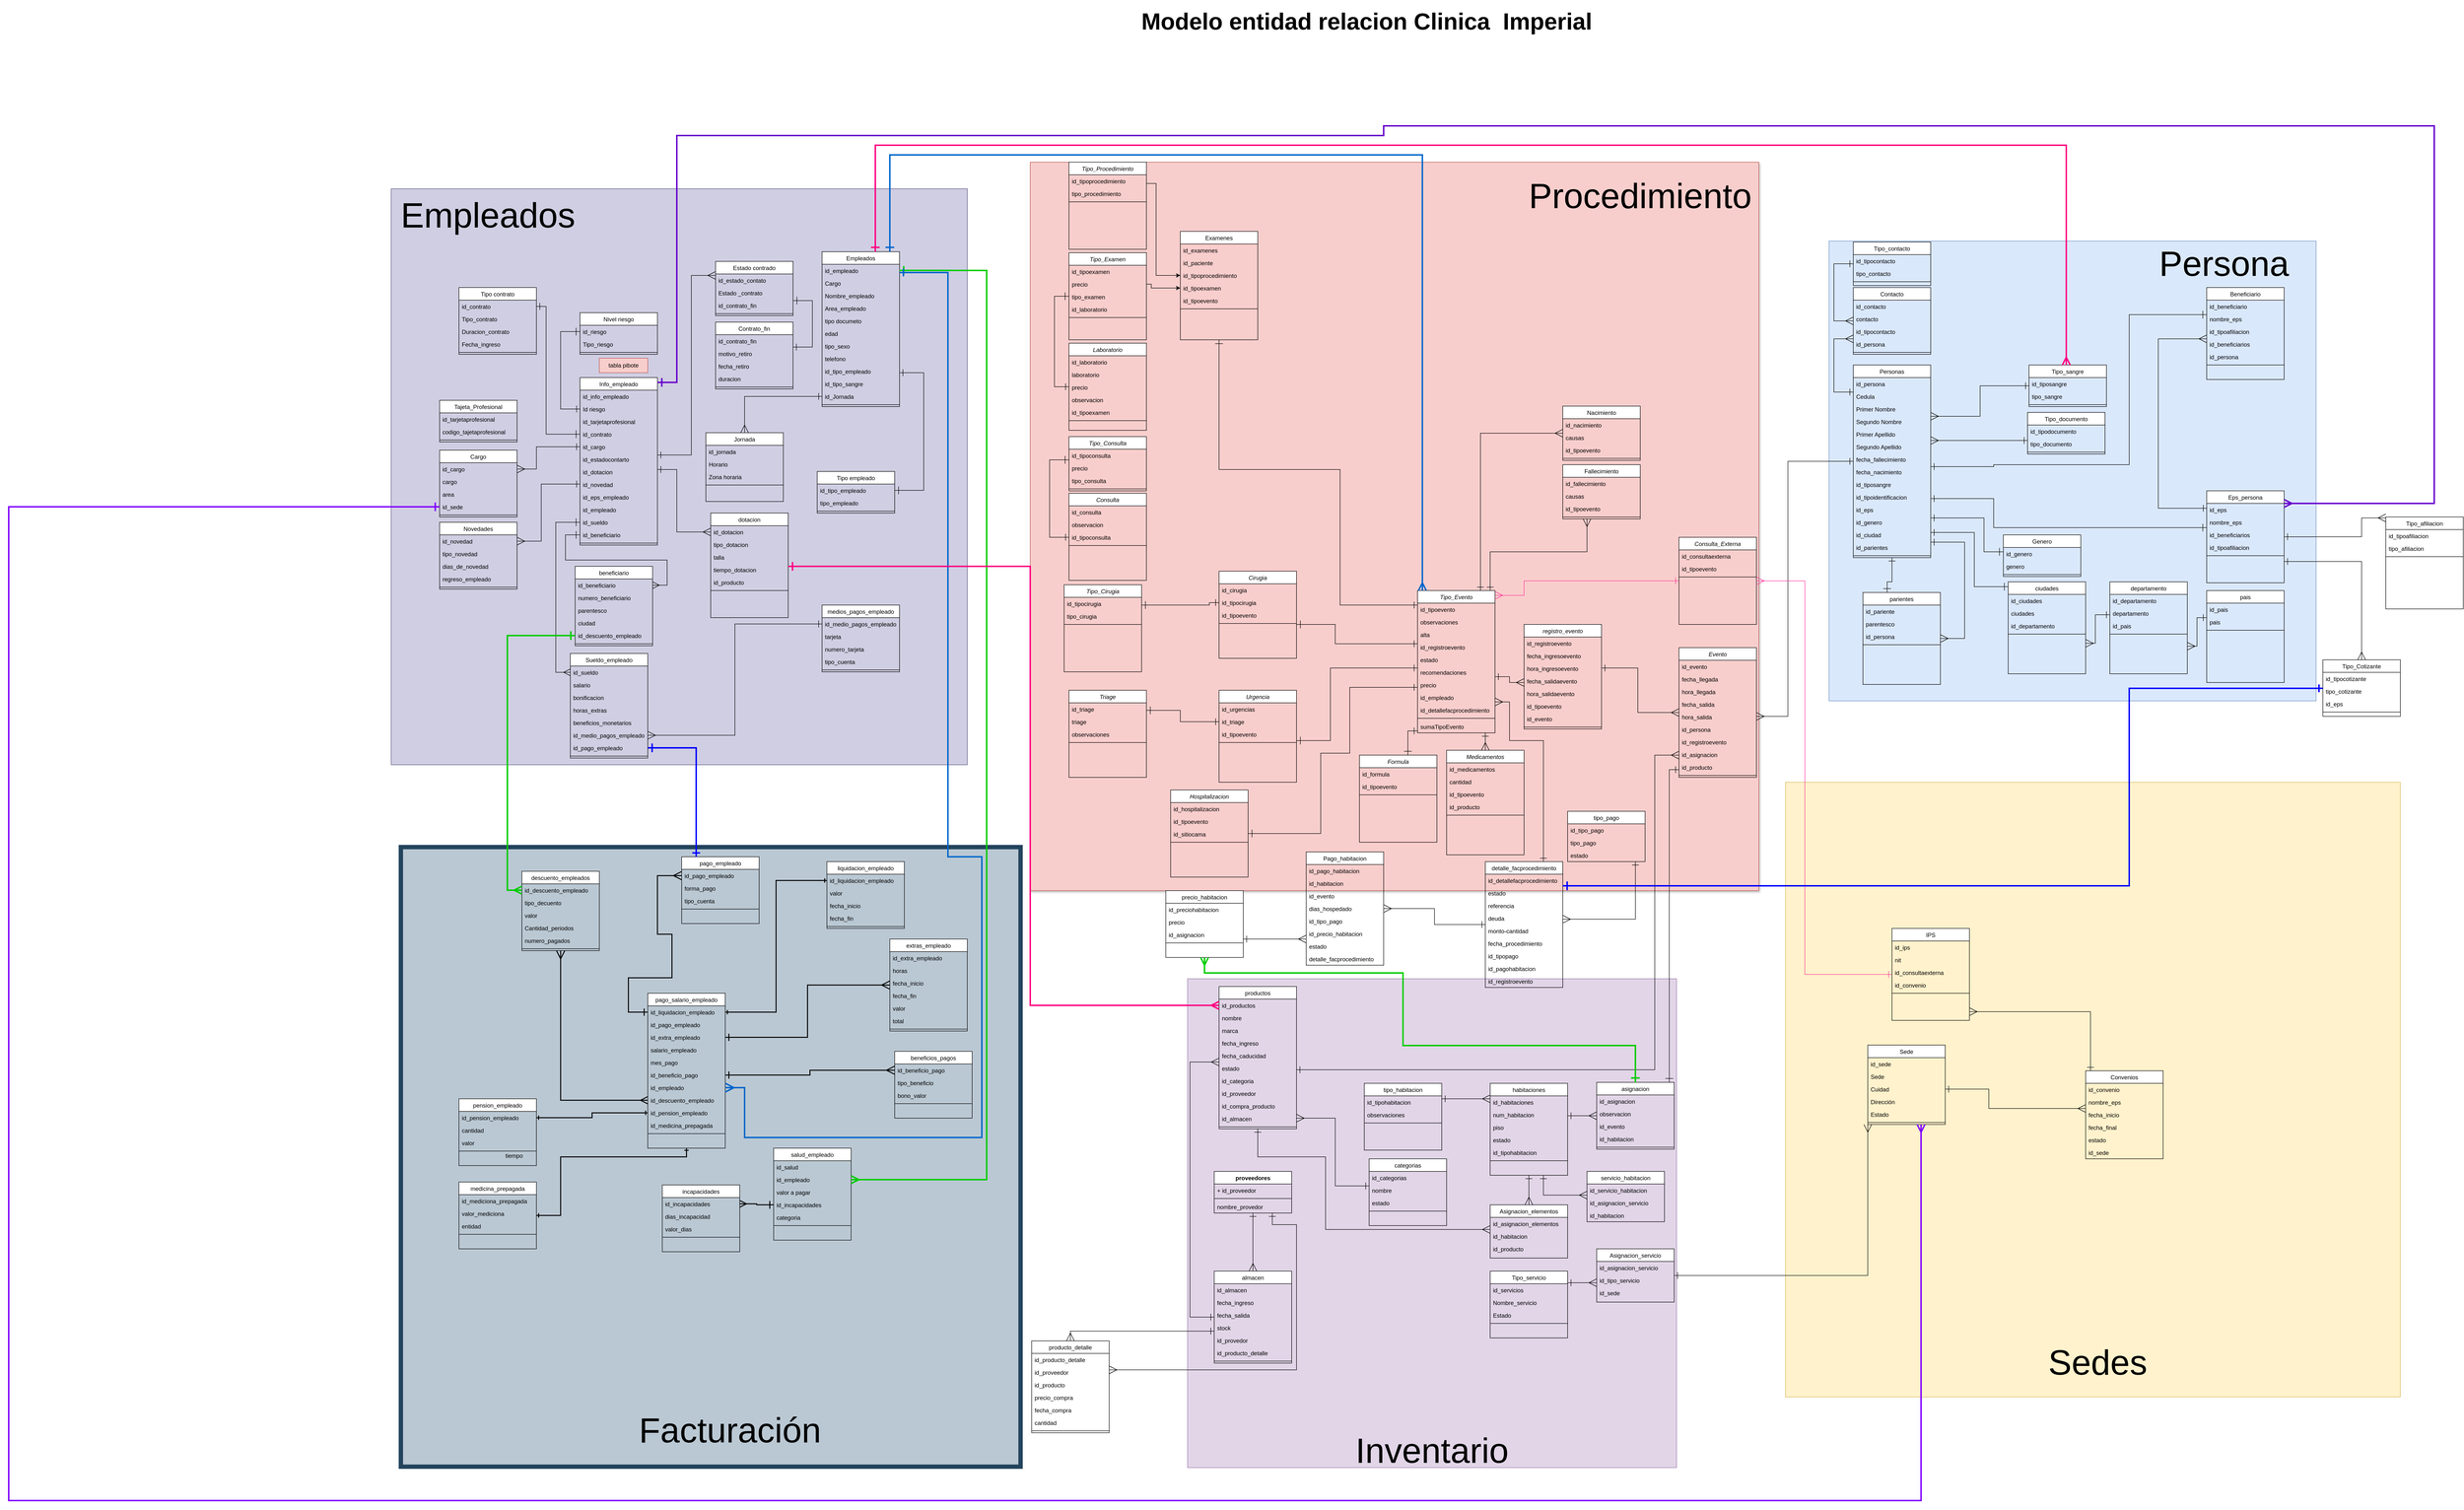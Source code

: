<mxfile version="20.3.2" type="google"><diagram id="C5RBs43oDa-KdzZeNtuy" name="Page-1"><mxGraphModel grid="1" page="1" gridSize="10" guides="1" tooltips="1" connect="1" arrows="1" fold="1" pageScale="1" pageWidth="827" pageHeight="1169" math="0" shadow="0"><root><mxCell id="WIyWlLk6GJQsqaUBKTNV-0"/><mxCell id="WIyWlLk6GJQsqaUBKTNV-1" parent="WIyWlLk6GJQsqaUBKTNV-0"/><mxCell id="w4UJX4DviDOAHd334Y28-0" value="" style="whiteSpace=wrap;html=1;aspect=fixed;shadow=1;fontSize=20;fillColor=#f8cecc;strokeColor=#b85450;" vertex="1" parent="WIyWlLk6GJQsqaUBKTNV-1"><mxGeometry x="-990" y="-455" width="1505" height="1505" as="geometry"/></mxCell><mxCell id="ZL7mvlWrePbjvhkIsxCY-88" value="" style="whiteSpace=wrap;html=1;aspect=fixed;shadow=0;fontSize=20;fillColor=#fff2cc;strokeColor=#d6b656;" vertex="1" parent="WIyWlLk6GJQsqaUBKTNV-1"><mxGeometry x="570" y="826" width="1270" height="1270" as="geometry"/></mxCell><mxCell id="ZL7mvlWrePbjvhkIsxCY-85" value="" style="whiteSpace=wrap;html=1;aspect=fixed;shadow=0;fontSize=20;fillColor=#d5e8d4;strokeColor=#82b366;" vertex="1" parent="WIyWlLk6GJQsqaUBKTNV-1"><mxGeometry x="-2250" y="-280" width="1020" height="1020" as="geometry"/></mxCell><mxCell id="zSB718blQWqu0fleOqVQ-15" value="Empleados" style="swimlane;fontStyle=0;align=center;verticalAlign=top;childLayout=stackLayout;horizontal=1;startSize=26;horizontalStack=0;resizeParent=1;resizeLast=0;collapsible=1;marginBottom=0;rounded=0;shadow=0;strokeWidth=1;" vertex="1" parent="WIyWlLk6GJQsqaUBKTNV-1"><mxGeometry x="-1690" y="-270" width="200" height="558" as="geometry"><mxRectangle x="550" y="140" width="160" height="26" as="alternateBounds"/></mxGeometry></mxCell><mxCell id="zSB718blQWqu0fleOqVQ-16" value="id_empleado" style="text;align=left;verticalAlign=top;spacingLeft=4;spacingRight=4;overflow=hidden;rotatable=0;points=[[0,0.5],[1,0.5]];portConstraint=eastwest;" vertex="1" parent="zSB718blQWqu0fleOqVQ-15"><mxGeometry y="26" width="200" height="26" as="geometry"/></mxCell><mxCell id="zSB718blQWqu0fleOqVQ-17" value="Cargo" style="text;align=left;verticalAlign=top;spacingLeft=4;spacingRight=4;overflow=hidden;rotatable=0;points=[[0,0.5],[1,0.5]];portConstraint=eastwest;rounded=0;shadow=0;html=0;" vertex="1" parent="zSB718blQWqu0fleOqVQ-15"><mxGeometry y="52" width="200" height="26" as="geometry"/></mxCell><mxCell id="zSB718blQWqu0fleOqVQ-18" value="Nombre_empleado" style="text;align=left;verticalAlign=top;spacingLeft=4;spacingRight=4;overflow=hidden;rotatable=0;points=[[0,0.5],[1,0.5]];portConstraint=eastwest;rounded=0;shadow=0;html=0;" vertex="1" parent="zSB718blQWqu0fleOqVQ-15"><mxGeometry y="78" width="200" height="26" as="geometry"/></mxCell><mxCell id="zSB718blQWqu0fleOqVQ-19" value="Area_empleado" style="text;align=left;verticalAlign=top;spacingLeft=4;spacingRight=4;overflow=hidden;rotatable=0;points=[[0,0.5],[1,0.5]];portConstraint=eastwest;rounded=0;shadow=0;html=0;" vertex="1" parent="zSB718blQWqu0fleOqVQ-15"><mxGeometry y="104" width="200" height="26" as="geometry"/></mxCell><mxCell id="ZL7mvlWrePbjvhkIsxCY-86" value="Area_empleado" style="text;align=left;verticalAlign=top;spacingLeft=4;spacingRight=4;overflow=hidden;rotatable=0;points=[[0,0.5],[1,0.5]];portConstraint=eastwest;rounded=0;shadow=0;html=0;" vertex="1" parent="zSB718blQWqu0fleOqVQ-15"><mxGeometry y="130" width="200" height="26" as="geometry"/></mxCell><mxCell id="zSB718blQWqu0fleOqVQ-20" value="id_Jornada" style="text;align=left;verticalAlign=top;spacingLeft=4;spacingRight=4;overflow=hidden;rotatable=0;points=[[0,0.5],[1,0.5]];portConstraint=eastwest;rounded=0;shadow=0;html=0;" vertex="1" parent="zSB718blQWqu0fleOqVQ-15"><mxGeometry y="156" width="200" height="26" as="geometry"/></mxCell><mxCell id="zSB718blQWqu0fleOqVQ-21" value="" style="line;html=1;strokeWidth=1;align=left;verticalAlign=middle;spacingTop=-1;spacingLeft=3;spacingRight=3;rotatable=0;labelPosition=right;points=[];portConstraint=eastwest;" vertex="1" parent="zSB718blQWqu0fleOqVQ-15"><mxGeometry y="182" width="200" height="8" as="geometry"/></mxCell><mxCell id="zSB718blQWqu0fleOqVQ-22" value="Extranjero" style="text;align=left;verticalAlign=top;spacingLeft=4;spacingRight=4;overflow=hidden;rotatable=0;points=[[0,0.5],[1,0.5]];portConstraint=eastwest;" vertex="1" parent="zSB718blQWqu0fleOqVQ-15"><mxGeometry y="190" width="200" height="26" as="geometry"/></mxCell><mxCell id="zSB718blQWqu0fleOqVQ-34" style="edgeStyle=orthogonalEdgeStyle;rounded=0;orthogonalLoop=1;jettySize=auto;html=1;" edge="1" parent="WIyWlLk6GJQsqaUBKTNV-1" source="zSB718blQWqu0fleOqVQ-27" target="zSB718blQWqu0fleOqVQ-20"><mxGeometry relative="1" as="geometry"/></mxCell><mxCell id="zSB718blQWqu0fleOqVQ-27" value="Jornada" style="swimlane;fontStyle=0;align=center;verticalAlign=top;childLayout=stackLayout;horizontal=1;startSize=26;horizontalStack=0;resizeParent=1;resizeLast=0;collapsible=1;marginBottom=0;rounded=0;shadow=0;strokeWidth=1;" vertex="1" parent="WIyWlLk6GJQsqaUBKTNV-1"><mxGeometry x="-1660" y="20" width="160" height="142" as="geometry"><mxRectangle x="550" y="140" width="160" height="26" as="alternateBounds"/></mxGeometry></mxCell><mxCell id="zSB718blQWqu0fleOqVQ-28" value="id_jornada" style="text;align=left;verticalAlign=top;spacingLeft=4;spacingRight=4;overflow=hidden;rotatable=0;points=[[0,0.5],[1,0.5]];portConstraint=eastwest;" vertex="1" parent="zSB718blQWqu0fleOqVQ-27"><mxGeometry y="26" width="160" height="26" as="geometry"/></mxCell><mxCell id="zSB718blQWqu0fleOqVQ-29" value="Horario" style="text;align=left;verticalAlign=top;spacingLeft=4;spacingRight=4;overflow=hidden;rotatable=0;points=[[0,0.5],[1,0.5]];portConstraint=eastwest;" vertex="1" parent="zSB718blQWqu0fleOqVQ-27"><mxGeometry y="52" width="160" height="26" as="geometry"/></mxCell><mxCell id="zSB718blQWqu0fleOqVQ-30" value="Zona horaria" style="text;align=left;verticalAlign=top;spacingLeft=4;spacingRight=4;overflow=hidden;rotatable=0;points=[[0,0.5],[1,0.5]];portConstraint=eastwest;rounded=0;shadow=0;html=0;" vertex="1" parent="zSB718blQWqu0fleOqVQ-27"><mxGeometry y="78" width="160" height="26" as="geometry"/></mxCell><mxCell id="zSB718blQWqu0fleOqVQ-31" value="" style="line;html=1;strokeWidth=1;align=left;verticalAlign=middle;spacingTop=-1;spacingLeft=3;spacingRight=3;rotatable=0;labelPosition=right;points=[];portConstraint=eastwest;" vertex="1" parent="zSB718blQWqu0fleOqVQ-27"><mxGeometry y="104" width="160" height="8" as="geometry"/></mxCell><mxCell id="zSB718blQWqu0fleOqVQ-35" value="&lt;h1&gt;&lt;font style=&quot;font-size: 48px;&quot;&gt;Modelo entidad relacion Clinica&amp;nbsp; Imperial&lt;/font&gt;&lt;/h1&gt;" style="text;html=1;strokeColor=none;fillColor=none;spacing=5;spacingTop=-20;whiteSpace=wrap;overflow=hidden;rounded=0;align=center;" vertex="1" parent="WIyWlLk6GJQsqaUBKTNV-1"><mxGeometry x="-865" y="-780" width="1140" height="120" as="geometry"/></mxCell><mxCell id="ZL7mvlWrePbjvhkIsxCY-87" value="Empleados" style="text;html=1;strokeColor=none;fillColor=none;align=center;verticalAlign=middle;whiteSpace=wrap;rounded=0;shadow=0;fontSize=20;" vertex="1" parent="WIyWlLk6GJQsqaUBKTNV-1"><mxGeometry x="-1900" y="-260" width="60" height="30" as="geometry"/></mxCell><mxCell id="ZL7mvlWrePbjvhkIsxCY-89" value="&lt;font style=&quot;font-size: 72px;&quot;&gt;Sedes&lt;/font&gt;" style="text;html=1;strokeColor=none;fillColor=none;align=center;verticalAlign=middle;whiteSpace=wrap;rounded=0;shadow=0;fontSize=20;" vertex="1" parent="WIyWlLk6GJQsqaUBKTNV-1"><mxGeometry x="1140" y="2010" width="150" height="30" as="geometry"/></mxCell><mxCell id="L_uE774oTT8tuAWW1OSH-0" value="" style="whiteSpace=wrap;html=1;aspect=fixed;shadow=0;fontSize=20;fillColor=#d0cee2;strokeColor=#56517e;" vertex="1" parent="WIyWlLk6GJQsqaUBKTNV-1"><mxGeometry x="-2310" y="-400" width="1190" height="1190" as="geometry"/></mxCell><mxCell id="L_uE774oTT8tuAWW1OSH-1" value="Empleados" style="swimlane;fontStyle=0;align=center;verticalAlign=top;childLayout=stackLayout;horizontal=1;startSize=26;horizontalStack=0;resizeParent=1;resizeLast=0;collapsible=1;marginBottom=0;rounded=0;shadow=0;strokeWidth=1;" vertex="1" parent="WIyWlLk6GJQsqaUBKTNV-1"><mxGeometry x="-1420" y="-270" width="160" height="320" as="geometry"><mxRectangle x="550" y="140" width="160" height="26" as="alternateBounds"/></mxGeometry></mxCell><mxCell id="L_uE774oTT8tuAWW1OSH-2" value="id_empleado" style="text;align=left;verticalAlign=top;spacingLeft=4;spacingRight=4;overflow=hidden;rotatable=0;points=[[0,0.5],[1,0.5]];portConstraint=eastwest;" vertex="1" parent="L_uE774oTT8tuAWW1OSH-1"><mxGeometry y="26" width="160" height="26" as="geometry"/></mxCell><mxCell id="L_uE774oTT8tuAWW1OSH-3" value="Cargo" style="text;align=left;verticalAlign=top;spacingLeft=4;spacingRight=4;overflow=hidden;rotatable=0;points=[[0,0.5],[1,0.5]];portConstraint=eastwest;rounded=0;shadow=0;html=0;" vertex="1" parent="L_uE774oTT8tuAWW1OSH-1"><mxGeometry y="52" width="160" height="26" as="geometry"/></mxCell><mxCell id="L_uE774oTT8tuAWW1OSH-4" value="Nombre_empleado" style="text;align=left;verticalAlign=top;spacingLeft=4;spacingRight=4;overflow=hidden;rotatable=0;points=[[0,0.5],[1,0.5]];portConstraint=eastwest;rounded=0;shadow=0;html=0;" vertex="1" parent="L_uE774oTT8tuAWW1OSH-1"><mxGeometry y="78" width="160" height="26" as="geometry"/></mxCell><mxCell id="L_uE774oTT8tuAWW1OSH-5" value="Area_empleado" style="text;align=left;verticalAlign=top;spacingLeft=4;spacingRight=4;overflow=hidden;rotatable=0;points=[[0,0.5],[1,0.5]];portConstraint=eastwest;rounded=0;shadow=0;html=0;" vertex="1" parent="L_uE774oTT8tuAWW1OSH-1"><mxGeometry y="104" width="160" height="26" as="geometry"/></mxCell><mxCell id="L_uE774oTT8tuAWW1OSH-6" value="tipo documeto" style="text;align=left;verticalAlign=top;spacingLeft=4;spacingRight=4;overflow=hidden;rotatable=0;points=[[0,0.5],[1,0.5]];portConstraint=eastwest;rounded=0;shadow=0;html=0;" vertex="1" parent="L_uE774oTT8tuAWW1OSH-1"><mxGeometry y="130" width="160" height="26" as="geometry"/></mxCell><mxCell id="L_uE774oTT8tuAWW1OSH-7" value="edad" style="text;align=left;verticalAlign=top;spacingLeft=4;spacingRight=4;overflow=hidden;rotatable=0;points=[[0,0.5],[1,0.5]];portConstraint=eastwest;rounded=0;shadow=0;html=0;" vertex="1" parent="L_uE774oTT8tuAWW1OSH-1"><mxGeometry y="156" width="160" height="26" as="geometry"/></mxCell><mxCell id="L_uE774oTT8tuAWW1OSH-8" value="tipo_sexo" style="text;align=left;verticalAlign=top;spacingLeft=4;spacingRight=4;overflow=hidden;rotatable=0;points=[[0,0.5],[1,0.5]];portConstraint=eastwest;rounded=0;shadow=0;html=0;" vertex="1" parent="L_uE774oTT8tuAWW1OSH-1"><mxGeometry y="182" width="160" height="26" as="geometry"/></mxCell><mxCell id="L_uE774oTT8tuAWW1OSH-9" value="telefono" style="text;align=left;verticalAlign=top;spacingLeft=4;spacingRight=4;overflow=hidden;rotatable=0;points=[[0,0.5],[1,0.5]];portConstraint=eastwest;rounded=0;shadow=0;html=0;" vertex="1" parent="L_uE774oTT8tuAWW1OSH-1"><mxGeometry y="208" width="160" height="26" as="geometry"/></mxCell><mxCell id="L_uE774oTT8tuAWW1OSH-11" value="id_tipo_empleado" style="text;align=left;verticalAlign=top;spacingLeft=4;spacingRight=4;overflow=hidden;rotatable=0;points=[[0,0.5],[1,0.5]];portConstraint=eastwest;rounded=0;shadow=0;html=0;" vertex="1" parent="L_uE774oTT8tuAWW1OSH-1"><mxGeometry y="234" width="160" height="26" as="geometry"/></mxCell><mxCell id="L_uE774oTT8tuAWW1OSH-10" value="id_tipo_sangre" style="text;align=left;verticalAlign=top;spacingLeft=4;spacingRight=4;overflow=hidden;rotatable=0;points=[[0,0.5],[1,0.5]];portConstraint=eastwest;rounded=0;shadow=0;html=0;" vertex="1" parent="L_uE774oTT8tuAWW1OSH-1"><mxGeometry y="260" width="160" height="26" as="geometry"/></mxCell><mxCell id="L_uE774oTT8tuAWW1OSH-12" value="id_Jornada" style="text;align=left;verticalAlign=top;spacingLeft=4;spacingRight=4;overflow=hidden;rotatable=0;points=[[0,0.5],[1,0.5]];portConstraint=eastwest;rounded=0;shadow=0;html=0;" vertex="1" parent="L_uE774oTT8tuAWW1OSH-1"><mxGeometry y="286" width="160" height="26" as="geometry"/></mxCell><mxCell id="L_uE774oTT8tuAWW1OSH-13" value="" style="line;html=1;strokeWidth=1;align=left;verticalAlign=middle;spacingTop=-1;spacingLeft=3;spacingRight=3;rotatable=0;labelPosition=right;points=[];portConstraint=eastwest;" vertex="1" parent="L_uE774oTT8tuAWW1OSH-1"><mxGeometry y="312" width="160" height="8" as="geometry"/></mxCell><mxCell id="L_uE774oTT8tuAWW1OSH-14" style="edgeStyle=orthogonalEdgeStyle;rounded=0;orthogonalLoop=1;jettySize=auto;html=1;endArrow=ERone;endFill=0;startArrow=ERmany;startFill=0;endSize=12;startSize=14;" edge="1" parent="WIyWlLk6GJQsqaUBKTNV-1" source="L_uE774oTT8tuAWW1OSH-15" target="L_uE774oTT8tuAWW1OSH-12"><mxGeometry relative="1" as="geometry"/></mxCell><mxCell id="L_uE774oTT8tuAWW1OSH-15" value="Jornada" style="swimlane;fontStyle=0;align=center;verticalAlign=top;childLayout=stackLayout;horizontal=1;startSize=26;horizontalStack=0;resizeParent=1;resizeLast=0;collapsible=1;marginBottom=0;rounded=0;shadow=0;strokeWidth=1;" vertex="1" parent="WIyWlLk6GJQsqaUBKTNV-1"><mxGeometry x="-1660" y="104" width="160" height="142" as="geometry"><mxRectangle x="550" y="140" width="160" height="26" as="alternateBounds"/></mxGeometry></mxCell><mxCell id="L_uE774oTT8tuAWW1OSH-16" value="id_jornada" style="text;align=left;verticalAlign=top;spacingLeft=4;spacingRight=4;overflow=hidden;rotatable=0;points=[[0,0.5],[1,0.5]];portConstraint=eastwest;" vertex="1" parent="L_uE774oTT8tuAWW1OSH-15"><mxGeometry y="26" width="160" height="26" as="geometry"/></mxCell><mxCell id="L_uE774oTT8tuAWW1OSH-17" value="Horario" style="text;align=left;verticalAlign=top;spacingLeft=4;spacingRight=4;overflow=hidden;rotatable=0;points=[[0,0.5],[1,0.5]];portConstraint=eastwest;" vertex="1" parent="L_uE774oTT8tuAWW1OSH-15"><mxGeometry y="52" width="160" height="26" as="geometry"/></mxCell><mxCell id="L_uE774oTT8tuAWW1OSH-18" value="Zona horaria" style="text;align=left;verticalAlign=top;spacingLeft=4;spacingRight=4;overflow=hidden;rotatable=0;points=[[0,0.5],[1,0.5]];portConstraint=eastwest;rounded=0;shadow=0;html=0;" vertex="1" parent="L_uE774oTT8tuAWW1OSH-15"><mxGeometry y="78" width="160" height="26" as="geometry"/></mxCell><mxCell id="L_uE774oTT8tuAWW1OSH-19" value="" style="line;html=1;strokeWidth=1;align=left;verticalAlign=middle;spacingTop=-1;spacingLeft=3;spacingRight=3;rotatable=0;labelPosition=right;points=[];portConstraint=eastwest;" vertex="1" parent="L_uE774oTT8tuAWW1OSH-15"><mxGeometry y="104" width="160" height="8" as="geometry"/></mxCell><mxCell id="L_uE774oTT8tuAWW1OSH-20" value="&lt;font style=&quot;font-size: 72px;&quot;&gt;Empleados&lt;/font&gt;" style="text;html=1;strokeColor=none;fillColor=none;align=center;verticalAlign=middle;whiteSpace=wrap;rounded=0;shadow=0;fontSize=20;" vertex="1" parent="WIyWlLk6GJQsqaUBKTNV-1"><mxGeometry x="-2140" y="-360" width="60" height="30" as="geometry"/></mxCell><mxCell id="L_uE774oTT8tuAWW1OSH-21" value="Tipo contrato" style="swimlane;fontStyle=0;align=center;verticalAlign=top;childLayout=stackLayout;horizontal=1;startSize=26;horizontalStack=0;resizeParent=1;resizeLast=0;collapsible=1;marginBottom=0;rounded=0;shadow=0;strokeWidth=1;" vertex="1" parent="WIyWlLk6GJQsqaUBKTNV-1"><mxGeometry x="-2170" y="-196" width="160" height="138" as="geometry"><mxRectangle x="550" y="140" width="160" height="26" as="alternateBounds"/></mxGeometry></mxCell><mxCell id="L_uE774oTT8tuAWW1OSH-22" value="id_contrato" style="text;align=left;verticalAlign=top;spacingLeft=4;spacingRight=4;overflow=hidden;rotatable=0;points=[[0,0.5],[1,0.5]];portConstraint=eastwest;" vertex="1" parent="L_uE774oTT8tuAWW1OSH-21"><mxGeometry y="26" width="160" height="26" as="geometry"/></mxCell><mxCell id="L_uE774oTT8tuAWW1OSH-23" value="Tipo_contrato" style="text;align=left;verticalAlign=top;spacingLeft=4;spacingRight=4;overflow=hidden;rotatable=0;points=[[0,0.5],[1,0.5]];portConstraint=eastwest;rounded=0;shadow=0;html=0;" vertex="1" parent="L_uE774oTT8tuAWW1OSH-21"><mxGeometry y="52" width="160" height="26" as="geometry"/></mxCell><mxCell id="L_uE774oTT8tuAWW1OSH-24" value="Duracion_contrato" style="text;align=left;verticalAlign=top;spacingLeft=4;spacingRight=4;overflow=hidden;rotatable=0;points=[[0,0.5],[1,0.5]];portConstraint=eastwest;rounded=0;shadow=0;html=0;" vertex="1" parent="L_uE774oTT8tuAWW1OSH-21"><mxGeometry y="78" width="160" height="26" as="geometry"/></mxCell><mxCell id="L_uE774oTT8tuAWW1OSH-25" value="Fecha_ingreso" style="text;align=left;verticalAlign=top;spacingLeft=4;spacingRight=4;overflow=hidden;rotatable=0;points=[[0,0.5],[1,0.5]];portConstraint=eastwest;rounded=0;shadow=0;html=0;" vertex="1" parent="L_uE774oTT8tuAWW1OSH-21"><mxGeometry y="104" width="160" height="26" as="geometry"/></mxCell><mxCell id="L_uE774oTT8tuAWW1OSH-26" value="" style="line;html=1;strokeWidth=1;align=left;verticalAlign=middle;spacingTop=-1;spacingLeft=3;spacingRight=3;rotatable=0;labelPosition=right;points=[];portConstraint=eastwest;" vertex="1" parent="L_uE774oTT8tuAWW1OSH-21"><mxGeometry y="130" width="160" height="8" as="geometry"/></mxCell><mxCell id="L_uE774oTT8tuAWW1OSH-27" value="Nivel riesgo" style="swimlane;fontStyle=0;align=center;verticalAlign=top;childLayout=stackLayout;horizontal=1;startSize=26;horizontalStack=0;resizeParent=1;resizeLast=0;collapsible=1;marginBottom=0;rounded=0;shadow=0;strokeWidth=1;" vertex="1" parent="WIyWlLk6GJQsqaUBKTNV-1"><mxGeometry x="-1920" y="-144" width="160" height="86" as="geometry"><mxRectangle x="550" y="140" width="160" height="26" as="alternateBounds"/></mxGeometry></mxCell><mxCell id="L_uE774oTT8tuAWW1OSH-28" value="id_riesgo" style="text;align=left;verticalAlign=top;spacingLeft=4;spacingRight=4;overflow=hidden;rotatable=0;points=[[0,0.5],[1,0.5]];portConstraint=eastwest;" vertex="1" parent="L_uE774oTT8tuAWW1OSH-27"><mxGeometry y="26" width="160" height="26" as="geometry"/></mxCell><mxCell id="L_uE774oTT8tuAWW1OSH-29" value="Tipo_riesgo" style="text;align=left;verticalAlign=top;spacingLeft=4;spacingRight=4;overflow=hidden;rotatable=0;points=[[0,0.5],[1,0.5]];portConstraint=eastwest;rounded=0;shadow=0;html=0;" vertex="1" parent="L_uE774oTT8tuAWW1OSH-27"><mxGeometry y="52" width="160" height="26" as="geometry"/></mxCell><mxCell id="L_uE774oTT8tuAWW1OSH-30" value="" style="line;html=1;strokeWidth=1;align=left;verticalAlign=middle;spacingTop=-1;spacingLeft=3;spacingRight=3;rotatable=0;labelPosition=right;points=[];portConstraint=eastwest;" vertex="1" parent="L_uE774oTT8tuAWW1OSH-27"><mxGeometry y="78" width="160" height="8" as="geometry"/></mxCell><mxCell id="L_uE774oTT8tuAWW1OSH-31" value="Cargo" style="swimlane;fontStyle=0;align=center;verticalAlign=top;childLayout=stackLayout;horizontal=1;startSize=26;horizontalStack=0;resizeParent=1;resizeLast=0;collapsible=1;marginBottom=0;rounded=0;shadow=0;strokeWidth=1;" vertex="1" parent="WIyWlLk6GJQsqaUBKTNV-1"><mxGeometry x="-2210" y="140" width="160" height="138" as="geometry"><mxRectangle x="550" y="140" width="160" height="26" as="alternateBounds"/></mxGeometry></mxCell><mxCell id="L_uE774oTT8tuAWW1OSH-32" value="id_cargo" style="text;align=left;verticalAlign=top;spacingLeft=4;spacingRight=4;overflow=hidden;rotatable=0;points=[[0,0.5],[1,0.5]];portConstraint=eastwest;" vertex="1" parent="L_uE774oTT8tuAWW1OSH-31"><mxGeometry y="26" width="160" height="26" as="geometry"/></mxCell><mxCell id="L_uE774oTT8tuAWW1OSH-33" value="cargo" style="text;align=left;verticalAlign=top;spacingLeft=4;spacingRight=4;overflow=hidden;rotatable=0;points=[[0,0.5],[1,0.5]];portConstraint=eastwest;rounded=0;shadow=0;html=0;" vertex="1" parent="L_uE774oTT8tuAWW1OSH-31"><mxGeometry y="52" width="160" height="26" as="geometry"/></mxCell><mxCell id="L_uE774oTT8tuAWW1OSH-34" value="area" style="text;align=left;verticalAlign=top;spacingLeft=4;spacingRight=4;overflow=hidden;rotatable=0;points=[[0,0.5],[1,0.5]];portConstraint=eastwest;rounded=0;shadow=0;html=0;" vertex="1" parent="L_uE774oTT8tuAWW1OSH-31"><mxGeometry y="78" width="160" height="26" as="geometry"/></mxCell><mxCell id="L_uE774oTT8tuAWW1OSH-35" value="id_sede" style="text;align=left;verticalAlign=top;spacingLeft=4;spacingRight=4;overflow=hidden;rotatable=0;points=[[0,0.5],[1,0.5]];portConstraint=eastwest;rounded=0;shadow=0;html=0;" vertex="1" parent="L_uE774oTT8tuAWW1OSH-31"><mxGeometry y="104" width="160" height="26" as="geometry"/></mxCell><mxCell id="L_uE774oTT8tuAWW1OSH-36" value="" style="line;html=1;strokeWidth=1;align=left;verticalAlign=middle;spacingTop=-1;spacingLeft=3;spacingRight=3;rotatable=0;labelPosition=right;points=[];portConstraint=eastwest;" vertex="1" parent="L_uE774oTT8tuAWW1OSH-31"><mxGeometry y="130" width="160" height="8" as="geometry"/></mxCell><mxCell id="L_uE774oTT8tuAWW1OSH-37" value="Info_empleado" style="swimlane;fontStyle=0;align=center;verticalAlign=top;childLayout=stackLayout;horizontal=1;startSize=26;horizontalStack=0;resizeParent=1;resizeLast=0;collapsible=1;marginBottom=0;rounded=0;shadow=0;strokeWidth=1;" vertex="1" parent="WIyWlLk6GJQsqaUBKTNV-1"><mxGeometry x="-1920" y="-10" width="160" height="346" as="geometry"><mxRectangle x="550" y="140" width="160" height="26" as="alternateBounds"/></mxGeometry></mxCell><mxCell id="L_uE774oTT8tuAWW1OSH-38" value="id_info_empleado" style="text;align=left;verticalAlign=top;spacingLeft=4;spacingRight=4;overflow=hidden;rotatable=0;points=[[0,0.5],[1,0.5]];portConstraint=eastwest;" vertex="1" parent="L_uE774oTT8tuAWW1OSH-37"><mxGeometry y="26" width="160" height="26" as="geometry"/></mxCell><mxCell id="bXDdEdz-Dch3S2BDX6es-72" value="Id riesgo" style="text;align=left;verticalAlign=top;spacingLeft=4;spacingRight=4;overflow=hidden;rotatable=0;points=[[0,0.5],[1,0.5]];portConstraint=eastwest;rounded=0;shadow=0;html=0;" vertex="1" parent="L_uE774oTT8tuAWW1OSH-37"><mxGeometry y="52" width="160" height="26" as="geometry"/></mxCell><mxCell id="L_uE774oTT8tuAWW1OSH-41" value="id_tarjetaprofesional" style="text;align=left;verticalAlign=top;spacingLeft=4;spacingRight=4;overflow=hidden;rotatable=0;points=[[0,0.5],[1,0.5]];portConstraint=eastwest;rounded=0;shadow=0;html=0;" vertex="1" parent="L_uE774oTT8tuAWW1OSH-37"><mxGeometry y="78" width="160" height="26" as="geometry"/></mxCell><mxCell id="L_uE774oTT8tuAWW1OSH-39" value="id_contrato" style="text;align=left;verticalAlign=top;spacingLeft=4;spacingRight=4;overflow=hidden;rotatable=0;points=[[0,0.5],[1,0.5]];portConstraint=eastwest;rounded=0;shadow=0;html=0;" vertex="1" parent="L_uE774oTT8tuAWW1OSH-37"><mxGeometry y="104" width="160" height="26" as="geometry"/></mxCell><mxCell id="L_uE774oTT8tuAWW1OSH-40" value="id_cargo" style="text;align=left;verticalAlign=top;spacingLeft=4;spacingRight=4;overflow=hidden;rotatable=0;points=[[0,0.5],[1,0.5]];portConstraint=eastwest;rounded=0;shadow=0;html=0;" vertex="1" parent="L_uE774oTT8tuAWW1OSH-37"><mxGeometry y="130" width="160" height="26" as="geometry"/></mxCell><mxCell id="L_uE774oTT8tuAWW1OSH-42" value="id_estadocontarto" style="text;align=left;verticalAlign=top;spacingLeft=4;spacingRight=4;overflow=hidden;rotatable=0;points=[[0,0.5],[1,0.5]];portConstraint=eastwest;rounded=0;shadow=0;html=0;" vertex="1" parent="L_uE774oTT8tuAWW1OSH-37"><mxGeometry y="156" width="160" height="26" as="geometry"/></mxCell><mxCell id="L_uE774oTT8tuAWW1OSH-46" value="id_dotacion" style="text;align=left;verticalAlign=top;spacingLeft=4;spacingRight=4;overflow=hidden;rotatable=0;points=[[0,0.5],[1,0.5]];portConstraint=eastwest;rounded=0;shadow=0;html=0;" vertex="1" parent="L_uE774oTT8tuAWW1OSH-37"><mxGeometry y="182" width="160" height="26" as="geometry"/></mxCell><mxCell id="L_uE774oTT8tuAWW1OSH-47" value="id_novedad" style="text;align=left;verticalAlign=top;spacingLeft=4;spacingRight=4;overflow=hidden;rotatable=0;points=[[0,0.5],[1,0.5]];portConstraint=eastwest;rounded=0;shadow=0;html=0;" vertex="1" parent="L_uE774oTT8tuAWW1OSH-37"><mxGeometry y="208" width="160" height="26" as="geometry"/></mxCell><mxCell id="L_uE774oTT8tuAWW1OSH-43" value="id_eps_empleado" style="text;align=left;verticalAlign=top;spacingLeft=4;spacingRight=4;overflow=hidden;rotatable=0;points=[[0,0.5],[1,0.5]];portConstraint=eastwest;rounded=0;shadow=0;html=0;" vertex="1" parent="L_uE774oTT8tuAWW1OSH-37"><mxGeometry y="234" width="160" height="26" as="geometry"/></mxCell><mxCell id="L_uE774oTT8tuAWW1OSH-44" value="id_empleado" style="text;align=left;verticalAlign=top;spacingLeft=4;spacingRight=4;overflow=hidden;rotatable=0;points=[[0,0.5],[1,0.5]];portConstraint=eastwest;rounded=0;shadow=0;html=0;" vertex="1" parent="L_uE774oTT8tuAWW1OSH-37"><mxGeometry y="260" width="160" height="26" as="geometry"/></mxCell><mxCell id="L_uE774oTT8tuAWW1OSH-45" value="id_sueldo" style="text;align=left;verticalAlign=top;spacingLeft=4;spacingRight=4;overflow=hidden;rotatable=0;points=[[0,0.5],[1,0.5]];portConstraint=eastwest;rounded=0;shadow=0;html=0;" vertex="1" parent="L_uE774oTT8tuAWW1OSH-37"><mxGeometry y="286" width="160" height="26" as="geometry"/></mxCell><mxCell id="cW-O-e2BBNtKrybOKO4q-62" value="id_beneficiario" style="text;align=left;verticalAlign=top;spacingLeft=4;spacingRight=4;overflow=hidden;rotatable=0;points=[[0,0.5],[1,0.5]];portConstraint=eastwest;rounded=0;shadow=0;html=0;" vertex="1" parent="L_uE774oTT8tuAWW1OSH-37"><mxGeometry y="312" width="160" height="26" as="geometry"/></mxCell><mxCell id="L_uE774oTT8tuAWW1OSH-48" value="" style="line;html=1;strokeWidth=1;align=left;verticalAlign=middle;spacingTop=-1;spacingLeft=3;spacingRight=3;rotatable=0;labelPosition=right;points=[];portConstraint=eastwest;" vertex="1" parent="L_uE774oTT8tuAWW1OSH-37"><mxGeometry y="338" width="160" height="8" as="geometry"/></mxCell><mxCell id="L_uE774oTT8tuAWW1OSH-49" value="tabla pibote" style="text;html=1;strokeColor=#b85450;fillColor=#f8cecc;align=center;verticalAlign=middle;whiteSpace=wrap;rounded=0;" vertex="1" parent="WIyWlLk6GJQsqaUBKTNV-1"><mxGeometry x="-1880" y="-50" width="100" height="30" as="geometry"/></mxCell><mxCell id="L_uE774oTT8tuAWW1OSH-50" style="edgeStyle=orthogonalEdgeStyle;rounded=0;orthogonalLoop=1;jettySize=auto;html=1;exitX=0;exitY=0.5;exitDx=0;exitDy=0;endArrow=ERone;endFill=0;startArrow=ERone;startFill=0;endSize=12;startSize=14;" edge="1" parent="WIyWlLk6GJQsqaUBKTNV-1" source="L_uE774oTT8tuAWW1OSH-39" target="L_uE774oTT8tuAWW1OSH-22"><mxGeometry relative="1" as="geometry"><Array as="points"><mxPoint x="-1990" y="107"/><mxPoint x="-1990" y="-157"/></Array></mxGeometry></mxCell><mxCell id="L_uE774oTT8tuAWW1OSH-52" style="edgeStyle=orthogonalEdgeStyle;rounded=0;orthogonalLoop=1;jettySize=auto;html=1;endArrow=ERone;endFill=0;startArrow=ERmany;startFill=0;endSize=12;startSize=14;" edge="1" parent="WIyWlLk6GJQsqaUBKTNV-1" source="L_uE774oTT8tuAWW1OSH-32" target="L_uE774oTT8tuAWW1OSH-40"><mxGeometry relative="1" as="geometry"><Array as="points"><mxPoint x="-2010" y="179"/><mxPoint x="-2010" y="133"/></Array></mxGeometry></mxCell><mxCell id="L_uE774oTT8tuAWW1OSH-53" style="edgeStyle=orthogonalEdgeStyle;rounded=0;orthogonalLoop=1;jettySize=auto;html=1;startArrow=ERmany;startFill=0;endArrow=ERone;endFill=0;endSize=12;startSize=14;" edge="1" parent="WIyWlLk6GJQsqaUBKTNV-1" source="L_uE774oTT8tuAWW1OSH-55" target="L_uE774oTT8tuAWW1OSH-42"><mxGeometry relative="1" as="geometry"><Array as="points"><mxPoint x="-1690" y="-221"/><mxPoint x="-1690" y="150"/></Array></mxGeometry></mxCell><mxCell id="L_uE774oTT8tuAWW1OSH-54" value="Estado contrado" style="swimlane;fontStyle=0;align=center;verticalAlign=top;childLayout=stackLayout;horizontal=1;startSize=26;horizontalStack=0;resizeParent=1;resizeLast=0;collapsible=1;marginBottom=0;rounded=0;shadow=0;strokeWidth=1;" vertex="1" parent="WIyWlLk6GJQsqaUBKTNV-1"><mxGeometry x="-1640" y="-250" width="160" height="112" as="geometry"><mxRectangle x="550" y="140" width="160" height="26" as="alternateBounds"/></mxGeometry></mxCell><mxCell id="L_uE774oTT8tuAWW1OSH-55" value="id_estado_contato" style="text;align=left;verticalAlign=top;spacingLeft=4;spacingRight=4;overflow=hidden;rotatable=0;points=[[0,0.5],[1,0.5]];portConstraint=eastwest;" vertex="1" parent="L_uE774oTT8tuAWW1OSH-54"><mxGeometry y="26" width="160" height="26" as="geometry"/></mxCell><mxCell id="L_uE774oTT8tuAWW1OSH-56" value="Estado _contrato" style="text;align=left;verticalAlign=top;spacingLeft=4;spacingRight=4;overflow=hidden;rotatable=0;points=[[0,0.5],[1,0.5]];portConstraint=eastwest;rounded=0;shadow=0;html=0;" vertex="1" parent="L_uE774oTT8tuAWW1OSH-54"><mxGeometry y="52" width="160" height="26" as="geometry"/></mxCell><mxCell id="L_uE774oTT8tuAWW1OSH-57" value="id_contrato_fin" style="text;align=left;verticalAlign=top;spacingLeft=4;spacingRight=4;overflow=hidden;rotatable=0;points=[[0,0.5],[1,0.5]];portConstraint=eastwest;rounded=0;shadow=0;html=0;" vertex="1" parent="L_uE774oTT8tuAWW1OSH-54"><mxGeometry y="78" width="160" height="26" as="geometry"/></mxCell><mxCell id="L_uE774oTT8tuAWW1OSH-58" value="" style="line;html=1;strokeWidth=1;align=left;verticalAlign=middle;spacingTop=-1;spacingLeft=3;spacingRight=3;rotatable=0;labelPosition=right;points=[];portConstraint=eastwest;" vertex="1" parent="L_uE774oTT8tuAWW1OSH-54"><mxGeometry y="104" width="160" height="8" as="geometry"/></mxCell><mxCell id="L_uE774oTT8tuAWW1OSH-59" style="edgeStyle=orthogonalEdgeStyle;rounded=0;orthogonalLoop=1;jettySize=auto;html=1;startArrow=ERone;startFill=0;endArrow=ERone;endFill=0;endSize=12;startSize=14;" edge="1" parent="WIyWlLk6GJQsqaUBKTNV-1" source="L_uE774oTT8tuAWW1OSH-60" target="L_uE774oTT8tuAWW1OSH-11"><mxGeometry relative="1" as="geometry"><Array as="points"><mxPoint x="-1210" y="223"/><mxPoint x="-1210" y="-20"/></Array></mxGeometry></mxCell><mxCell id="L_uE774oTT8tuAWW1OSH-60" value="Tipo empleado" style="swimlane;fontStyle=0;align=center;verticalAlign=top;childLayout=stackLayout;horizontal=1;startSize=26;horizontalStack=0;resizeParent=1;resizeLast=0;collapsible=1;marginBottom=0;rounded=0;shadow=0;strokeWidth=1;" vertex="1" parent="WIyWlLk6GJQsqaUBKTNV-1"><mxGeometry x="-1430" y="184" width="160" height="86" as="geometry"><mxRectangle x="550" y="140" width="160" height="26" as="alternateBounds"/></mxGeometry></mxCell><mxCell id="L_uE774oTT8tuAWW1OSH-61" value="id_tipo_empleado" style="text;align=left;verticalAlign=top;spacingLeft=4;spacingRight=4;overflow=hidden;rotatable=0;points=[[0,0.5],[1,0.5]];portConstraint=eastwest;" vertex="1" parent="L_uE774oTT8tuAWW1OSH-60"><mxGeometry y="26" width="160" height="26" as="geometry"/></mxCell><mxCell id="L_uE774oTT8tuAWW1OSH-62" value="tipo_empleado" style="text;align=left;verticalAlign=top;spacingLeft=4;spacingRight=4;overflow=hidden;rotatable=0;points=[[0,0.5],[1,0.5]];portConstraint=eastwest;rounded=0;shadow=0;html=0;" vertex="1" parent="L_uE774oTT8tuAWW1OSH-60"><mxGeometry y="52" width="160" height="26" as="geometry"/></mxCell><mxCell id="L_uE774oTT8tuAWW1OSH-63" value="" style="line;html=1;strokeWidth=1;align=left;verticalAlign=middle;spacingTop=-1;spacingLeft=3;spacingRight=3;rotatable=0;labelPosition=right;points=[];portConstraint=eastwest;" vertex="1" parent="L_uE774oTT8tuAWW1OSH-60"><mxGeometry y="78" width="160" height="8" as="geometry"/></mxCell><mxCell id="L_uE774oTT8tuAWW1OSH-69" value="Contrato_fin" style="swimlane;fontStyle=0;align=center;verticalAlign=top;childLayout=stackLayout;horizontal=1;startSize=26;horizontalStack=0;resizeParent=1;resizeLast=0;collapsible=1;marginBottom=0;rounded=0;shadow=0;strokeWidth=1;" vertex="1" parent="WIyWlLk6GJQsqaUBKTNV-1"><mxGeometry x="-1640" y="-124.5" width="160" height="138" as="geometry"><mxRectangle x="550" y="140" width="160" height="26" as="alternateBounds"/></mxGeometry></mxCell><mxCell id="L_uE774oTT8tuAWW1OSH-70" value="id_contrato_fin" style="text;align=left;verticalAlign=top;spacingLeft=4;spacingRight=4;overflow=hidden;rotatable=0;points=[[0,0.5],[1,0.5]];portConstraint=eastwest;" vertex="1" parent="L_uE774oTT8tuAWW1OSH-69"><mxGeometry y="26" width="160" height="26" as="geometry"/></mxCell><mxCell id="L_uE774oTT8tuAWW1OSH-71" value="motivo_retiro" style="text;align=left;verticalAlign=top;spacingLeft=4;spacingRight=4;overflow=hidden;rotatable=0;points=[[0,0.5],[1,0.5]];portConstraint=eastwest;rounded=0;shadow=0;html=0;" vertex="1" parent="L_uE774oTT8tuAWW1OSH-69"><mxGeometry y="52" width="160" height="26" as="geometry"/></mxCell><mxCell id="L_uE774oTT8tuAWW1OSH-72" value="fecha_retiro" style="text;align=left;verticalAlign=top;spacingLeft=4;spacingRight=4;overflow=hidden;rotatable=0;points=[[0,0.5],[1,0.5]];portConstraint=eastwest;rounded=0;shadow=0;html=0;" vertex="1" parent="L_uE774oTT8tuAWW1OSH-69"><mxGeometry y="78" width="160" height="26" as="geometry"/></mxCell><mxCell id="L_uE774oTT8tuAWW1OSH-73" value="duracion" style="text;align=left;verticalAlign=top;spacingLeft=4;spacingRight=4;overflow=hidden;rotatable=0;points=[[0,0.5],[1,0.5]];portConstraint=eastwest;rounded=0;shadow=0;html=0;" vertex="1" parent="L_uE774oTT8tuAWW1OSH-69"><mxGeometry y="104" width="160" height="26" as="geometry"/></mxCell><mxCell id="L_uE774oTT8tuAWW1OSH-74" value="" style="line;html=1;strokeWidth=1;align=left;verticalAlign=middle;spacingTop=-1;spacingLeft=3;spacingRight=3;rotatable=0;labelPosition=right;points=[];portConstraint=eastwest;" vertex="1" parent="L_uE774oTT8tuAWW1OSH-69"><mxGeometry y="130" width="160" height="8" as="geometry"/></mxCell><mxCell id="L_uE774oTT8tuAWW1OSH-75" style="edgeStyle=orthogonalEdgeStyle;rounded=0;orthogonalLoop=1;jettySize=auto;html=1;startArrow=ERone;startFill=0;endArrow=ERone;endFill=0;endSize=12;startSize=14;" edge="1" parent="WIyWlLk6GJQsqaUBKTNV-1" source="L_uE774oTT8tuAWW1OSH-57" target="L_uE774oTT8tuAWW1OSH-70"><mxGeometry relative="1" as="geometry"><Array as="points"><mxPoint x="-1440" y="-169"/><mxPoint x="-1440" y="-73"/></Array></mxGeometry></mxCell><mxCell id="L_uE774oTT8tuAWW1OSH-76" value="dotacion" style="swimlane;fontStyle=0;align=center;verticalAlign=top;childLayout=stackLayout;horizontal=1;startSize=26;horizontalStack=0;resizeParent=1;resizeLast=0;collapsible=1;marginBottom=0;rounded=0;shadow=0;strokeWidth=1;" vertex="1" parent="WIyWlLk6GJQsqaUBKTNV-1"><mxGeometry x="-1650" y="270" width="160" height="216" as="geometry"><mxRectangle x="550" y="140" width="160" height="26" as="alternateBounds"/></mxGeometry></mxCell><mxCell id="L_uE774oTT8tuAWW1OSH-77" value="id_dotacion" style="text;align=left;verticalAlign=top;spacingLeft=4;spacingRight=4;overflow=hidden;rotatable=0;points=[[0,0.5],[1,0.5]];portConstraint=eastwest;" vertex="1" parent="L_uE774oTT8tuAWW1OSH-76"><mxGeometry y="26" width="160" height="26" as="geometry"/></mxCell><mxCell id="L_uE774oTT8tuAWW1OSH-78" value="tipo_dotacion" style="text;align=left;verticalAlign=top;spacingLeft=4;spacingRight=4;overflow=hidden;rotatable=0;points=[[0,0.5],[1,0.5]];portConstraint=eastwest;rounded=0;shadow=0;html=0;" vertex="1" parent="L_uE774oTT8tuAWW1OSH-76"><mxGeometry y="52" width="160" height="26" as="geometry"/></mxCell><mxCell id="L_uE774oTT8tuAWW1OSH-79" value="talla" style="text;align=left;verticalAlign=top;spacingLeft=4;spacingRight=4;overflow=hidden;rotatable=0;points=[[0,0.5],[1,0.5]];portConstraint=eastwest;rounded=0;shadow=0;html=0;" vertex="1" parent="L_uE774oTT8tuAWW1OSH-76"><mxGeometry y="78" width="160" height="26" as="geometry"/></mxCell><mxCell id="L_uE774oTT8tuAWW1OSH-82" value="tiempo_dotacion" style="text;align=left;verticalAlign=top;spacingLeft=4;spacingRight=4;overflow=hidden;rotatable=0;points=[[0,0.5],[1,0.5]];portConstraint=eastwest;rounded=0;shadow=0;html=0;" vertex="1" parent="L_uE774oTT8tuAWW1OSH-76"><mxGeometry y="104" width="160" height="26" as="geometry"/></mxCell><mxCell id="cW-O-e2BBNtKrybOKO4q-59" value="id_producto" style="text;align=left;verticalAlign=top;spacingLeft=4;spacingRight=4;overflow=hidden;rotatable=0;points=[[0,0.5],[1,0.5]];portConstraint=eastwest;rounded=0;shadow=0;html=0;" vertex="1" parent="L_uE774oTT8tuAWW1OSH-76"><mxGeometry y="130" width="160" height="26" as="geometry"/></mxCell><mxCell id="L_uE774oTT8tuAWW1OSH-83" value="" style="line;html=1;strokeWidth=1;align=left;verticalAlign=middle;spacingTop=-1;spacingLeft=3;spacingRight=3;rotatable=0;labelPosition=right;points=[];portConstraint=eastwest;" vertex="1" parent="L_uE774oTT8tuAWW1OSH-76"><mxGeometry y="156" width="160" height="8" as="geometry"/></mxCell><mxCell id="L_uE774oTT8tuAWW1OSH-84" style="edgeStyle=orthogonalEdgeStyle;rounded=0;orthogonalLoop=1;jettySize=auto;html=1;endArrow=ERone;endFill=0;startArrow=ERmany;startFill=0;endSize=12;startSize=14;" edge="1" parent="WIyWlLk6GJQsqaUBKTNV-1" source="L_uE774oTT8tuAWW1OSH-77" target="L_uE774oTT8tuAWW1OSH-46"><mxGeometry relative="1" as="geometry"><Array as="points"><mxPoint x="-1720" y="309"/><mxPoint x="-1720" y="180"/></Array></mxGeometry></mxCell><mxCell id="L_uE774oTT8tuAWW1OSH-85" value="Sueldo_empleado" style="swimlane;fontStyle=0;align=center;verticalAlign=top;childLayout=stackLayout;horizontal=1;startSize=26;horizontalStack=0;resizeParent=1;resizeLast=0;collapsible=1;marginBottom=0;rounded=0;shadow=0;strokeWidth=1;" vertex="1" parent="WIyWlLk6GJQsqaUBKTNV-1"><mxGeometry x="-1940" y="560" width="160" height="216" as="geometry"><mxRectangle x="550" y="140" width="160" height="26" as="alternateBounds"/></mxGeometry></mxCell><mxCell id="L_uE774oTT8tuAWW1OSH-86" value="id_sueldo" style="text;align=left;verticalAlign=top;spacingLeft=4;spacingRight=4;overflow=hidden;rotatable=0;points=[[0,0.5],[1,0.5]];portConstraint=eastwest;" vertex="1" parent="L_uE774oTT8tuAWW1OSH-85"><mxGeometry y="26" width="160" height="26" as="geometry"/></mxCell><mxCell id="L_uE774oTT8tuAWW1OSH-87" value="salario" style="text;align=left;verticalAlign=top;spacingLeft=4;spacingRight=4;overflow=hidden;rotatable=0;points=[[0,0.5],[1,0.5]];portConstraint=eastwest;rounded=0;shadow=0;html=0;" vertex="1" parent="L_uE774oTT8tuAWW1OSH-85"><mxGeometry y="52" width="160" height="26" as="geometry"/></mxCell><mxCell id="L_uE774oTT8tuAWW1OSH-88" value="bonificacion" style="text;align=left;verticalAlign=top;spacingLeft=4;spacingRight=4;overflow=hidden;rotatable=0;points=[[0,0.5],[1,0.5]];portConstraint=eastwest;rounded=0;shadow=0;html=0;" vertex="1" parent="L_uE774oTT8tuAWW1OSH-85"><mxGeometry y="78" width="160" height="26" as="geometry"/></mxCell><mxCell id="L_uE774oTT8tuAWW1OSH-89" value="horas_extras" style="text;align=left;verticalAlign=top;spacingLeft=4;spacingRight=4;overflow=hidden;rotatable=0;points=[[0,0.5],[1,0.5]];portConstraint=eastwest;rounded=0;shadow=0;html=0;" vertex="1" parent="L_uE774oTT8tuAWW1OSH-85"><mxGeometry y="104" width="160" height="26" as="geometry"/></mxCell><mxCell id="L_uE774oTT8tuAWW1OSH-90" value="beneficios_monetarios" style="text;align=left;verticalAlign=top;spacingLeft=4;spacingRight=4;overflow=hidden;rotatable=0;points=[[0,0.5],[1,0.5]];portConstraint=eastwest;rounded=0;shadow=0;html=0;" vertex="1" parent="L_uE774oTT8tuAWW1OSH-85"><mxGeometry y="130" width="160" height="26" as="geometry"/></mxCell><mxCell id="L_uE774oTT8tuAWW1OSH-91" value="id_medio_pagos_empleado" style="text;align=left;verticalAlign=top;spacingLeft=4;spacingRight=4;overflow=hidden;rotatable=0;points=[[0,0.5],[1,0.5]];portConstraint=eastwest;rounded=0;shadow=0;html=0;" vertex="1" parent="L_uE774oTT8tuAWW1OSH-85"><mxGeometry y="156" width="160" height="26" as="geometry"/></mxCell><mxCell id="cW-O-e2BBNtKrybOKO4q-51" value="id_pago_empleado" style="text;align=left;verticalAlign=top;spacingLeft=4;spacingRight=4;overflow=hidden;rotatable=0;points=[[0,0.5],[1,0.5]];portConstraint=eastwest;rounded=0;shadow=0;html=0;" vertex="1" parent="L_uE774oTT8tuAWW1OSH-85"><mxGeometry y="182" width="160" height="26" as="geometry"/></mxCell><mxCell id="L_uE774oTT8tuAWW1OSH-92" value="" style="line;html=1;strokeWidth=1;align=left;verticalAlign=middle;spacingTop=-1;spacingLeft=3;spacingRight=3;rotatable=0;labelPosition=right;points=[];portConstraint=eastwest;" vertex="1" parent="L_uE774oTT8tuAWW1OSH-85"><mxGeometry y="208" width="160" height="8" as="geometry"/></mxCell><mxCell id="L_uE774oTT8tuAWW1OSH-93" style="edgeStyle=orthogonalEdgeStyle;rounded=0;orthogonalLoop=1;jettySize=auto;html=1;entryX=0;entryY=0.5;entryDx=0;entryDy=0;startArrow=ERone;startFill=0;endArrow=ERmany;endFill=0;endSize=12;startSize=14;" edge="1" parent="WIyWlLk6GJQsqaUBKTNV-1" source="L_uE774oTT8tuAWW1OSH-45" target="L_uE774oTT8tuAWW1OSH-86"><mxGeometry relative="1" as="geometry"/></mxCell><mxCell id="L_uE774oTT8tuAWW1OSH-94" value="medios_pagos_empleado" style="swimlane;fontStyle=0;align=center;verticalAlign=top;childLayout=stackLayout;horizontal=1;startSize=26;horizontalStack=0;resizeParent=1;resizeLast=0;collapsible=1;marginBottom=0;rounded=0;shadow=0;strokeWidth=1;" vertex="1" parent="WIyWlLk6GJQsqaUBKTNV-1"><mxGeometry x="-1420" y="460" width="160" height="138" as="geometry"><mxRectangle x="550" y="140" width="160" height="26" as="alternateBounds"/></mxGeometry></mxCell><mxCell id="L_uE774oTT8tuAWW1OSH-95" value="id_medio_pagos_empleado" style="text;align=left;verticalAlign=top;spacingLeft=4;spacingRight=4;overflow=hidden;rotatable=0;points=[[0,0.5],[1,0.5]];portConstraint=eastwest;" vertex="1" parent="L_uE774oTT8tuAWW1OSH-94"><mxGeometry y="26" width="160" height="26" as="geometry"/></mxCell><mxCell id="L_uE774oTT8tuAWW1OSH-96" value="tarjeta" style="text;align=left;verticalAlign=top;spacingLeft=4;spacingRight=4;overflow=hidden;rotatable=0;points=[[0,0.5],[1,0.5]];portConstraint=eastwest;rounded=0;shadow=0;html=0;" vertex="1" parent="L_uE774oTT8tuAWW1OSH-94"><mxGeometry y="52" width="160" height="26" as="geometry"/></mxCell><mxCell id="L_uE774oTT8tuAWW1OSH-97" value="numero_tarjeta" style="text;align=left;verticalAlign=top;spacingLeft=4;spacingRight=4;overflow=hidden;rotatable=0;points=[[0,0.5],[1,0.5]];portConstraint=eastwest;rounded=0;shadow=0;html=0;" vertex="1" parent="L_uE774oTT8tuAWW1OSH-94"><mxGeometry y="78" width="160" height="26" as="geometry"/></mxCell><mxCell id="L_uE774oTT8tuAWW1OSH-98" value="tipo_cuenta" style="text;align=left;verticalAlign=top;spacingLeft=4;spacingRight=4;overflow=hidden;rotatable=0;points=[[0,0.5],[1,0.5]];portConstraint=eastwest;rounded=0;shadow=0;html=0;" vertex="1" parent="L_uE774oTT8tuAWW1OSH-94"><mxGeometry y="104" width="160" height="26" as="geometry"/></mxCell><mxCell id="L_uE774oTT8tuAWW1OSH-99" value="" style="line;html=1;strokeWidth=1;align=left;verticalAlign=middle;spacingTop=-1;spacingLeft=3;spacingRight=3;rotatable=0;labelPosition=right;points=[];portConstraint=eastwest;" vertex="1" parent="L_uE774oTT8tuAWW1OSH-94"><mxGeometry y="130" width="160" height="8" as="geometry"/></mxCell><mxCell id="L_uE774oTT8tuAWW1OSH-100" style="edgeStyle=orthogonalEdgeStyle;rounded=0;orthogonalLoop=1;jettySize=auto;html=1;endArrow=ERone;endFill=0;startArrow=ERmany;startFill=0;endSize=12;startSize=14;" edge="1" parent="WIyWlLk6GJQsqaUBKTNV-1" source="L_uE774oTT8tuAWW1OSH-91" target="L_uE774oTT8tuAWW1OSH-95"><mxGeometry relative="1" as="geometry"/></mxCell><mxCell id="L_uE774oTT8tuAWW1OSH-101" value="Novedades" style="swimlane;fontStyle=0;align=center;verticalAlign=top;childLayout=stackLayout;horizontal=1;startSize=26;horizontalStack=0;resizeParent=1;resizeLast=0;collapsible=1;marginBottom=0;rounded=0;shadow=0;strokeWidth=1;" vertex="1" parent="WIyWlLk6GJQsqaUBKTNV-1"><mxGeometry x="-2210" y="289" width="160" height="138" as="geometry"><mxRectangle x="550" y="140" width="160" height="26" as="alternateBounds"/></mxGeometry></mxCell><mxCell id="L_uE774oTT8tuAWW1OSH-102" value="id_novedad" style="text;align=left;verticalAlign=top;spacingLeft=4;spacingRight=4;overflow=hidden;rotatable=0;points=[[0,0.5],[1,0.5]];portConstraint=eastwest;" vertex="1" parent="L_uE774oTT8tuAWW1OSH-101"><mxGeometry y="26" width="160" height="26" as="geometry"/></mxCell><mxCell id="L_uE774oTT8tuAWW1OSH-103" value="tipo_novedad" style="text;align=left;verticalAlign=top;spacingLeft=4;spacingRight=4;overflow=hidden;rotatable=0;points=[[0,0.5],[1,0.5]];portConstraint=eastwest;rounded=0;shadow=0;html=0;" vertex="1" parent="L_uE774oTT8tuAWW1OSH-101"><mxGeometry y="52" width="160" height="26" as="geometry"/></mxCell><mxCell id="L_uE774oTT8tuAWW1OSH-104" value="dias_de_novedad" style="text;align=left;verticalAlign=top;spacingLeft=4;spacingRight=4;overflow=hidden;rotatable=0;points=[[0,0.5],[1,0.5]];portConstraint=eastwest;rounded=0;shadow=0;html=0;" vertex="1" parent="L_uE774oTT8tuAWW1OSH-101"><mxGeometry y="78" width="160" height="26" as="geometry"/></mxCell><mxCell id="L_uE774oTT8tuAWW1OSH-105" value="regreso_empleado" style="text;align=left;verticalAlign=top;spacingLeft=4;spacingRight=4;overflow=hidden;rotatable=0;points=[[0,0.5],[1,0.5]];portConstraint=eastwest;rounded=0;shadow=0;html=0;" vertex="1" parent="L_uE774oTT8tuAWW1OSH-101"><mxGeometry y="104" width="160" height="26" as="geometry"/></mxCell><mxCell id="L_uE774oTT8tuAWW1OSH-106" value="" style="line;html=1;strokeWidth=1;align=left;verticalAlign=middle;spacingTop=-1;spacingLeft=3;spacingRight=3;rotatable=0;labelPosition=right;points=[];portConstraint=eastwest;" vertex="1" parent="L_uE774oTT8tuAWW1OSH-101"><mxGeometry y="130" width="160" height="8" as="geometry"/></mxCell><mxCell id="L_uE774oTT8tuAWW1OSH-107" style="edgeStyle=orthogonalEdgeStyle;rounded=0;orthogonalLoop=1;jettySize=auto;html=1;endArrow=ERone;endFill=0;startArrow=ERmany;startFill=0;endSize=12;startSize=14;" edge="1" parent="WIyWlLk6GJQsqaUBKTNV-1" source="L_uE774oTT8tuAWW1OSH-102" target="L_uE774oTT8tuAWW1OSH-47"><mxGeometry relative="1" as="geometry"><Array as="points"><mxPoint x="-2000" y="328"/><mxPoint x="-2000" y="210"/></Array></mxGeometry></mxCell><mxCell id="L_uE774oTT8tuAWW1OSH-115" value="beneficiario" style="swimlane;fontStyle=0;align=center;verticalAlign=top;childLayout=stackLayout;horizontal=1;startSize=26;horizontalStack=0;resizeParent=1;resizeLast=0;collapsible=1;marginBottom=0;rounded=0;shadow=0;strokeWidth=1;" vertex="1" parent="WIyWlLk6GJQsqaUBKTNV-1"><mxGeometry x="-1930" y="380" width="160" height="164" as="geometry"><mxRectangle x="550" y="140" width="160" height="26" as="alternateBounds"/></mxGeometry></mxCell><mxCell id="L_uE774oTT8tuAWW1OSH-116" value="id_beneficiario" style="text;align=left;verticalAlign=top;spacingLeft=4;spacingRight=4;overflow=hidden;rotatable=0;points=[[0,0.5],[1,0.5]];portConstraint=eastwest;" vertex="1" parent="L_uE774oTT8tuAWW1OSH-115"><mxGeometry y="26" width="160" height="26" as="geometry"/></mxCell><mxCell id="L_uE774oTT8tuAWW1OSH-117" value="numero_beneficiario" style="text;align=left;verticalAlign=top;spacingLeft=4;spacingRight=4;overflow=hidden;rotatable=0;points=[[0,0.5],[1,0.5]];portConstraint=eastwest;rounded=0;shadow=0;html=0;" vertex="1" parent="L_uE774oTT8tuAWW1OSH-115"><mxGeometry y="52" width="160" height="26" as="geometry"/></mxCell><mxCell id="L_uE774oTT8tuAWW1OSH-118" value="parentesco" style="text;align=left;verticalAlign=top;spacingLeft=4;spacingRight=4;overflow=hidden;rotatable=0;points=[[0,0.5],[1,0.5]];portConstraint=eastwest;rounded=0;shadow=0;html=0;" vertex="1" parent="L_uE774oTT8tuAWW1OSH-115"><mxGeometry y="78" width="160" height="26" as="geometry"/></mxCell><mxCell id="L_uE774oTT8tuAWW1OSH-119" value="ciudad" style="text;align=left;verticalAlign=top;spacingLeft=4;spacingRight=4;overflow=hidden;rotatable=0;points=[[0,0.5],[1,0.5]];portConstraint=eastwest;rounded=0;shadow=0;html=0;" vertex="1" parent="L_uE774oTT8tuAWW1OSH-115"><mxGeometry y="104" width="160" height="26" as="geometry"/></mxCell><mxCell id="cW-O-e2BBNtKrybOKO4q-53" value="id_descuento_empleado" style="text;align=left;verticalAlign=top;spacingLeft=4;spacingRight=4;overflow=hidden;rotatable=0;points=[[0,0.5],[1,0.5]];portConstraint=eastwest;rounded=0;shadow=0;html=0;" vertex="1" parent="L_uE774oTT8tuAWW1OSH-115"><mxGeometry y="130" width="160" height="26" as="geometry"/></mxCell><mxCell id="L_uE774oTT8tuAWW1OSH-120" value="" style="line;html=1;strokeWidth=1;align=left;verticalAlign=middle;spacingTop=-1;spacingLeft=3;spacingRight=3;rotatable=0;labelPosition=right;points=[];portConstraint=eastwest;" vertex="1" parent="L_uE774oTT8tuAWW1OSH-115"><mxGeometry y="156" width="160" height="8" as="geometry"/></mxCell><mxCell id="NUx9PSGhAod-wW7VtgGY-15" value="" style="whiteSpace=wrap;html=1;aspect=fixed;shadow=0;fontSize=20;fillColor=#bac8d3;strokeColor=#23445d;strokeWidth=9;" vertex="1" parent="WIyWlLk6GJQsqaUBKTNV-1"><mxGeometry x="-2290" y="960" width="1280" height="1280" as="geometry"/></mxCell><mxCell id="NUx9PSGhAod-wW7VtgGY-28" value="&lt;font style=&quot;font-size: 72px;&quot;&gt;Facturación&lt;/font&gt;" style="text;html=1;strokeColor=none;fillColor=none;align=center;verticalAlign=middle;whiteSpace=wrap;rounded=0;shadow=0;fontSize=20;" vertex="1" parent="WIyWlLk6GJQsqaUBKTNV-1"><mxGeometry x="-1640" y="2150" width="60" height="30" as="geometry"/></mxCell><mxCell id="0prKXJKg0I0Ad8MQHt_Z-2" value="Sede" style="swimlane;fontStyle=0;align=center;verticalAlign=top;childLayout=stackLayout;horizontal=1;startSize=26;horizontalStack=0;resizeParent=1;resizeLast=0;collapsible=1;marginBottom=0;rounded=0;shadow=0;strokeWidth=1;" vertex="1" parent="WIyWlLk6GJQsqaUBKTNV-1"><mxGeometry x="740" y="1369" width="160" height="164" as="geometry"><mxRectangle x="550" y="140" width="160" height="26" as="alternateBounds"/></mxGeometry></mxCell><mxCell id="0prKXJKg0I0Ad8MQHt_Z-3" value="id_sede" style="text;align=left;verticalAlign=top;spacingLeft=4;spacingRight=4;overflow=hidden;rotatable=0;points=[[0,0.5],[1,0.5]];portConstraint=eastwest;" vertex="1" parent="0prKXJKg0I0Ad8MQHt_Z-2"><mxGeometry y="26" width="160" height="26" as="geometry"/></mxCell><mxCell id="0prKXJKg0I0Ad8MQHt_Z-4" value="Sede" style="text;align=left;verticalAlign=top;spacingLeft=4;spacingRight=4;overflow=hidden;rotatable=0;points=[[0,0.5],[1,0.5]];portConstraint=eastwest;" vertex="1" parent="0prKXJKg0I0Ad8MQHt_Z-2"><mxGeometry y="52" width="160" height="26" as="geometry"/></mxCell><mxCell id="0prKXJKg0I0Ad8MQHt_Z-5" value="Cuidad" style="text;align=left;verticalAlign=top;spacingLeft=4;spacingRight=4;overflow=hidden;rotatable=0;points=[[0,0.5],[1,0.5]];portConstraint=eastwest;" vertex="1" parent="0prKXJKg0I0Ad8MQHt_Z-2"><mxGeometry y="78" width="160" height="26" as="geometry"/></mxCell><mxCell id="0prKXJKg0I0Ad8MQHt_Z-6" value="Dirección" style="text;align=left;verticalAlign=top;spacingLeft=4;spacingRight=4;overflow=hidden;rotatable=0;points=[[0,0.5],[1,0.5]];portConstraint=eastwest;rounded=0;shadow=0;html=0;" vertex="1" parent="0prKXJKg0I0Ad8MQHt_Z-2"><mxGeometry y="104" width="160" height="26" as="geometry"/></mxCell><mxCell id="0prKXJKg0I0Ad8MQHt_Z-7" value="Estado" style="text;align=left;verticalAlign=top;spacingLeft=4;spacingRight=4;overflow=hidden;rotatable=0;points=[[0,0.5],[1,0.5]];portConstraint=eastwest;rounded=0;shadow=0;html=0;" vertex="1" parent="0prKXJKg0I0Ad8MQHt_Z-2"><mxGeometry y="130" width="160" height="26" as="geometry"/></mxCell><mxCell id="0prKXJKg0I0Ad8MQHt_Z-8" value="" style="line;html=1;strokeWidth=1;align=left;verticalAlign=middle;spacingTop=-1;spacingLeft=3;spacingRight=3;rotatable=0;labelPosition=right;points=[];portConstraint=eastwest;" vertex="1" parent="0prKXJKg0I0Ad8MQHt_Z-2"><mxGeometry y="156" width="160" height="8" as="geometry"/></mxCell><mxCell id="S1HaonE7HxRa0t79Qego-0" value="liquidacion_empleado" style="swimlane;fontStyle=0;align=center;verticalAlign=top;childLayout=stackLayout;horizontal=1;startSize=26;horizontalStack=0;resizeParent=1;resizeLast=0;collapsible=1;marginBottom=0;rounded=0;shadow=0;strokeWidth=1;" vertex="1" parent="WIyWlLk6GJQsqaUBKTNV-1"><mxGeometry x="-1410" y="990" width="160" height="138" as="geometry"><mxRectangle x="550" y="140" width="160" height="26" as="alternateBounds"/></mxGeometry></mxCell><mxCell id="S1HaonE7HxRa0t79Qego-1" value="id_liquidacion_empleado" style="text;align=left;verticalAlign=top;spacingLeft=4;spacingRight=4;overflow=hidden;rotatable=0;points=[[0,0.5],[1,0.5]];portConstraint=eastwest;" vertex="1" parent="S1HaonE7HxRa0t79Qego-0"><mxGeometry y="26" width="160" height="26" as="geometry"/></mxCell><mxCell id="S1HaonE7HxRa0t79Qego-2" value="valor" style="text;align=left;verticalAlign=top;spacingLeft=4;spacingRight=4;overflow=hidden;rotatable=0;points=[[0,0.5],[1,0.5]];portConstraint=eastwest;" vertex="1" parent="S1HaonE7HxRa0t79Qego-0"><mxGeometry y="52" width="160" height="26" as="geometry"/></mxCell><mxCell id="S1HaonE7HxRa0t79Qego-3" value="fecha_inicio" style="text;align=left;verticalAlign=top;spacingLeft=4;spacingRight=4;overflow=hidden;rotatable=0;points=[[0,0.5],[1,0.5]];portConstraint=eastwest;" vertex="1" parent="S1HaonE7HxRa0t79Qego-0"><mxGeometry y="78" width="160" height="26" as="geometry"/></mxCell><mxCell id="S1HaonE7HxRa0t79Qego-4" value="fecha_fin" style="text;align=left;verticalAlign=top;spacingLeft=4;spacingRight=4;overflow=hidden;rotatable=0;points=[[0,0.5],[1,0.5]];portConstraint=eastwest;" vertex="1" parent="S1HaonE7HxRa0t79Qego-0"><mxGeometry y="104" width="160" height="26" as="geometry"/></mxCell><mxCell id="S1HaonE7HxRa0t79Qego-5" value="" style="line;html=1;strokeWidth=1;align=left;verticalAlign=middle;spacingTop=-1;spacingLeft=3;spacingRight=3;rotatable=0;labelPosition=right;points=[];portConstraint=eastwest;" vertex="1" parent="S1HaonE7HxRa0t79Qego-0"><mxGeometry y="130" width="160" height="8" as="geometry"/></mxCell><mxCell id="S1HaonE7HxRa0t79Qego-6" value="extras_empleado" style="swimlane;fontStyle=0;align=center;verticalAlign=top;childLayout=stackLayout;horizontal=1;startSize=26;horizontalStack=0;resizeParent=1;resizeLast=0;collapsible=1;marginBottom=0;rounded=0;shadow=0;strokeWidth=1;" vertex="1" parent="WIyWlLk6GJQsqaUBKTNV-1"><mxGeometry x="-1280" y="1150" width="160" height="190" as="geometry"><mxRectangle x="550" y="140" width="160" height="26" as="alternateBounds"/></mxGeometry></mxCell><mxCell id="S1HaonE7HxRa0t79Qego-7" value="id_extra_empleado" style="text;align=left;verticalAlign=top;spacingLeft=4;spacingRight=4;overflow=hidden;rotatable=0;points=[[0,0.5],[1,0.5]];portConstraint=eastwest;" vertex="1" parent="S1HaonE7HxRa0t79Qego-6"><mxGeometry y="26" width="160" height="26" as="geometry"/></mxCell><mxCell id="S1HaonE7HxRa0t79Qego-8" value="horas" style="text;align=left;verticalAlign=top;spacingLeft=4;spacingRight=4;overflow=hidden;rotatable=0;points=[[0,0.5],[1,0.5]];portConstraint=eastwest;" vertex="1" parent="S1HaonE7HxRa0t79Qego-6"><mxGeometry y="52" width="160" height="26" as="geometry"/></mxCell><mxCell id="S1HaonE7HxRa0t79Qego-9" value="fecha_inicio" style="text;align=left;verticalAlign=top;spacingLeft=4;spacingRight=4;overflow=hidden;rotatable=0;points=[[0,0.5],[1,0.5]];portConstraint=eastwest;" vertex="1" parent="S1HaonE7HxRa0t79Qego-6"><mxGeometry y="78" width="160" height="26" as="geometry"/></mxCell><mxCell id="S1HaonE7HxRa0t79Qego-10" value="fecha_fin" style="text;align=left;verticalAlign=top;spacingLeft=4;spacingRight=4;overflow=hidden;rotatable=0;points=[[0,0.5],[1,0.5]];portConstraint=eastwest;" vertex="1" parent="S1HaonE7HxRa0t79Qego-6"><mxGeometry y="104" width="160" height="26" as="geometry"/></mxCell><mxCell id="S1HaonE7HxRa0t79Qego-11" value="valor" style="text;align=left;verticalAlign=top;spacingLeft=4;spacingRight=4;overflow=hidden;rotatable=0;points=[[0,0.5],[1,0.5]];portConstraint=eastwest;" vertex="1" parent="S1HaonE7HxRa0t79Qego-6"><mxGeometry y="130" width="160" height="26" as="geometry"/></mxCell><mxCell id="S1HaonE7HxRa0t79Qego-12" value="total" style="text;align=left;verticalAlign=top;spacingLeft=4;spacingRight=4;overflow=hidden;rotatable=0;points=[[0,0.5],[1,0.5]];portConstraint=eastwest;" vertex="1" parent="S1HaonE7HxRa0t79Qego-6"><mxGeometry y="156" width="160" height="26" as="geometry"/></mxCell><mxCell id="S1HaonE7HxRa0t79Qego-13" value="" style="line;html=1;strokeWidth=1;align=left;verticalAlign=middle;spacingTop=-1;spacingLeft=3;spacingRight=3;rotatable=0;labelPosition=right;points=[];portConstraint=eastwest;" vertex="1" parent="S1HaonE7HxRa0t79Qego-6"><mxGeometry y="182" width="160" height="8" as="geometry"/></mxCell><mxCell id="S1HaonE7HxRa0t79Qego-14" value="incapacidades" style="swimlane;fontStyle=0;align=center;verticalAlign=top;childLayout=stackLayout;horizontal=1;startSize=26;horizontalStack=0;resizeParent=1;resizeLast=0;collapsible=1;marginBottom=0;rounded=0;shadow=0;strokeWidth=1;" vertex="1" parent="WIyWlLk6GJQsqaUBKTNV-1"><mxGeometry x="-1750" y="1658" width="160" height="138" as="geometry"><mxRectangle x="550" y="140" width="160" height="26" as="alternateBounds"/></mxGeometry></mxCell><mxCell id="S1HaonE7HxRa0t79Qego-15" value="id_incapacidades" style="text;align=left;verticalAlign=top;spacingLeft=4;spacingRight=4;overflow=hidden;rotatable=0;points=[[0,0.5],[1,0.5]];portConstraint=eastwest;" vertex="1" parent="S1HaonE7HxRa0t79Qego-14"><mxGeometry y="26" width="160" height="26" as="geometry"/></mxCell><mxCell id="S1HaonE7HxRa0t79Qego-16" value="dias_incapacidad" style="text;align=left;verticalAlign=top;spacingLeft=4;spacingRight=4;overflow=hidden;rotatable=0;points=[[0,0.5],[1,0.5]];portConstraint=eastwest;" vertex="1" parent="S1HaonE7HxRa0t79Qego-14"><mxGeometry y="52" width="160" height="26" as="geometry"/></mxCell><mxCell id="S1HaonE7HxRa0t79Qego-17" value="valor_dias" style="text;align=left;verticalAlign=top;spacingLeft=4;spacingRight=4;overflow=hidden;rotatable=0;points=[[0,0.5],[1,0.5]];portConstraint=eastwest;" vertex="1" parent="S1HaonE7HxRa0t79Qego-14"><mxGeometry y="78" width="160" height="26" as="geometry"/></mxCell><mxCell id="S1HaonE7HxRa0t79Qego-18" value="" style="line;html=1;strokeWidth=1;align=left;verticalAlign=middle;spacingTop=-1;spacingLeft=3;spacingRight=3;rotatable=0;labelPosition=right;points=[];portConstraint=eastwest;" vertex="1" parent="S1HaonE7HxRa0t79Qego-14"><mxGeometry y="104" width="160" height="8" as="geometry"/></mxCell><mxCell id="S1HaonE7HxRa0t79Qego-24" value="medicina_prepagada" style="swimlane;fontStyle=0;align=center;verticalAlign=top;childLayout=stackLayout;horizontal=1;startSize=26;horizontalStack=0;resizeParent=1;resizeLast=0;collapsible=1;marginBottom=0;rounded=0;shadow=0;strokeWidth=1;" vertex="1" parent="WIyWlLk6GJQsqaUBKTNV-1"><mxGeometry x="-2170" y="1652" width="160" height="138" as="geometry"><mxRectangle x="550" y="140" width="160" height="26" as="alternateBounds"/></mxGeometry></mxCell><mxCell id="S1HaonE7HxRa0t79Qego-25" value="id_mediciona_prepagada" style="text;align=left;verticalAlign=top;spacingLeft=4;spacingRight=4;overflow=hidden;rotatable=0;points=[[0,0.5],[1,0.5]];portConstraint=eastwest;" vertex="1" parent="S1HaonE7HxRa0t79Qego-24"><mxGeometry y="26" width="160" height="26" as="geometry"/></mxCell><mxCell id="S1HaonE7HxRa0t79Qego-26" value="valor_mediciona" style="text;align=left;verticalAlign=top;spacingLeft=4;spacingRight=4;overflow=hidden;rotatable=0;points=[[0,0.5],[1,0.5]];portConstraint=eastwest;" vertex="1" parent="S1HaonE7HxRa0t79Qego-24"><mxGeometry y="52" width="160" height="26" as="geometry"/></mxCell><mxCell id="S1HaonE7HxRa0t79Qego-27" value="entidad" style="text;align=left;verticalAlign=top;spacingLeft=4;spacingRight=4;overflow=hidden;rotatable=0;points=[[0,0.5],[1,0.5]];portConstraint=eastwest;" vertex="1" parent="S1HaonE7HxRa0t79Qego-24"><mxGeometry y="78" width="160" height="26" as="geometry"/></mxCell><mxCell id="S1HaonE7HxRa0t79Qego-28" value="" style="line;html=1;strokeWidth=1;align=left;verticalAlign=middle;spacingTop=-1;spacingLeft=3;spacingRight=3;rotatable=0;labelPosition=right;points=[];portConstraint=eastwest;" vertex="1" parent="S1HaonE7HxRa0t79Qego-24"><mxGeometry y="104" width="160" height="8" as="geometry"/></mxCell><mxCell id="S1HaonE7HxRa0t79Qego-29" value="beneficios_pagos" style="swimlane;fontStyle=0;align=center;verticalAlign=top;childLayout=stackLayout;horizontal=1;startSize=26;horizontalStack=0;resizeParent=1;resizeLast=0;collapsible=1;marginBottom=0;rounded=0;shadow=0;strokeWidth=1;" vertex="1" parent="WIyWlLk6GJQsqaUBKTNV-1"><mxGeometry x="-1270" y="1382" width="160" height="138" as="geometry"><mxRectangle x="550" y="140" width="160" height="26" as="alternateBounds"/></mxGeometry></mxCell><mxCell id="S1HaonE7HxRa0t79Qego-30" value="id_beneficio_pago" style="text;align=left;verticalAlign=top;spacingLeft=4;spacingRight=4;overflow=hidden;rotatable=0;points=[[0,0.5],[1,0.5]];portConstraint=eastwest;" vertex="1" parent="S1HaonE7HxRa0t79Qego-29"><mxGeometry y="26" width="160" height="26" as="geometry"/></mxCell><mxCell id="S1HaonE7HxRa0t79Qego-31" value="tipo_beneficio" style="text;align=left;verticalAlign=top;spacingLeft=4;spacingRight=4;overflow=hidden;rotatable=0;points=[[0,0.5],[1,0.5]];portConstraint=eastwest;" vertex="1" parent="S1HaonE7HxRa0t79Qego-29"><mxGeometry y="52" width="160" height="26" as="geometry"/></mxCell><mxCell id="S1HaonE7HxRa0t79Qego-32" value="bono_valor" style="text;align=left;verticalAlign=top;spacingLeft=4;spacingRight=4;overflow=hidden;rotatable=0;points=[[0,0.5],[1,0.5]];portConstraint=eastwest;" vertex="1" parent="S1HaonE7HxRa0t79Qego-29"><mxGeometry y="78" width="160" height="26" as="geometry"/></mxCell><mxCell id="S1HaonE7HxRa0t79Qego-33" value="" style="line;html=1;strokeWidth=1;align=left;verticalAlign=middle;spacingTop=-1;spacingLeft=3;spacingRight=3;rotatable=0;labelPosition=right;points=[];portConstraint=eastwest;" vertex="1" parent="S1HaonE7HxRa0t79Qego-29"><mxGeometry y="104" width="160" height="8" as="geometry"/></mxCell><mxCell id="S1HaonE7HxRa0t79Qego-39" value="pago_empleado" style="swimlane;fontStyle=0;align=center;verticalAlign=top;childLayout=stackLayout;horizontal=1;startSize=26;horizontalStack=0;resizeParent=1;resizeLast=0;collapsible=1;marginBottom=0;rounded=0;shadow=0;strokeWidth=1;" vertex="1" parent="WIyWlLk6GJQsqaUBKTNV-1"><mxGeometry x="-1710" y="980" width="160" height="138" as="geometry"><mxRectangle x="550" y="140" width="160" height="26" as="alternateBounds"/></mxGeometry></mxCell><mxCell id="S1HaonE7HxRa0t79Qego-40" value="id_pago_empleado" style="text;align=left;verticalAlign=top;spacingLeft=4;spacingRight=4;overflow=hidden;rotatable=0;points=[[0,0.5],[1,0.5]];portConstraint=eastwest;" vertex="1" parent="S1HaonE7HxRa0t79Qego-39"><mxGeometry y="26" width="160" height="26" as="geometry"/></mxCell><mxCell id="S1HaonE7HxRa0t79Qego-41" value="forma_pago" style="text;align=left;verticalAlign=top;spacingLeft=4;spacingRight=4;overflow=hidden;rotatable=0;points=[[0,0.5],[1,0.5]];portConstraint=eastwest;" vertex="1" parent="S1HaonE7HxRa0t79Qego-39"><mxGeometry y="52" width="160" height="26" as="geometry"/></mxCell><mxCell id="S1HaonE7HxRa0t79Qego-42" value="tipo_cuenta" style="text;align=left;verticalAlign=top;spacingLeft=4;spacingRight=4;overflow=hidden;rotatable=0;points=[[0,0.5],[1,0.5]];portConstraint=eastwest;" vertex="1" parent="S1HaonE7HxRa0t79Qego-39"><mxGeometry y="78" width="160" height="26" as="geometry"/></mxCell><mxCell id="S1HaonE7HxRa0t79Qego-43" value="" style="line;html=1;strokeWidth=1;align=left;verticalAlign=middle;spacingTop=-1;spacingLeft=3;spacingRight=3;rotatable=0;labelPosition=right;points=[];portConstraint=eastwest;" vertex="1" parent="S1HaonE7HxRa0t79Qego-39"><mxGeometry y="104" width="160" height="8" as="geometry"/></mxCell><mxCell id="S1HaonE7HxRa0t79Qego-51" value="salud_empleado" style="swimlane;fontStyle=0;align=center;verticalAlign=top;childLayout=stackLayout;horizontal=1;startSize=26;horizontalStack=0;resizeParent=1;resizeLast=0;collapsible=1;marginBottom=0;rounded=0;shadow=0;strokeWidth=1;" vertex="1" parent="WIyWlLk6GJQsqaUBKTNV-1"><mxGeometry x="-1520" y="1582" width="160" height="190" as="geometry"><mxRectangle x="550" y="140" width="160" height="26" as="alternateBounds"/></mxGeometry></mxCell><mxCell id="S1HaonE7HxRa0t79Qego-52" value="id_salud" style="text;align=left;verticalAlign=top;spacingLeft=4;spacingRight=4;overflow=hidden;rotatable=0;points=[[0,0.5],[1,0.5]];portConstraint=eastwest;" vertex="1" parent="S1HaonE7HxRa0t79Qego-51"><mxGeometry y="26" width="160" height="26" as="geometry"/></mxCell><mxCell id="S1HaonE7HxRa0t79Qego-53" value="id_empleado" style="text;align=left;verticalAlign=top;spacingLeft=4;spacingRight=4;overflow=hidden;rotatable=0;points=[[0,0.5],[1,0.5]];portConstraint=eastwest;" vertex="1" parent="S1HaonE7HxRa0t79Qego-51"><mxGeometry y="52" width="160" height="26" as="geometry"/></mxCell><mxCell id="S1HaonE7HxRa0t79Qego-54" value="valor a pagar" style="text;align=left;verticalAlign=top;spacingLeft=4;spacingRight=4;overflow=hidden;rotatable=0;points=[[0,0.5],[1,0.5]];portConstraint=eastwest;" vertex="1" parent="S1HaonE7HxRa0t79Qego-51"><mxGeometry y="78" width="160" height="26" as="geometry"/></mxCell><mxCell id="S1HaonE7HxRa0t79Qego-55" value="id_incapacidades" style="text;align=left;verticalAlign=top;spacingLeft=4;spacingRight=4;overflow=hidden;rotatable=0;points=[[0,0.5],[1,0.5]];portConstraint=eastwest;" vertex="1" parent="S1HaonE7HxRa0t79Qego-51"><mxGeometry y="104" width="160" height="26" as="geometry"/></mxCell><mxCell id="S1HaonE7HxRa0t79Qego-56" value="categoria" style="text;align=left;verticalAlign=top;spacingLeft=4;spacingRight=4;overflow=hidden;rotatable=0;points=[[0,0.5],[1,0.5]];portConstraint=eastwest;" vertex="1" parent="S1HaonE7HxRa0t79Qego-51"><mxGeometry y="130" width="160" height="26" as="geometry"/></mxCell><mxCell id="S1HaonE7HxRa0t79Qego-57" value="" style="line;html=1;strokeWidth=1;align=left;verticalAlign=middle;spacingTop=-1;spacingLeft=3;spacingRight=3;rotatable=0;labelPosition=right;points=[];portConstraint=eastwest;" vertex="1" parent="S1HaonE7HxRa0t79Qego-51"><mxGeometry y="156" width="160" height="8" as="geometry"/></mxCell><mxCell id="S1HaonE7HxRa0t79Qego-58" value="pago_salario_empleado" style="swimlane;fontStyle=0;align=center;verticalAlign=top;childLayout=stackLayout;horizontal=1;startSize=26;horizontalStack=0;resizeParent=1;resizeLast=0;collapsible=1;marginBottom=0;rounded=0;shadow=0;strokeWidth=1;" vertex="1" parent="WIyWlLk6GJQsqaUBKTNV-1"><mxGeometry x="-1780" y="1262" width="160" height="320" as="geometry"><mxRectangle x="550" y="140" width="160" height="26" as="alternateBounds"/></mxGeometry></mxCell><mxCell id="S1HaonE7HxRa0t79Qego-59" value="id_liquidacion_empleado" style="text;align=left;verticalAlign=top;spacingLeft=4;spacingRight=4;overflow=hidden;rotatable=0;points=[[0,0.5],[1,0.5]];portConstraint=eastwest;" vertex="1" parent="S1HaonE7HxRa0t79Qego-58"><mxGeometry y="26" width="160" height="26" as="geometry"/></mxCell><mxCell id="S1HaonE7HxRa0t79Qego-60" value="id_pago_empleado" style="text;align=left;verticalAlign=top;spacingLeft=4;spacingRight=4;overflow=hidden;rotatable=0;points=[[0,0.5],[1,0.5]];portConstraint=eastwest;" vertex="1" parent="S1HaonE7HxRa0t79Qego-58"><mxGeometry y="52" width="160" height="26" as="geometry"/></mxCell><mxCell id="S1HaonE7HxRa0t79Qego-61" value="id_extra_empleado" style="text;align=left;verticalAlign=top;spacingLeft=4;spacingRight=4;overflow=hidden;rotatable=0;points=[[0,0.5],[1,0.5]];portConstraint=eastwest;" vertex="1" parent="S1HaonE7HxRa0t79Qego-58"><mxGeometry y="78" width="160" height="26" as="geometry"/></mxCell><mxCell id="S1HaonE7HxRa0t79Qego-62" value="salario_empleado" style="text;align=left;verticalAlign=top;spacingLeft=4;spacingRight=4;overflow=hidden;rotatable=0;points=[[0,0.5],[1,0.5]];portConstraint=eastwest;" vertex="1" parent="S1HaonE7HxRa0t79Qego-58"><mxGeometry y="104" width="160" height="26" as="geometry"/></mxCell><mxCell id="S1HaonE7HxRa0t79Qego-63" value="mes_pago" style="text;align=left;verticalAlign=top;spacingLeft=4;spacingRight=4;overflow=hidden;rotatable=0;points=[[0,0.5],[1,0.5]];portConstraint=eastwest;" vertex="1" parent="S1HaonE7HxRa0t79Qego-58"><mxGeometry y="130" width="160" height="26" as="geometry"/></mxCell><mxCell id="S1HaonE7HxRa0t79Qego-64" value="id_beneficio_pago" style="text;align=left;verticalAlign=top;spacingLeft=4;spacingRight=4;overflow=hidden;rotatable=0;points=[[0,0.5],[1,0.5]];portConstraint=eastwest;" vertex="1" parent="S1HaonE7HxRa0t79Qego-58"><mxGeometry y="156" width="160" height="26" as="geometry"/></mxCell><mxCell id="S1HaonE7HxRa0t79Qego-65" value="id_empleado" style="text;align=left;verticalAlign=top;spacingLeft=4;spacingRight=4;overflow=hidden;rotatable=0;points=[[0,0.5],[1,0.5]];portConstraint=eastwest;" vertex="1" parent="S1HaonE7HxRa0t79Qego-58"><mxGeometry y="182" width="160" height="26" as="geometry"/></mxCell><mxCell id="S1HaonE7HxRa0t79Qego-66" value="id_descuento_empleado" style="text;align=left;verticalAlign=top;spacingLeft=4;spacingRight=4;overflow=hidden;rotatable=0;points=[[0,0.5],[1,0.5]];portConstraint=eastwest;" vertex="1" parent="S1HaonE7HxRa0t79Qego-58"><mxGeometry y="208" width="160" height="26" as="geometry"/></mxCell><mxCell id="S1HaonE7HxRa0t79Qego-67" value="id_pension_empleado" style="text;align=left;verticalAlign=top;spacingLeft=4;spacingRight=4;overflow=hidden;rotatable=0;points=[[0,0.5],[1,0.5]];portConstraint=eastwest;" vertex="1" parent="S1HaonE7HxRa0t79Qego-58"><mxGeometry y="234" width="160" height="26" as="geometry"/></mxCell><mxCell id="S1HaonE7HxRa0t79Qego-68" value="id_medicina_prepagada" style="text;align=left;verticalAlign=top;spacingLeft=4;spacingRight=4;overflow=hidden;rotatable=0;points=[[0,0.5],[1,0.5]];portConstraint=eastwest;" vertex="1" parent="S1HaonE7HxRa0t79Qego-58"><mxGeometry y="260" width="160" height="26" as="geometry"/></mxCell><mxCell id="S1HaonE7HxRa0t79Qego-69" value="" style="line;html=1;strokeWidth=1;align=left;verticalAlign=middle;spacingTop=-1;spacingLeft=3;spacingRight=3;rotatable=0;labelPosition=right;points=[];portConstraint=eastwest;" vertex="1" parent="S1HaonE7HxRa0t79Qego-58"><mxGeometry y="286" width="160" height="8" as="geometry"/></mxCell><mxCell id="S1HaonE7HxRa0t79Qego-70" value="pension_empleado" style="swimlane;fontStyle=0;align=center;verticalAlign=top;childLayout=stackLayout;horizontal=1;startSize=26;horizontalStack=0;resizeParent=1;resizeLast=0;collapsible=1;marginBottom=0;rounded=0;shadow=0;strokeWidth=1;" vertex="1" parent="WIyWlLk6GJQsqaUBKTNV-1"><mxGeometry x="-2170" y="1480" width="160" height="138" as="geometry"><mxRectangle x="550" y="140" width="160" height="26" as="alternateBounds"/></mxGeometry></mxCell><mxCell id="S1HaonE7HxRa0t79Qego-71" value="id_pension_empleado" style="text;align=left;verticalAlign=top;spacingLeft=4;spacingRight=4;overflow=hidden;rotatable=0;points=[[0,0.5],[1,0.5]];portConstraint=eastwest;" vertex="1" parent="S1HaonE7HxRa0t79Qego-70"><mxGeometry y="26" width="160" height="26" as="geometry"/></mxCell><mxCell id="S1HaonE7HxRa0t79Qego-72" value="cantidad" style="text;align=left;verticalAlign=top;spacingLeft=4;spacingRight=4;overflow=hidden;rotatable=0;points=[[0,0.5],[1,0.5]];portConstraint=eastwest;" vertex="1" parent="S1HaonE7HxRa0t79Qego-70"><mxGeometry y="52" width="160" height="26" as="geometry"/></mxCell><mxCell id="S1HaonE7HxRa0t79Qego-73" value="valor" style="text;align=left;verticalAlign=top;spacingLeft=4;spacingRight=4;overflow=hidden;rotatable=0;points=[[0,0.5],[1,0.5]];portConstraint=eastwest;" vertex="1" parent="S1HaonE7HxRa0t79Qego-70"><mxGeometry y="78" width="160" height="26" as="geometry"/></mxCell><mxCell id="S1HaonE7HxRa0t79Qego-75" value="" style="line;html=1;strokeWidth=1;align=left;verticalAlign=middle;spacingTop=-1;spacingLeft=3;spacingRight=3;rotatable=0;labelPosition=right;points=[];portConstraint=eastwest;" vertex="1" parent="S1HaonE7HxRa0t79Qego-70"><mxGeometry y="104" width="160" height="8" as="geometry"/></mxCell><mxCell id="S1HaonE7HxRa0t79Qego-76" style="edgeStyle=orthogonalEdgeStyle;rounded=0;orthogonalLoop=1;jettySize=auto;html=1;strokeWidth=2;startArrow=ERone;startFill=0;endArrow=ERone;endFill=0;" edge="1" parent="WIyWlLk6GJQsqaUBKTNV-1" source="S1HaonE7HxRa0t79Qego-24" target="S1HaonE7HxRa0t79Qego-58"><mxGeometry relative="1" as="geometry"><Array as="points"><mxPoint x="-1960" y="1721"/><mxPoint x="-1960" y="1600"/><mxPoint x="-1700" y="1600"/></Array></mxGeometry></mxCell><mxCell id="S1HaonE7HxRa0t79Qego-77" style="edgeStyle=orthogonalEdgeStyle;rounded=0;orthogonalLoop=1;jettySize=auto;html=1;strokeColor=#000000;strokeWidth=2;startArrow=ERmany;startFill=0;endSize=12;startSize=14;endArrow=ERmany;endFill=0;" edge="1" parent="WIyWlLk6GJQsqaUBKTNV-1" source="S1HaonE7HxRa0t79Qego-78" target="S1HaonE7HxRa0t79Qego-66"><mxGeometry relative="1" as="geometry"/></mxCell><mxCell id="S1HaonE7HxRa0t79Qego-78" value="descuento_empleados" style="swimlane;fontStyle=0;align=center;verticalAlign=top;childLayout=stackLayout;horizontal=1;startSize=26;horizontalStack=0;resizeParent=1;resizeLast=0;collapsible=1;marginBottom=0;rounded=0;shadow=0;strokeWidth=1;" vertex="1" parent="WIyWlLk6GJQsqaUBKTNV-1"><mxGeometry x="-2040" y="1010" width="160" height="164" as="geometry"><mxRectangle x="550" y="140" width="160" height="26" as="alternateBounds"/></mxGeometry></mxCell><mxCell id="S1HaonE7HxRa0t79Qego-79" value="id_descuento_empleado" style="text;align=left;verticalAlign=top;spacingLeft=4;spacingRight=4;overflow=hidden;rotatable=0;points=[[0,0.5],[1,0.5]];portConstraint=eastwest;" vertex="1" parent="S1HaonE7HxRa0t79Qego-78"><mxGeometry y="26" width="160" height="26" as="geometry"/></mxCell><mxCell id="S1HaonE7HxRa0t79Qego-80" value="tipo_decuento" style="text;align=left;verticalAlign=top;spacingLeft=4;spacingRight=4;overflow=hidden;rotatable=0;points=[[0,0.5],[1,0.5]];portConstraint=eastwest;" vertex="1" parent="S1HaonE7HxRa0t79Qego-78"><mxGeometry y="52" width="160" height="26" as="geometry"/></mxCell><mxCell id="S1HaonE7HxRa0t79Qego-81" value="valor" style="text;align=left;verticalAlign=top;spacingLeft=4;spacingRight=4;overflow=hidden;rotatable=0;points=[[0,0.5],[1,0.5]];portConstraint=eastwest;" vertex="1" parent="S1HaonE7HxRa0t79Qego-78"><mxGeometry y="78" width="160" height="26" as="geometry"/></mxCell><mxCell id="S1HaonE7HxRa0t79Qego-82" value="Cantidad_periodos" style="text;align=left;verticalAlign=top;spacingLeft=4;spacingRight=4;overflow=hidden;rotatable=0;points=[[0,0.5],[1,0.5]];portConstraint=eastwest;" vertex="1" parent="S1HaonE7HxRa0t79Qego-78"><mxGeometry y="104" width="160" height="26" as="geometry"/></mxCell><mxCell id="S1HaonE7HxRa0t79Qego-83" value="numero_pagados" style="text;align=left;verticalAlign=top;spacingLeft=4;spacingRight=4;overflow=hidden;rotatable=0;points=[[0,0.5],[1,0.5]];portConstraint=eastwest;" vertex="1" parent="S1HaonE7HxRa0t79Qego-78"><mxGeometry y="130" width="160" height="26" as="geometry"/></mxCell><mxCell id="S1HaonE7HxRa0t79Qego-84" value="" style="line;html=1;strokeWidth=1;align=left;verticalAlign=middle;spacingTop=-1;spacingLeft=3;spacingRight=3;rotatable=0;labelPosition=right;points=[];portConstraint=eastwest;" vertex="1" parent="S1HaonE7HxRa0t79Qego-78"><mxGeometry y="156" width="160" height="8" as="geometry"/></mxCell><mxCell id="S1HaonE7HxRa0t79Qego-85" style="edgeStyle=orthogonalEdgeStyle;rounded=0;orthogonalLoop=1;jettySize=auto;html=1;strokeColor=#000000;strokeWidth=2;endArrow=ERone;endFill=0;startArrow=ERmany;startFill=0;endSize=12;startSize=14;" edge="1" parent="WIyWlLk6GJQsqaUBKTNV-1" source="S1HaonE7HxRa0t79Qego-6" target="S1HaonE7HxRa0t79Qego-61"><mxGeometry relative="1" as="geometry"/></mxCell><mxCell id="S1HaonE7HxRa0t79Qego-86" style="edgeStyle=orthogonalEdgeStyle;rounded=0;orthogonalLoop=1;jettySize=auto;html=1;strokeColor=#000000;strokeWidth=2;startArrow=ERone;startFill=0;endArrow=ERmany;endFill=0;endSize=11;startSize=13;" edge="1" parent="WIyWlLk6GJQsqaUBKTNV-1" source="S1HaonE7HxRa0t79Qego-55" target="S1HaonE7HxRa0t79Qego-15"><mxGeometry relative="1" as="geometry"/></mxCell><mxCell id="S1HaonE7HxRa0t79Qego-87" style="edgeStyle=orthogonalEdgeStyle;rounded=0;orthogonalLoop=1;jettySize=auto;html=1;exitX=0.998;exitY=0.487;exitDx=0;exitDy=0;entryX=1;entryY=0.5;entryDx=0;entryDy=0;strokeColor=#00CC00;strokeWidth=3;exitPerimeter=0;startArrow=ERone;startFill=0;endSize=12;startSize=14;endArrow=ERmany;endFill=0;" edge="1" parent="WIyWlLk6GJQsqaUBKTNV-1" source="L_uE774oTT8tuAWW1OSH-2" target="S1HaonE7HxRa0t79Qego-53"><mxGeometry relative="1" as="geometry"><mxPoint x="-1260" y="1605" as="sourcePoint"/><Array as="points"><mxPoint x="-1080" y="-231"/><mxPoint x="-1080" y="1647"/></Array></mxGeometry></mxCell><mxCell id="S1HaonE7HxRa0t79Qego-88" style="edgeStyle=orthogonalEdgeStyle;rounded=0;orthogonalLoop=1;jettySize=auto;html=1;strokeColor=#0066CC;strokeWidth=3;endArrow=ERone;endFill=0;endSize=12;startSize=14;startArrow=ERmany;startFill=0;" edge="1" parent="WIyWlLk6GJQsqaUBKTNV-1" source="S1HaonE7HxRa0t79Qego-65" target="L_uE774oTT8tuAWW1OSH-2"><mxGeometry relative="1" as="geometry"><Array as="points"><mxPoint x="-1580" y="1457"/><mxPoint x="-1580" y="1560"/><mxPoint x="-1090" y="1560"/><mxPoint x="-1090" y="980"/><mxPoint x="-1160" y="980"/><mxPoint x="-1160" y="-227"/></Array><mxPoint x="-1260" y="1605.067" as="targetPoint"/></mxGeometry></mxCell><mxCell id="S1HaonE7HxRa0t79Qego-89" style="edgeStyle=orthogonalEdgeStyle;rounded=0;orthogonalLoop=1;jettySize=auto;html=1;strokeColor=#000000;strokeWidth=2;startArrow=ERmany;startFill=0;endArrow=ERone;endFill=0;endSize=12;startSize=14;" edge="1" parent="WIyWlLk6GJQsqaUBKTNV-1" source="S1HaonE7HxRa0t79Qego-30" target="S1HaonE7HxRa0t79Qego-64"><mxGeometry relative="1" as="geometry"/></mxCell><mxCell id="S1HaonE7HxRa0t79Qego-90" style="edgeStyle=orthogonalEdgeStyle;rounded=0;orthogonalLoop=1;jettySize=auto;html=1;strokeWidth=2;startArrow=ERone;startFill=0;endArrow=ERone;endFill=0;" edge="1" parent="WIyWlLk6GJQsqaUBKTNV-1" source="S1HaonE7HxRa0t79Qego-71" target="S1HaonE7HxRa0t79Qego-67"><mxGeometry relative="1" as="geometry"/></mxCell><mxCell id="S1HaonE7HxRa0t79Qego-91" style="edgeStyle=orthogonalEdgeStyle;rounded=0;orthogonalLoop=1;jettySize=auto;html=1;strokeWidth=2;startArrow=ERone;startFill=0;endArrow=ERone;endFill=0;" edge="1" parent="WIyWlLk6GJQsqaUBKTNV-1" source="S1HaonE7HxRa0t79Qego-1" target="S1HaonE7HxRa0t79Qego-59"><mxGeometry relative="1" as="geometry"/></mxCell><mxCell id="S1HaonE7HxRa0t79Qego-92" style="edgeStyle=orthogonalEdgeStyle;rounded=0;orthogonalLoop=1;jettySize=auto;html=1;strokeColor=#000000;strokeWidth=2;endArrow=ERone;endFill=0;startArrow=ERmany;startFill=0;endSize=12;startSize=14;" edge="1" parent="WIyWlLk6GJQsqaUBKTNV-1" source="S1HaonE7HxRa0t79Qego-40" target="S1HaonE7HxRa0t79Qego-59"><mxGeometry relative="1" as="geometry"><Array as="points"><mxPoint x="-1760" y="1019"/><mxPoint x="-1760" y="1140"/><mxPoint x="-1730" y="1140"/><mxPoint x="-1730" y="1230"/><mxPoint x="-1820" y="1230"/><mxPoint x="-1820" y="1301"/></Array></mxGeometry></mxCell><mxCell id="pusTD6pduu7G4Mvqovdj-8" value="Convenios" style="swimlane;fontStyle=0;align=center;verticalAlign=top;childLayout=stackLayout;horizontal=1;startSize=26;horizontalStack=0;resizeParent=1;resizeLast=0;collapsible=1;marginBottom=0;rounded=0;shadow=0;strokeWidth=1;" vertex="1" parent="WIyWlLk6GJQsqaUBKTNV-1"><mxGeometry x="1190" y="1422" width="160" height="182" as="geometry"><mxRectangle x="550" y="140" width="160" height="26" as="alternateBounds"/></mxGeometry></mxCell><mxCell id="pusTD6pduu7G4Mvqovdj-9" value="id_convenio" style="text;align=left;verticalAlign=top;spacingLeft=4;spacingRight=4;overflow=hidden;rotatable=0;points=[[0,0.5],[1,0.5]];portConstraint=eastwest;" vertex="1" parent="pusTD6pduu7G4Mvqovdj-8"><mxGeometry y="26" width="160" height="26" as="geometry"/></mxCell><mxCell id="pusTD6pduu7G4Mvqovdj-10" value="nombre_eps" style="text;align=left;verticalAlign=top;spacingLeft=4;spacingRight=4;overflow=hidden;rotatable=0;points=[[0,0.5],[1,0.5]];portConstraint=eastwest;" vertex="1" parent="pusTD6pduu7G4Mvqovdj-8"><mxGeometry y="52" width="160" height="26" as="geometry"/></mxCell><mxCell id="XFu7FJ9OACBELwliOWyE-32" value="fecha_inicio" style="text;align=left;verticalAlign=top;spacingLeft=4;spacingRight=4;overflow=hidden;rotatable=0;points=[[0,0.5],[1,0.5]];portConstraint=eastwest;" vertex="1" parent="pusTD6pduu7G4Mvqovdj-8"><mxGeometry y="78" width="160" height="26" as="geometry"/></mxCell><mxCell id="XFu7FJ9OACBELwliOWyE-31" value="fecha_final" style="text;align=left;verticalAlign=top;spacingLeft=4;spacingRight=4;overflow=hidden;rotatable=0;points=[[0,0.5],[1,0.5]];portConstraint=eastwest;" vertex="1" parent="pusTD6pduu7G4Mvqovdj-8"><mxGeometry y="104" width="160" height="26" as="geometry"/></mxCell><mxCell id="pusTD6pduu7G4Mvqovdj-11" value="estado" style="text;align=left;verticalAlign=top;spacingLeft=4;spacingRight=4;overflow=hidden;rotatable=0;points=[[0,0.5],[1,0.5]];portConstraint=eastwest;" vertex="1" parent="pusTD6pduu7G4Mvqovdj-8"><mxGeometry y="130" width="160" height="26" as="geometry"/></mxCell><mxCell id="akBDitiX1ClXMaiEVXlG-26" value="id_sede" style="text;align=left;verticalAlign=top;spacingLeft=4;spacingRight=4;overflow=hidden;rotatable=0;points=[[0,0.5],[1,0.5]];portConstraint=eastwest;" vertex="1" parent="pusTD6pduu7G4Mvqovdj-8"><mxGeometry y="156" width="160" height="26" as="geometry"/></mxCell><mxCell id="pusTD6pduu7G4Mvqovdj-12" value="tipo_pago" style="swimlane;fontStyle=0;align=center;verticalAlign=top;childLayout=stackLayout;horizontal=1;startSize=26;horizontalStack=0;resizeParent=1;resizeLast=0;collapsible=1;marginBottom=0;rounded=0;shadow=0;strokeWidth=1;" vertex="1" parent="WIyWlLk6GJQsqaUBKTNV-1"><mxGeometry x="120" y="886" width="160" height="104" as="geometry"><mxRectangle x="550" y="140" width="160" height="26" as="alternateBounds"/></mxGeometry></mxCell><mxCell id="pusTD6pduu7G4Mvqovdj-13" value="id_tipo_pago" style="text;align=left;verticalAlign=top;spacingLeft=4;spacingRight=4;overflow=hidden;rotatable=0;points=[[0,0.5],[1,0.5]];portConstraint=eastwest;" vertex="1" parent="pusTD6pduu7G4Mvqovdj-12"><mxGeometry y="26" width="160" height="26" as="geometry"/></mxCell><mxCell id="pusTD6pduu7G4Mvqovdj-14" value="tipo_pago" style="text;align=left;verticalAlign=top;spacingLeft=4;spacingRight=4;overflow=hidden;rotatable=0;points=[[0,0.5],[1,0.5]];portConstraint=eastwest;" vertex="1" parent="pusTD6pduu7G4Mvqovdj-12"><mxGeometry y="52" width="160" height="26" as="geometry"/></mxCell><mxCell id="pusTD6pduu7G4Mvqovdj-15" value="estado" style="text;align=left;verticalAlign=top;spacingLeft=4;spacingRight=4;overflow=hidden;rotatable=0;points=[[0,0.5],[1,0.5]];portConstraint=eastwest;" vertex="1" parent="pusTD6pduu7G4Mvqovdj-12"><mxGeometry y="78" width="160" height="26" as="geometry"/></mxCell><mxCell id="bXDdEdz-Dch3S2BDX6es-65" style="edgeStyle=orthogonalEdgeStyle;rounded=0;orthogonalLoop=1;jettySize=auto;html=1;startArrow=ERone;startFill=0;endArrow=ERone;endFill=0;endSize=12;startSize=14;" edge="1" parent="WIyWlLk6GJQsqaUBKTNV-1" source="L_uE774oTT8tuAWW1OSH-28" target="bXDdEdz-Dch3S2BDX6es-72"><mxGeometry relative="1" as="geometry"><mxPoint x="-1700" y="-138" as="sourcePoint"/><mxPoint x="-1750" y="130" as="targetPoint"/><Array as="points"><mxPoint x="-1960" y="-105"/><mxPoint x="-1960" y="55"/></Array></mxGeometry></mxCell><mxCell id="bXDdEdz-Dch3S2BDX6es-66" value="Tajeta_Profesional" style="swimlane;fontStyle=0;align=center;verticalAlign=top;childLayout=stackLayout;horizontal=1;startSize=26;horizontalStack=0;resizeParent=1;resizeLast=0;collapsible=1;marginBottom=0;rounded=0;shadow=0;strokeWidth=1;" vertex="1" parent="WIyWlLk6GJQsqaUBKTNV-1"><mxGeometry x="-2210" y="37" width="160" height="86" as="geometry"><mxRectangle x="550" y="140" width="160" height="26" as="alternateBounds"/></mxGeometry></mxCell><mxCell id="bXDdEdz-Dch3S2BDX6es-67" value="id_tarjetaprofesional" style="text;align=left;verticalAlign=top;spacingLeft=4;spacingRight=4;overflow=hidden;rotatable=0;points=[[0,0.5],[1,0.5]];portConstraint=eastwest;" vertex="1" parent="bXDdEdz-Dch3S2BDX6es-66"><mxGeometry y="26" width="160" height="26" as="geometry"/></mxCell><mxCell id="bXDdEdz-Dch3S2BDX6es-68" value="codigo_tajetaprofesional" style="text;align=left;verticalAlign=top;spacingLeft=4;spacingRight=4;overflow=hidden;rotatable=0;points=[[0,0.5],[1,0.5]];portConstraint=eastwest;rounded=0;shadow=0;html=0;" vertex="1" parent="bXDdEdz-Dch3S2BDX6es-66"><mxGeometry y="52" width="160" height="26" as="geometry"/></mxCell><mxCell id="bXDdEdz-Dch3S2BDX6es-71" value="" style="line;html=1;strokeWidth=1;align=left;verticalAlign=middle;spacingTop=-1;spacingLeft=3;spacingRight=3;rotatable=0;labelPosition=right;points=[];portConstraint=eastwest;" vertex="1" parent="bXDdEdz-Dch3S2BDX6es-66"><mxGeometry y="78" width="160" height="8" as="geometry"/></mxCell><mxCell id="w4UJX4DviDOAHd334Y28-1" value="" style="rounded=0;whiteSpace=wrap;html=1;fillColor=#dae8fc;strokeColor=#6c8ebf;shadow=0;" vertex="1" parent="WIyWlLk6GJQsqaUBKTNV-1"><mxGeometry x="660" y="-292" width="1006" height="950" as="geometry"/></mxCell><mxCell id="w4UJX4DviDOAHd334Y28-2" value="Laboratorio" style="swimlane;fontStyle=2;align=center;verticalAlign=top;childLayout=stackLayout;horizontal=1;startSize=26;horizontalStack=0;resizeParent=1;resizeLast=0;collapsible=1;marginBottom=0;rounded=0;shadow=0;strokeWidth=1;" vertex="1" parent="WIyWlLk6GJQsqaUBKTNV-1"><mxGeometry x="-910" y="-81" width="160" height="180" as="geometry"><mxRectangle x="230" y="140" width="160" height="26" as="alternateBounds"/></mxGeometry></mxCell><mxCell id="w4UJX4DviDOAHd334Y28-3" value="id_laboratorio" style="text;align=left;verticalAlign=top;spacingLeft=4;spacingRight=4;overflow=hidden;rotatable=0;points=[[0,0.5],[1,0.5]];portConstraint=eastwest;" vertex="1" parent="w4UJX4DviDOAHd334Y28-2"><mxGeometry y="26" width="160" height="26" as="geometry"/></mxCell><mxCell id="akBDitiX1ClXMaiEVXlG-61" value="laboratorio" style="text;align=left;verticalAlign=top;spacingLeft=4;spacingRight=4;overflow=hidden;rotatable=0;points=[[0,0.5],[1,0.5]];portConstraint=eastwest;rounded=0;shadow=0;html=0;" vertex="1" parent="w4UJX4DviDOAHd334Y28-2"><mxGeometry y="52" width="160" height="26" as="geometry"/></mxCell><mxCell id="w4UJX4DviDOAHd334Y28-4" value="precio" style="text;align=left;verticalAlign=top;spacingLeft=4;spacingRight=4;overflow=hidden;rotatable=0;points=[[0,0.5],[1,0.5]];portConstraint=eastwest;rounded=0;shadow=0;html=0;" vertex="1" parent="w4UJX4DviDOAHd334Y28-2"><mxGeometry y="78" width="160" height="26" as="geometry"/></mxCell><mxCell id="w4UJX4DviDOAHd334Y28-5" value="observacion" style="text;align=left;verticalAlign=top;spacingLeft=4;spacingRight=4;overflow=hidden;rotatable=0;points=[[0,0.5],[1,0.5]];portConstraint=eastwest;rounded=0;shadow=0;html=0;" vertex="1" parent="w4UJX4DviDOAHd334Y28-2"><mxGeometry y="104" width="160" height="26" as="geometry"/></mxCell><mxCell id="akBDitiX1ClXMaiEVXlG-63" value="id_tipoexamen" style="text;align=left;verticalAlign=top;spacingLeft=4;spacingRight=4;overflow=hidden;rotatable=0;points=[[0,0.5],[1,0.5]];portConstraint=eastwest;rounded=0;shadow=0;html=0;" vertex="1" parent="w4UJX4DviDOAHd334Y28-2"><mxGeometry y="130" width="160" height="26" as="geometry"/></mxCell><mxCell id="w4UJX4DviDOAHd334Y28-6" value="" style="line;html=1;strokeWidth=1;align=left;verticalAlign=middle;spacingTop=-1;spacingLeft=3;spacingRight=3;rotatable=0;labelPosition=right;points=[];portConstraint=eastwest;" vertex="1" parent="w4UJX4DviDOAHd334Y28-2"><mxGeometry y="156" width="160" height="8" as="geometry"/></mxCell><mxCell id="w4UJX4DviDOAHd334Y28-7" value="Personas" style="swimlane;fontStyle=0;align=center;verticalAlign=top;childLayout=stackLayout;horizontal=1;startSize=26;horizontalStack=0;resizeParent=1;resizeLast=0;collapsible=1;marginBottom=0;rounded=0;shadow=0;strokeWidth=1;" vertex="1" parent="WIyWlLk6GJQsqaUBKTNV-1"><mxGeometry x="710" y="-36" width="160" height="398" as="geometry"><mxRectangle x="550" y="140" width="160" height="26" as="alternateBounds"/></mxGeometry></mxCell><mxCell id="w4UJX4DviDOAHd334Y28-8" value="id_persona" style="text;align=left;verticalAlign=top;spacingLeft=4;spacingRight=4;overflow=hidden;rotatable=0;points=[[0,0.5],[1,0.5]];portConstraint=eastwest;" vertex="1" parent="w4UJX4DviDOAHd334Y28-7"><mxGeometry y="26" width="160" height="26" as="geometry"/></mxCell><mxCell id="w4UJX4DviDOAHd334Y28-9" value="Cedula" style="text;align=left;verticalAlign=top;spacingLeft=4;spacingRight=4;overflow=hidden;rotatable=0;points=[[0,0.5],[1,0.5]];portConstraint=eastwest;rounded=0;shadow=0;html=0;" vertex="1" parent="w4UJX4DviDOAHd334Y28-7"><mxGeometry y="52" width="160" height="26" as="geometry"/></mxCell><mxCell id="w4UJX4DviDOAHd334Y28-10" value="Primer Nombre" style="text;align=left;verticalAlign=top;spacingLeft=4;spacingRight=4;overflow=hidden;rotatable=0;points=[[0,0.5],[1,0.5]];portConstraint=eastwest;rounded=0;shadow=0;html=0;" vertex="1" parent="w4UJX4DviDOAHd334Y28-7"><mxGeometry y="78" width="160" height="26" as="geometry"/></mxCell><mxCell id="w4UJX4DviDOAHd334Y28-11" value="Segundo Nombre" style="text;align=left;verticalAlign=top;spacingLeft=4;spacingRight=4;overflow=hidden;rotatable=0;points=[[0,0.5],[1,0.5]];portConstraint=eastwest;rounded=0;shadow=0;html=0;" vertex="1" parent="w4UJX4DviDOAHd334Y28-7"><mxGeometry y="104" width="160" height="26" as="geometry"/></mxCell><mxCell id="w4UJX4DviDOAHd334Y28-12" value="Primer Apellido" style="text;align=left;verticalAlign=top;spacingLeft=4;spacingRight=4;overflow=hidden;rotatable=0;points=[[0,0.5],[1,0.5]];portConstraint=eastwest;rounded=0;shadow=0;html=0;" vertex="1" parent="w4UJX4DviDOAHd334Y28-7"><mxGeometry y="130" width="160" height="26" as="geometry"/></mxCell><mxCell id="w4UJX4DviDOAHd334Y28-13" value="Segundo Apellido" style="text;align=left;verticalAlign=top;spacingLeft=4;spacingRight=4;overflow=hidden;rotatable=0;points=[[0,0.5],[1,0.5]];portConstraint=eastwest;rounded=0;shadow=0;html=0;" vertex="1" parent="w4UJX4DviDOAHd334Y28-7"><mxGeometry y="156" width="160" height="26" as="geometry"/></mxCell><mxCell id="w4UJX4DviDOAHd334Y28-14" value="fecha_fallecimiento" style="text;align=left;verticalAlign=top;spacingLeft=4;spacingRight=4;overflow=hidden;rotatable=0;points=[[0,0.5],[1,0.5]];portConstraint=eastwest;rounded=0;shadow=0;html=0;" vertex="1" parent="w4UJX4DviDOAHd334Y28-7"><mxGeometry y="182" width="160" height="26" as="geometry"/></mxCell><mxCell id="w4UJX4DviDOAHd334Y28-15" value="fecha_nacimiento" style="text;align=left;verticalAlign=top;spacingLeft=4;spacingRight=4;overflow=hidden;rotatable=0;points=[[0,0.5],[1,0.5]];portConstraint=eastwest;rounded=0;shadow=0;html=0;" vertex="1" parent="w4UJX4DviDOAHd334Y28-7"><mxGeometry y="208" width="160" height="26" as="geometry"/></mxCell><mxCell id="w4UJX4DviDOAHd334Y28-16" value="id_tiposangre" style="text;align=left;verticalAlign=top;spacingLeft=4;spacingRight=4;overflow=hidden;rotatable=0;points=[[0,0.5],[1,0.5]];portConstraint=eastwest;rounded=0;shadow=0;html=0;" vertex="1" parent="w4UJX4DviDOAHd334Y28-7"><mxGeometry y="234" width="160" height="26" as="geometry"/></mxCell><mxCell id="w4UJX4DviDOAHd334Y28-17" value="id_tipoidentificacion" style="text;align=left;verticalAlign=top;spacingLeft=4;spacingRight=4;overflow=hidden;rotatable=0;points=[[0,0.5],[1,0.5]];portConstraint=eastwest;rounded=0;shadow=0;html=0;" vertex="1" parent="w4UJX4DviDOAHd334Y28-7"><mxGeometry y="260" width="160" height="26" as="geometry"/></mxCell><mxCell id="w4UJX4DviDOAHd334Y28-18" value="id_eps&#10;" style="text;align=left;verticalAlign=top;spacingLeft=4;spacingRight=4;overflow=hidden;rotatable=0;points=[[0,0.5],[1,0.5]];portConstraint=eastwest;rounded=0;shadow=0;html=0;" vertex="1" parent="w4UJX4DviDOAHd334Y28-7"><mxGeometry y="286" width="160" height="26" as="geometry"/></mxCell><mxCell id="w4UJX4DviDOAHd334Y28-19" value="id_genero" style="text;align=left;verticalAlign=top;spacingLeft=4;spacingRight=4;overflow=hidden;rotatable=0;points=[[0,0.5],[1,0.5]];portConstraint=eastwest;rounded=0;shadow=0;html=0;" vertex="1" parent="w4UJX4DviDOAHd334Y28-7"><mxGeometry y="312" width="160" height="26" as="geometry"/></mxCell><mxCell id="w4UJX4DviDOAHd334Y28-20" value="id_ciudad" style="text;align=left;verticalAlign=top;spacingLeft=4;spacingRight=4;overflow=hidden;rotatable=0;points=[[0,0.5],[1,0.5]];portConstraint=eastwest;rounded=0;shadow=0;html=0;" vertex="1" parent="w4UJX4DviDOAHd334Y28-7"><mxGeometry y="338" width="160" height="26" as="geometry"/></mxCell><mxCell id="w4UJX4DviDOAHd334Y28-21" value="id_parientes" style="text;align=left;verticalAlign=top;spacingLeft=4;spacingRight=4;overflow=hidden;rotatable=0;points=[[0,0.5],[1,0.5]];portConstraint=eastwest;rounded=0;shadow=0;html=0;" vertex="1" parent="w4UJX4DviDOAHd334Y28-7"><mxGeometry y="364" width="160" height="26" as="geometry"/></mxCell><mxCell id="w4UJX4DviDOAHd334Y28-22" value="" style="line;html=1;strokeWidth=1;align=left;verticalAlign=middle;spacingTop=-1;spacingLeft=3;spacingRight=3;rotatable=0;labelPosition=right;points=[];portConstraint=eastwest;" vertex="1" parent="w4UJX4DviDOAHd334Y28-7"><mxGeometry y="390" width="160" height="8" as="geometry"/></mxCell><mxCell id="w4UJX4DviDOAHd334Y28-23" value="Examenes" style="swimlane;fontStyle=0;align=center;verticalAlign=top;childLayout=stackLayout;horizontal=1;startSize=26;horizontalStack=0;resizeParent=1;resizeLast=0;collapsible=1;marginBottom=0;rounded=0;shadow=0;strokeWidth=1;" vertex="1" parent="WIyWlLk6GJQsqaUBKTNV-1"><mxGeometry x="-680" y="-312" width="160" height="224" as="geometry"><mxRectangle x="550" y="140" width="160" height="26" as="alternateBounds"/></mxGeometry></mxCell><mxCell id="w4UJX4DviDOAHd334Y28-24" value="id_examenes" style="text;align=left;verticalAlign=top;spacingLeft=4;spacingRight=4;overflow=hidden;rotatable=0;points=[[0,0.5],[1,0.5]];portConstraint=eastwest;" vertex="1" parent="w4UJX4DviDOAHd334Y28-23"><mxGeometry y="26" width="160" height="26" as="geometry"/></mxCell><mxCell id="w4UJX4DviDOAHd334Y28-25" value="id_paciente" style="text;align=left;verticalAlign=top;spacingLeft=4;spacingRight=4;overflow=hidden;rotatable=0;points=[[0,0.5],[1,0.5]];portConstraint=eastwest;" vertex="1" parent="w4UJX4DviDOAHd334Y28-23"><mxGeometry y="52" width="160" height="26" as="geometry"/></mxCell><mxCell id="w4UJX4DviDOAHd334Y28-26" value="id_tipoprocedimiento" style="text;align=left;verticalAlign=top;spacingLeft=4;spacingRight=4;overflow=hidden;rotatable=0;points=[[0,0.5],[1,0.5]];portConstraint=eastwest;rounded=0;shadow=0;html=0;" vertex="1" parent="w4UJX4DviDOAHd334Y28-23"><mxGeometry y="78" width="160" height="26" as="geometry"/></mxCell><mxCell id="w4UJX4DviDOAHd334Y28-28" value="id_tipoexamen" style="text;align=left;verticalAlign=top;spacingLeft=4;spacingRight=4;overflow=hidden;rotatable=0;points=[[0,0.5],[1,0.5]];portConstraint=eastwest;" vertex="1" parent="w4UJX4DviDOAHd334Y28-23"><mxGeometry y="104" width="160" height="26" as="geometry"/></mxCell><mxCell id="w4UJX4DviDOAHd334Y28-29" value="id_tipoevento" style="text;align=left;verticalAlign=top;spacingLeft=4;spacingRight=4;overflow=hidden;rotatable=0;points=[[0,0.5],[1,0.5]];portConstraint=eastwest;" vertex="1" parent="w4UJX4DviDOAHd334Y28-23"><mxGeometry y="130" width="160" height="26" as="geometry"/></mxCell><mxCell id="w4UJX4DviDOAHd334Y28-31" value="" style="line;html=1;strokeWidth=1;align=left;verticalAlign=middle;spacingTop=-1;spacingLeft=3;spacingRight=3;rotatable=0;labelPosition=right;points=[];portConstraint=eastwest;" vertex="1" parent="w4UJX4DviDOAHd334Y28-23"><mxGeometry y="156" width="160" height="8" as="geometry"/></mxCell><mxCell id="w4UJX4DviDOAHd334Y28-32" value="Eps_persona" style="swimlane;fontStyle=0;align=center;verticalAlign=top;childLayout=stackLayout;horizontal=1;startSize=26;horizontalStack=0;resizeParent=1;resizeLast=0;collapsible=1;marginBottom=0;rounded=0;shadow=0;strokeWidth=1;" vertex="1" parent="WIyWlLk6GJQsqaUBKTNV-1"><mxGeometry x="1440" y="224" width="160" height="190" as="geometry"><mxRectangle x="550" y="140" width="160" height="26" as="alternateBounds"/></mxGeometry></mxCell><mxCell id="w4UJX4DviDOAHd334Y28-33" value="id_eps" style="text;align=left;verticalAlign=top;spacingLeft=4;spacingRight=4;overflow=hidden;rotatable=0;points=[[0,0.5],[1,0.5]];portConstraint=eastwest;rounded=0;shadow=0;html=0;" vertex="1" parent="w4UJX4DviDOAHd334Y28-32"><mxGeometry y="26" width="160" height="26" as="geometry"/></mxCell><mxCell id="w4UJX4DviDOAHd334Y28-34" value="nombre_eps" style="text;align=left;verticalAlign=top;spacingLeft=4;spacingRight=4;overflow=hidden;rotatable=0;points=[[0,0.5],[1,0.5]];portConstraint=eastwest;rounded=0;shadow=0;html=0;" vertex="1" parent="w4UJX4DviDOAHd334Y28-32"><mxGeometry y="52" width="160" height="26" as="geometry"/></mxCell><mxCell id="w4UJX4DviDOAHd334Y28-35" value="id_beneficiarios" style="text;align=left;verticalAlign=top;spacingLeft=4;spacingRight=4;overflow=hidden;rotatable=0;points=[[0,0.5],[1,0.5]];portConstraint=eastwest;rounded=0;shadow=0;html=0;" vertex="1" parent="w4UJX4DviDOAHd334Y28-32"><mxGeometry y="78" width="160" height="26" as="geometry"/></mxCell><mxCell id="w4UJX4DviDOAHd334Y28-36" value="id_tipoafiliacion" style="text;align=left;verticalAlign=top;spacingLeft=4;spacingRight=4;overflow=hidden;rotatable=0;points=[[0,0.5],[1,0.5]];portConstraint=eastwest;rounded=0;shadow=0;html=0;" vertex="1" parent="w4UJX4DviDOAHd334Y28-32"><mxGeometry y="104" width="160" height="26" as="geometry"/></mxCell><mxCell id="w4UJX4DviDOAHd334Y28-37" value="" style="line;html=1;strokeWidth=1;align=left;verticalAlign=middle;spacingTop=-1;spacingLeft=3;spacingRight=3;rotatable=0;labelPosition=right;points=[];portConstraint=eastwest;" vertex="1" parent="w4UJX4DviDOAHd334Y28-32"><mxGeometry y="130" width="160" height="8" as="geometry"/></mxCell><mxCell id="w4UJX4DviDOAHd334Y28-43" value="ciudades" style="swimlane;fontStyle=0;align=center;verticalAlign=top;childLayout=stackLayout;horizontal=1;startSize=26;horizontalStack=0;resizeParent=1;resizeLast=0;collapsible=1;marginBottom=0;rounded=0;shadow=0;strokeWidth=1;" vertex="1" parent="WIyWlLk6GJQsqaUBKTNV-1"><mxGeometry x="1030" y="412" width="160" height="190" as="geometry"><mxRectangle x="550" y="140" width="160" height="26" as="alternateBounds"/></mxGeometry></mxCell><mxCell id="w4UJX4DviDOAHd334Y28-44" value="id_ciudades" style="text;align=left;verticalAlign=top;spacingLeft=4;spacingRight=4;overflow=hidden;rotatable=0;points=[[0,0.5],[1,0.5]];portConstraint=eastwest;rounded=0;shadow=0;html=0;" vertex="1" parent="w4UJX4DviDOAHd334Y28-43"><mxGeometry y="26" width="160" height="26" as="geometry"/></mxCell><mxCell id="w4UJX4DviDOAHd334Y28-45" value="ciudades" style="text;align=left;verticalAlign=top;spacingLeft=4;spacingRight=4;overflow=hidden;rotatable=0;points=[[0,0.5],[1,0.5]];portConstraint=eastwest;rounded=0;shadow=0;html=0;" vertex="1" parent="w4UJX4DviDOAHd334Y28-43"><mxGeometry y="52" width="160" height="26" as="geometry"/></mxCell><mxCell id="w4UJX4DviDOAHd334Y28-46" value="id_departamento" style="text;align=left;verticalAlign=top;spacingLeft=4;spacingRight=4;overflow=hidden;rotatable=0;points=[[0,0.5],[1,0.5]];portConstraint=eastwest;rounded=0;shadow=0;html=0;" vertex="1" parent="w4UJX4DviDOAHd334Y28-43"><mxGeometry y="78" width="160" height="26" as="geometry"/></mxCell><mxCell id="w4UJX4DviDOAHd334Y28-47" value="" style="line;html=1;strokeWidth=1;align=left;verticalAlign=middle;spacingTop=-1;spacingLeft=3;spacingRight=3;rotatable=0;labelPosition=right;points=[];portConstraint=eastwest;" vertex="1" parent="w4UJX4DviDOAHd334Y28-43"><mxGeometry y="104" width="160" height="8" as="geometry"/></mxCell><mxCell id="w4UJX4DviDOAHd334Y28-48" value="departamento" style="swimlane;fontStyle=0;align=center;verticalAlign=top;childLayout=stackLayout;horizontal=1;startSize=26;horizontalStack=0;resizeParent=1;resizeLast=0;collapsible=1;marginBottom=0;rounded=0;shadow=0;strokeWidth=1;" vertex="1" parent="WIyWlLk6GJQsqaUBKTNV-1"><mxGeometry x="1240" y="412" width="160" height="190" as="geometry"><mxRectangle x="550" y="140" width="160" height="26" as="alternateBounds"/></mxGeometry></mxCell><mxCell id="w4UJX4DviDOAHd334Y28-49" value="id_departamento" style="text;align=left;verticalAlign=top;spacingLeft=4;spacingRight=4;overflow=hidden;rotatable=0;points=[[0,0.5],[1,0.5]];portConstraint=eastwest;rounded=0;shadow=0;html=0;" vertex="1" parent="w4UJX4DviDOAHd334Y28-48"><mxGeometry y="26" width="160" height="26" as="geometry"/></mxCell><mxCell id="w4UJX4DviDOAHd334Y28-50" value="departamento" style="text;align=left;verticalAlign=top;spacingLeft=4;spacingRight=4;overflow=hidden;rotatable=0;points=[[0,0.5],[1,0.5]];portConstraint=eastwest;rounded=0;shadow=0;html=0;" vertex="1" parent="w4UJX4DviDOAHd334Y28-48"><mxGeometry y="52" width="160" height="26" as="geometry"/></mxCell><mxCell id="w4UJX4DviDOAHd334Y28-51" value="id_pais" style="text;align=left;verticalAlign=top;spacingLeft=4;spacingRight=4;overflow=hidden;rotatable=0;points=[[0,0.5],[1,0.5]];portConstraint=eastwest;rounded=0;shadow=0;html=0;" vertex="1" parent="w4UJX4DviDOAHd334Y28-48"><mxGeometry y="78" width="160" height="26" as="geometry"/></mxCell><mxCell id="w4UJX4DviDOAHd334Y28-52" value="" style="line;html=1;strokeWidth=1;align=left;verticalAlign=middle;spacingTop=-1;spacingLeft=3;spacingRight=3;rotatable=0;labelPosition=right;points=[];portConstraint=eastwest;" vertex="1" parent="w4UJX4DviDOAHd334Y28-48"><mxGeometry y="104" width="160" height="8" as="geometry"/></mxCell><mxCell id="w4UJX4DviDOAHd334Y28-53" value="pais" style="swimlane;fontStyle=0;align=center;verticalAlign=top;childLayout=stackLayout;horizontal=1;startSize=26;horizontalStack=0;resizeParent=1;resizeLast=0;collapsible=1;marginBottom=0;rounded=0;shadow=0;strokeWidth=1;" vertex="1" parent="WIyWlLk6GJQsqaUBKTNV-1"><mxGeometry x="1440" y="430" width="160" height="190" as="geometry"><mxRectangle x="550" y="140" width="160" height="26" as="alternateBounds"/></mxGeometry></mxCell><mxCell id="w4UJX4DviDOAHd334Y28-54" value="id_pais" style="text;align=left;verticalAlign=top;spacingLeft=4;spacingRight=4;overflow=hidden;rotatable=0;points=[[0,0.5],[1,0.5]];portConstraint=eastwest;rounded=0;shadow=0;html=0;" vertex="1" parent="w4UJX4DviDOAHd334Y28-53"><mxGeometry y="26" width="160" height="26" as="geometry"/></mxCell><mxCell id="w4UJX4DviDOAHd334Y28-55" value="pais" style="text;align=left;verticalAlign=top;spacingLeft=4;spacingRight=4;overflow=hidden;rotatable=0;points=[[0,0.5],[1,0.5]];portConstraint=eastwest;rounded=0;shadow=0;html=0;" vertex="1" parent="w4UJX4DviDOAHd334Y28-53"><mxGeometry y="52" width="160" height="26" as="geometry"/></mxCell><mxCell id="w4UJX4DviDOAHd334Y28-56" value="" style="line;html=1;strokeWidth=1;align=left;verticalAlign=middle;spacingTop=-1;spacingLeft=3;spacingRight=3;rotatable=0;labelPosition=right;points=[];portConstraint=eastwest;" vertex="1" parent="w4UJX4DviDOAHd334Y28-53"><mxGeometry y="78" width="160" height="8" as="geometry"/></mxCell><mxCell id="w4UJX4DviDOAHd334Y28-57" value="Tipo_afiliacion" style="swimlane;fontStyle=0;align=center;verticalAlign=top;childLayout=stackLayout;horizontal=1;startSize=26;horizontalStack=0;resizeParent=1;resizeLast=0;collapsible=1;marginBottom=0;rounded=0;shadow=0;strokeWidth=1;" vertex="1" parent="WIyWlLk6GJQsqaUBKTNV-1"><mxGeometry x="1810" y="278" width="160" height="190" as="geometry"><mxRectangle x="550" y="140" width="160" height="26" as="alternateBounds"/></mxGeometry></mxCell><mxCell id="w4UJX4DviDOAHd334Y28-58" value="id_tipoafiliacion" style="text;align=left;verticalAlign=top;spacingLeft=4;spacingRight=4;overflow=hidden;rotatable=0;points=[[0,0.5],[1,0.5]];portConstraint=eastwest;rounded=0;shadow=0;html=0;" vertex="1" parent="w4UJX4DviDOAHd334Y28-57"><mxGeometry y="26" width="160" height="26" as="geometry"/></mxCell><mxCell id="w4UJX4DviDOAHd334Y28-59" value="tipo_afiliacion" style="text;align=left;verticalAlign=top;spacingLeft=4;spacingRight=4;overflow=hidden;rotatable=0;points=[[0,0.5],[1,0.5]];portConstraint=eastwest;rounded=0;shadow=0;html=0;" vertex="1" parent="w4UJX4DviDOAHd334Y28-57"><mxGeometry y="52" width="160" height="26" as="geometry"/></mxCell><mxCell id="w4UJX4DviDOAHd334Y28-60" value="" style="line;html=1;strokeWidth=1;align=left;verticalAlign=middle;spacingTop=-1;spacingLeft=3;spacingRight=3;rotatable=0;labelPosition=right;points=[];portConstraint=eastwest;" vertex="1" parent="w4UJX4DviDOAHd334Y28-57"><mxGeometry y="78" width="160" height="8" as="geometry"/></mxCell><mxCell id="w4UJX4DviDOAHd334Y28-61" value="Tipo_documento" style="swimlane;fontStyle=0;align=center;verticalAlign=top;childLayout=stackLayout;horizontal=1;startSize=26;horizontalStack=0;resizeParent=1;resizeLast=0;collapsible=1;marginBottom=0;rounded=0;shadow=0;strokeWidth=1;" vertex="1" parent="WIyWlLk6GJQsqaUBKTNV-1"><mxGeometry x="1070" y="62" width="160" height="86" as="geometry"><mxRectangle x="550" y="140" width="160" height="26" as="alternateBounds"/></mxGeometry></mxCell><mxCell id="w4UJX4DviDOAHd334Y28-62" value="id_tipodocumento" style="text;align=left;verticalAlign=top;spacingLeft=4;spacingRight=4;overflow=hidden;rotatable=0;points=[[0,0.5],[1,0.5]];portConstraint=eastwest;rounded=0;shadow=0;html=0;" vertex="1" parent="w4UJX4DviDOAHd334Y28-61"><mxGeometry y="26" width="160" height="26" as="geometry"/></mxCell><mxCell id="w4UJX4DviDOAHd334Y28-63" value="tipo_documento" style="text;align=left;verticalAlign=top;spacingLeft=4;spacingRight=4;overflow=hidden;rotatable=0;points=[[0,0.5],[1,0.5]];portConstraint=eastwest;rounded=0;shadow=0;html=0;" vertex="1" parent="w4UJX4DviDOAHd334Y28-61"><mxGeometry y="52" width="160" height="26" as="geometry"/></mxCell><mxCell id="w4UJX4DviDOAHd334Y28-64" value="" style="line;html=1;strokeWidth=1;align=left;verticalAlign=middle;spacingTop=-1;spacingLeft=3;spacingRight=3;rotatable=0;labelPosition=right;points=[];portConstraint=eastwest;" vertex="1" parent="w4UJX4DviDOAHd334Y28-61"><mxGeometry y="78" width="160" height="8" as="geometry"/></mxCell><mxCell id="w4UJX4DviDOAHd334Y28-65" value="Genero" style="swimlane;fontStyle=0;align=center;verticalAlign=top;childLayout=stackLayout;horizontal=1;startSize=26;horizontalStack=0;resizeParent=1;resizeLast=0;collapsible=1;marginBottom=0;rounded=0;shadow=0;strokeWidth=1;" vertex="1" parent="WIyWlLk6GJQsqaUBKTNV-1"><mxGeometry x="1020" y="315" width="160" height="86" as="geometry"><mxRectangle x="550" y="140" width="160" height="26" as="alternateBounds"/></mxGeometry></mxCell><mxCell id="w4UJX4DviDOAHd334Y28-66" value="id_genero" style="text;align=left;verticalAlign=top;spacingLeft=4;spacingRight=4;overflow=hidden;rotatable=0;points=[[0,0.5],[1,0.5]];portConstraint=eastwest;rounded=0;shadow=0;html=0;" vertex="1" parent="w4UJX4DviDOAHd334Y28-65"><mxGeometry y="26" width="160" height="26" as="geometry"/></mxCell><mxCell id="w4UJX4DviDOAHd334Y28-67" value="genero" style="text;align=left;verticalAlign=top;spacingLeft=4;spacingRight=4;overflow=hidden;rotatable=0;points=[[0,0.5],[1,0.5]];portConstraint=eastwest;rounded=0;shadow=0;html=0;" vertex="1" parent="w4UJX4DviDOAHd334Y28-65"><mxGeometry y="52" width="160" height="26" as="geometry"/></mxCell><mxCell id="w4UJX4DviDOAHd334Y28-68" value="" style="line;html=1;strokeWidth=1;align=left;verticalAlign=middle;spacingTop=-1;spacingLeft=3;spacingRight=3;rotatable=0;labelPosition=right;points=[];portConstraint=eastwest;" vertex="1" parent="w4UJX4DviDOAHd334Y28-65"><mxGeometry y="78" width="160" height="8" as="geometry"/></mxCell><mxCell id="w4UJX4DviDOAHd334Y28-69" value="Contacto&#10;" style="swimlane;fontStyle=0;align=center;verticalAlign=top;childLayout=stackLayout;horizontal=1;startSize=26;horizontalStack=0;resizeParent=1;resizeLast=0;collapsible=1;marginBottom=0;rounded=0;shadow=0;strokeWidth=1;" vertex="1" parent="WIyWlLk6GJQsqaUBKTNV-1"><mxGeometry x="710" y="-196" width="160" height="138" as="geometry"><mxRectangle x="550" y="140" width="160" height="26" as="alternateBounds"/></mxGeometry></mxCell><mxCell id="w4UJX4DviDOAHd334Y28-70" value="id_contacto" style="text;align=left;verticalAlign=top;spacingLeft=4;spacingRight=4;overflow=hidden;rotatable=0;points=[[0,0.5],[1,0.5]];portConstraint=eastwest;rounded=0;shadow=0;html=0;" vertex="1" parent="w4UJX4DviDOAHd334Y28-69"><mxGeometry y="26" width="160" height="26" as="geometry"/></mxCell><mxCell id="w4UJX4DviDOAHd334Y28-71" value="contacto" style="text;align=left;verticalAlign=top;spacingLeft=4;spacingRight=4;overflow=hidden;rotatable=0;points=[[0,0.5],[1,0.5]];portConstraint=eastwest;rounded=0;shadow=0;html=0;" vertex="1" parent="w4UJX4DviDOAHd334Y28-69"><mxGeometry y="52" width="160" height="26" as="geometry"/></mxCell><mxCell id="w4UJX4DviDOAHd334Y28-72" value="id_tipocontacto" style="text;align=left;verticalAlign=top;spacingLeft=4;spacingRight=4;overflow=hidden;rotatable=0;points=[[0,0.5],[1,0.5]];portConstraint=eastwest;rounded=0;shadow=0;html=0;" vertex="1" parent="w4UJX4DviDOAHd334Y28-69"><mxGeometry y="78" width="160" height="26" as="geometry"/></mxCell><mxCell id="w4UJX4DviDOAHd334Y28-73" value="id_persona" style="text;align=left;verticalAlign=top;spacingLeft=4;spacingRight=4;overflow=hidden;rotatable=0;points=[[0,0.5],[1,0.5]];portConstraint=eastwest;rounded=0;shadow=0;html=0;" vertex="1" parent="w4UJX4DviDOAHd334Y28-69"><mxGeometry y="104" width="160" height="26" as="geometry"/></mxCell><mxCell id="w4UJX4DviDOAHd334Y28-74" value="" style="line;html=1;strokeWidth=1;align=left;verticalAlign=middle;spacingTop=-1;spacingLeft=3;spacingRight=3;rotatable=0;labelPosition=right;points=[];portConstraint=eastwest;" vertex="1" parent="w4UJX4DviDOAHd334Y28-69"><mxGeometry y="130" width="160" height="8" as="geometry"/></mxCell><mxCell id="w4UJX4DviDOAHd334Y28-75" value="&lt;span style=&quot;font-size: 72px;&quot;&gt;Persona&lt;/span&gt;" style="text;html=1;strokeColor=none;fillColor=none;align=center;verticalAlign=middle;whiteSpace=wrap;rounded=0;shadow=0;fontSize=20;" vertex="1" parent="WIyWlLk6GJQsqaUBKTNV-1"><mxGeometry x="1446" y="-260" width="60" height="30" as="geometry"/></mxCell><mxCell id="w4UJX4DviDOAHd334Y28-76" value="&lt;font style=&quot;font-size: 72px;&quot;&gt;Procedimiento&lt;/font&gt;" style="text;html=1;strokeColor=none;fillColor=none;align=center;verticalAlign=middle;whiteSpace=wrap;rounded=0;shadow=1;fontSize=20;" vertex="1" parent="WIyWlLk6GJQsqaUBKTNV-1"><mxGeometry x="240" y="-400" width="60" height="30" as="geometry"/></mxCell><mxCell id="w4UJX4DviDOAHd334Y28-77" value="" style="whiteSpace=wrap;html=1;aspect=fixed;shadow=0;fontSize=20;fillColor=#e1d5e7;strokeColor=#9673a6;" vertex="1" parent="WIyWlLk6GJQsqaUBKTNV-1"><mxGeometry x="-665" y="1232" width="1010" height="1010" as="geometry"/></mxCell><mxCell id="w4UJX4DviDOAHd334Y28-78" value="Tipo_Procedimiento" style="swimlane;fontStyle=2;align=center;verticalAlign=top;childLayout=stackLayout;horizontal=1;startSize=26;horizontalStack=0;resizeParent=1;resizeLast=0;collapsible=1;marginBottom=0;rounded=0;shadow=0;strokeWidth=1;" vertex="1" parent="WIyWlLk6GJQsqaUBKTNV-1"><mxGeometry x="-910" y="-455" width="160" height="180" as="geometry"><mxRectangle x="230" y="140" width="160" height="26" as="alternateBounds"/></mxGeometry></mxCell><mxCell id="w4UJX4DviDOAHd334Y28-79" value="id_tipoprocedimiento" style="text;align=left;verticalAlign=top;spacingLeft=4;spacingRight=4;overflow=hidden;rotatable=0;points=[[0,0.5],[1,0.5]];portConstraint=eastwest;" vertex="1" parent="w4UJX4DviDOAHd334Y28-78"><mxGeometry y="26" width="160" height="26" as="geometry"/></mxCell><mxCell id="w4UJX4DviDOAHd334Y28-80" value="tipo_procedimiento" style="text;align=left;verticalAlign=top;spacingLeft=4;spacingRight=4;overflow=hidden;rotatable=0;points=[[0,0.5],[1,0.5]];portConstraint=eastwest;rounded=0;shadow=0;html=0;" vertex="1" parent="w4UJX4DviDOAHd334Y28-78"><mxGeometry y="52" width="160" height="26" as="geometry"/></mxCell><mxCell id="w4UJX4DviDOAHd334Y28-81" value="" style="line;html=1;strokeWidth=1;align=left;verticalAlign=middle;spacingTop=-1;spacingLeft=3;spacingRight=3;rotatable=0;labelPosition=right;points=[];portConstraint=eastwest;" vertex="1" parent="w4UJX4DviDOAHd334Y28-78"><mxGeometry y="78" width="160" height="8" as="geometry"/></mxCell><mxCell id="w4UJX4DviDOAHd334Y28-82" value="Tipo_Examen" style="swimlane;fontStyle=2;align=center;verticalAlign=top;childLayout=stackLayout;horizontal=1;startSize=26;horizontalStack=0;resizeParent=1;resizeLast=0;collapsible=1;marginBottom=0;rounded=0;shadow=0;strokeWidth=1;" vertex="1" parent="WIyWlLk6GJQsqaUBKTNV-1"><mxGeometry x="-910" y="-268" width="160" height="180" as="geometry"><mxRectangle x="230" y="140" width="160" height="26" as="alternateBounds"/></mxGeometry></mxCell><mxCell id="akBDitiX1ClXMaiEVXlG-62" value="id_tipoexamen" style="text;align=left;verticalAlign=top;spacingLeft=4;spacingRight=4;overflow=hidden;rotatable=0;points=[[0,0.5],[1,0.5]];portConstraint=eastwest;" vertex="1" parent="w4UJX4DviDOAHd334Y28-82"><mxGeometry y="26" width="160" height="26" as="geometry"/></mxCell><mxCell id="w4UJX4DviDOAHd334Y28-83" value="precio" style="text;align=left;verticalAlign=top;spacingLeft=4;spacingRight=4;overflow=hidden;rotatable=0;points=[[0,0.5],[1,0.5]];portConstraint=eastwest;" vertex="1" parent="w4UJX4DviDOAHd334Y28-82"><mxGeometry y="52" width="160" height="26" as="geometry"/></mxCell><mxCell id="akBDitiX1ClXMaiEVXlG-66" value="tipo_examen" style="text;align=left;verticalAlign=top;spacingLeft=4;spacingRight=4;overflow=hidden;rotatable=0;points=[[0,0.5],[1,0.5]];portConstraint=eastwest;rounded=0;shadow=0;html=0;" vertex="1" parent="w4UJX4DviDOAHd334Y28-82"><mxGeometry y="78" width="160" height="26" as="geometry"/></mxCell><mxCell id="w4UJX4DviDOAHd334Y28-84" value="id_laboratorio" style="text;align=left;verticalAlign=top;spacingLeft=4;spacingRight=4;overflow=hidden;rotatable=0;points=[[0,0.5],[1,0.5]];portConstraint=eastwest;rounded=0;shadow=0;html=0;" vertex="1" parent="w4UJX4DviDOAHd334Y28-82"><mxGeometry y="104" width="160" height="26" as="geometry"/></mxCell><mxCell id="w4UJX4DviDOAHd334Y28-85" value="" style="line;html=1;strokeWidth=1;align=left;verticalAlign=middle;spacingTop=-1;spacingLeft=3;spacingRight=3;rotatable=0;labelPosition=right;points=[];portConstraint=eastwest;" vertex="1" parent="w4UJX4DviDOAHd334Y28-82"><mxGeometry y="130" width="160" height="8" as="geometry"/></mxCell><mxCell id="w4UJX4DviDOAHd334Y28-86" value="Formula" style="swimlane;fontStyle=2;align=center;verticalAlign=top;childLayout=stackLayout;horizontal=1;startSize=26;horizontalStack=0;resizeParent=1;resizeLast=0;collapsible=1;marginBottom=0;rounded=0;shadow=0;strokeWidth=1;" vertex="1" parent="WIyWlLk6GJQsqaUBKTNV-1"><mxGeometry x="-310" y="770" width="160" height="180" as="geometry"><mxRectangle x="230" y="140" width="160" height="26" as="alternateBounds"/></mxGeometry></mxCell><mxCell id="w4UJX4DviDOAHd334Y28-87" value="id_formula" style="text;align=left;verticalAlign=top;spacingLeft=4;spacingRight=4;overflow=hidden;rotatable=0;points=[[0,0.5],[1,0.5]];portConstraint=eastwest;rounded=0;shadow=0;html=0;" vertex="1" parent="w4UJX4DviDOAHd334Y28-86"><mxGeometry y="26" width="160" height="26" as="geometry"/></mxCell><mxCell id="w4UJX4DviDOAHd334Y28-88" value="id_tipoevento" style="text;align=left;verticalAlign=top;spacingLeft=4;spacingRight=4;overflow=hidden;rotatable=0;points=[[0,0.5],[1,0.5]];portConstraint=eastwest;rounded=0;shadow=0;html=0;" vertex="1" parent="w4UJX4DviDOAHd334Y28-86"><mxGeometry y="52" width="160" height="26" as="geometry"/></mxCell><mxCell id="w4UJX4DviDOAHd334Y28-89" value="" style="line;html=1;strokeWidth=1;align=left;verticalAlign=middle;spacingTop=-1;spacingLeft=3;spacingRight=3;rotatable=0;labelPosition=right;points=[];portConstraint=eastwest;" vertex="1" parent="w4UJX4DviDOAHd334Y28-86"><mxGeometry y="78" width="160" height="8" as="geometry"/></mxCell><mxCell id="w4UJX4DviDOAHd334Y28-90" value="Tipo_Cirugia" style="swimlane;fontStyle=2;align=center;verticalAlign=top;childLayout=stackLayout;horizontal=1;startSize=26;horizontalStack=0;resizeParent=1;resizeLast=0;collapsible=1;marginBottom=0;rounded=0;shadow=0;strokeWidth=1;" vertex="1" parent="WIyWlLk6GJQsqaUBKTNV-1"><mxGeometry x="-920" y="418" width="160" height="180" as="geometry"><mxRectangle x="230" y="140" width="160" height="26" as="alternateBounds"/></mxGeometry></mxCell><mxCell id="akBDitiX1ClXMaiEVXlG-58" value="id_tipocirugia" style="text;align=left;verticalAlign=top;spacingLeft=4;spacingRight=4;overflow=hidden;rotatable=0;points=[[0,0.5],[1,0.5]];portConstraint=eastwest;" vertex="1" parent="w4UJX4DviDOAHd334Y28-90"><mxGeometry y="26" width="160" height="26" as="geometry"/></mxCell><mxCell id="w4UJX4DviDOAHd334Y28-92" value="tipo_cirugia" style="text;align=left;verticalAlign=top;spacingLeft=4;spacingRight=4;overflow=hidden;rotatable=0;points=[[0,0.5],[1,0.5]];portConstraint=eastwest;rounded=0;shadow=0;html=0;" vertex="1" parent="w4UJX4DviDOAHd334Y28-90"><mxGeometry y="52" width="160" height="26" as="geometry"/></mxCell><mxCell id="w4UJX4DviDOAHd334Y28-93" value="" style="line;html=1;strokeWidth=1;align=left;verticalAlign=middle;spacingTop=-1;spacingLeft=3;spacingRight=3;rotatable=0;labelPosition=right;points=[];portConstraint=eastwest;" vertex="1" parent="w4UJX4DviDOAHd334Y28-90"><mxGeometry y="78" width="160" height="8" as="geometry"/></mxCell><mxCell id="w4UJX4DviDOAHd334Y28-94" value="Evento" style="swimlane;fontStyle=2;align=center;verticalAlign=top;childLayout=stackLayout;horizontal=1;startSize=26;horizontalStack=0;resizeParent=1;resizeLast=0;collapsible=1;marginBottom=0;rounded=0;shadow=0;strokeWidth=1;" vertex="1" parent="WIyWlLk6GJQsqaUBKTNV-1"><mxGeometry x="350" y="548" width="160" height="268" as="geometry"><mxRectangle x="230" y="140" width="160" height="26" as="alternateBounds"/></mxGeometry></mxCell><mxCell id="w4UJX4DviDOAHd334Y28-95" value="id_evento" style="text;align=left;verticalAlign=top;spacingLeft=4;spacingRight=4;overflow=hidden;rotatable=0;points=[[0,0.5],[1,0.5]];portConstraint=eastwest;" vertex="1" parent="w4UJX4DviDOAHd334Y28-94"><mxGeometry y="26" width="160" height="26" as="geometry"/></mxCell><mxCell id="w4UJX4DviDOAHd334Y28-96" value="fecha_llegada" style="text;align=left;verticalAlign=top;spacingLeft=4;spacingRight=4;overflow=hidden;rotatable=0;points=[[0,0.5],[1,0.5]];portConstraint=eastwest;rounded=0;shadow=0;html=0;" vertex="1" parent="w4UJX4DviDOAHd334Y28-94"><mxGeometry y="52" width="160" height="26" as="geometry"/></mxCell><mxCell id="w4UJX4DviDOAHd334Y28-350" value="hora_llegada" style="text;align=left;verticalAlign=top;spacingLeft=4;spacingRight=4;overflow=hidden;rotatable=0;points=[[0,0.5],[1,0.5]];portConstraint=eastwest;rounded=0;shadow=0;html=0;" vertex="1" parent="w4UJX4DviDOAHd334Y28-94"><mxGeometry y="78" width="160" height="26" as="geometry"/></mxCell><mxCell id="w4UJX4DviDOAHd334Y28-97" value="fecha_salida" style="text;align=left;verticalAlign=top;spacingLeft=4;spacingRight=4;overflow=hidden;rotatable=0;points=[[0,0.5],[1,0.5]];portConstraint=eastwest;rounded=0;shadow=0;html=0;" vertex="1" parent="w4UJX4DviDOAHd334Y28-94"><mxGeometry y="104" width="160" height="26" as="geometry"/></mxCell><mxCell id="w4UJX4DviDOAHd334Y28-351" value="hora_salida" style="text;align=left;verticalAlign=top;spacingLeft=4;spacingRight=4;overflow=hidden;rotatable=0;points=[[0,0.5],[1,0.5]];portConstraint=eastwest;rounded=0;shadow=0;html=0;" vertex="1" parent="w4UJX4DviDOAHd334Y28-94"><mxGeometry y="130" width="160" height="26" as="geometry"/></mxCell><mxCell id="w4UJX4DviDOAHd334Y28-362" value="id_persona" style="text;align=left;verticalAlign=top;spacingLeft=4;spacingRight=4;overflow=hidden;rotatable=0;points=[[0,0.5],[1,0.5]];portConstraint=eastwest;rounded=0;shadow=0;html=0;" vertex="1" parent="w4UJX4DviDOAHd334Y28-94"><mxGeometry y="156" width="160" height="26" as="geometry"/></mxCell><mxCell id="w4UJX4DviDOAHd334Y28-101" value="id_registroevento" style="text;align=left;verticalAlign=top;spacingLeft=4;spacingRight=4;overflow=hidden;rotatable=0;points=[[0,0.5],[1,0.5]];portConstraint=eastwest;rounded=0;shadow=0;html=0;" vertex="1" parent="w4UJX4DviDOAHd334Y28-94"><mxGeometry y="182" width="160" height="26" as="geometry"/></mxCell><mxCell id="w4UJX4DviDOAHd334Y28-102" value="id_asignacion" style="text;align=left;verticalAlign=top;spacingLeft=4;spacingRight=4;overflow=hidden;rotatable=0;points=[[0,0.5],[1,0.5]];portConstraint=eastwest;rounded=0;shadow=0;html=0;" vertex="1" parent="w4UJX4DviDOAHd334Y28-94"><mxGeometry y="208" width="160" height="26" as="geometry"/></mxCell><mxCell id="w4UJX4DviDOAHd334Y28-103" value="id_producto" style="text;align=left;verticalAlign=top;spacingLeft=4;spacingRight=4;overflow=hidden;rotatable=0;points=[[0,0.5],[1,0.5]];portConstraint=eastwest;rounded=0;shadow=0;html=0;" vertex="1" parent="w4UJX4DviDOAHd334Y28-94"><mxGeometry y="234" width="160" height="26" as="geometry"/></mxCell><mxCell id="w4UJX4DviDOAHd334Y28-104" value="" style="line;html=1;strokeWidth=1;align=left;verticalAlign=middle;spacingTop=-1;spacingLeft=3;spacingRight=3;rotatable=0;labelPosition=right;points=[];portConstraint=eastwest;" vertex="1" parent="w4UJX4DviDOAHd334Y28-94"><mxGeometry y="260" width="160" height="8" as="geometry"/></mxCell><mxCell id="w4UJX4DviDOAHd334Y28-105" value="&lt;font style=&quot;font-size: 72px;&quot;&gt;Inventario&lt;/font&gt;" style="text;html=1;strokeColor=none;fillColor=none;align=center;verticalAlign=middle;whiteSpace=wrap;rounded=0;shadow=0;fontSize=20;" vertex="1" parent="WIyWlLk6GJQsqaUBKTNV-1"><mxGeometry x="-190" y="2192" width="60" height="30" as="geometry"/></mxCell><mxCell id="w4UJX4DviDOAHd334Y28-107" value="" style="edgeStyle=elbowEdgeStyle;elbow=horizontal;endArrow=classic;html=1;rounded=0;exitX=1;exitY=0.5;exitDx=0;exitDy=0;entryX=0;entryY=0.5;entryDx=0;entryDy=0;" edge="1" parent="WIyWlLk6GJQsqaUBKTNV-1" source="w4UJX4DviDOAHd334Y28-83" target="w4UJX4DviDOAHd334Y28-28"><mxGeometry width="50" height="50" relative="1" as="geometry"><mxPoint x="-737" y="-154" as="sourcePoint"/><mxPoint x="-617" y="-180" as="targetPoint"/><Array as="points"><mxPoint x="-740" y="-200"/></Array></mxGeometry></mxCell><mxCell id="w4UJX4DviDOAHd334Y28-108" style="edgeStyle=orthogonalEdgeStyle;rounded=0;orthogonalLoop=1;jettySize=auto;html=1;exitX=1;exitY=0.5;exitDx=0;exitDy=0;" edge="1" parent="WIyWlLk6GJQsqaUBKTNV-1" source="w4UJX4DviDOAHd334Y28-79" target="w4UJX4DviDOAHd334Y28-26"><mxGeometry relative="1" as="geometry"><mxPoint x="-750" y="-4" as="sourcePoint"/><mxPoint x="-640" y="44" as="targetPoint"/><Array as="points"><mxPoint x="-730" y="-411"/><mxPoint x="-730" y="-221"/></Array></mxGeometry></mxCell><mxCell id="w4UJX4DviDOAHd334Y28-109" value="Hospitalizacion" style="swimlane;fontStyle=2;align=center;verticalAlign=top;childLayout=stackLayout;horizontal=1;startSize=26;horizontalStack=0;resizeParent=1;resizeLast=0;collapsible=1;marginBottom=0;rounded=0;shadow=0;strokeWidth=1;" vertex="1" parent="WIyWlLk6GJQsqaUBKTNV-1"><mxGeometry x="-700" y="842" width="160" height="180" as="geometry"><mxRectangle x="230" y="140" width="160" height="26" as="alternateBounds"/></mxGeometry></mxCell><mxCell id="w4UJX4DviDOAHd334Y28-110" value="id_hospitalizacion" style="text;align=left;verticalAlign=top;spacingLeft=4;spacingRight=4;overflow=hidden;rotatable=0;points=[[0,0.5],[1,0.5]];portConstraint=eastwest;" vertex="1" parent="w4UJX4DviDOAHd334Y28-109"><mxGeometry y="26" width="160" height="26" as="geometry"/></mxCell><mxCell id="w4UJX4DviDOAHd334Y28-113" value="id_tipoevento" style="text;align=left;verticalAlign=top;spacingLeft=4;spacingRight=4;overflow=hidden;rotatable=0;points=[[0,0.5],[1,0.5]];portConstraint=eastwest;rounded=0;shadow=0;html=0;" vertex="1" parent="w4UJX4DviDOAHd334Y28-109"><mxGeometry y="52" width="160" height="26" as="geometry"/></mxCell><mxCell id="w4UJX4DviDOAHd334Y28-114" value="id_sitiocama" style="text;align=left;verticalAlign=top;spacingLeft=4;spacingRight=4;overflow=hidden;rotatable=0;points=[[0,0.5],[1,0.5]];portConstraint=eastwest;rounded=0;shadow=0;html=0;" vertex="1" parent="w4UJX4DviDOAHd334Y28-109"><mxGeometry y="78" width="160" height="26" as="geometry"/></mxCell><mxCell id="w4UJX4DviDOAHd334Y28-115" value="" style="line;html=1;strokeWidth=1;align=left;verticalAlign=middle;spacingTop=-1;spacingLeft=3;spacingRight=3;rotatable=0;labelPosition=right;points=[];portConstraint=eastwest;" vertex="1" parent="w4UJX4DviDOAHd334Y28-109"><mxGeometry y="104" width="160" height="8" as="geometry"/></mxCell><mxCell id="w4UJX4DviDOAHd334Y28-116" value="Urgencia" style="swimlane;fontStyle=2;align=center;verticalAlign=top;childLayout=stackLayout;horizontal=1;startSize=26;horizontalStack=0;resizeParent=1;resizeLast=0;collapsible=1;marginBottom=0;rounded=0;shadow=0;strokeWidth=1;" vertex="1" parent="WIyWlLk6GJQsqaUBKTNV-1"><mxGeometry x="-600" y="636" width="160" height="190" as="geometry"><mxRectangle x="230" y="140" width="160" height="26" as="alternateBounds"/></mxGeometry></mxCell><mxCell id="w4UJX4DviDOAHd334Y28-117" value="id_urgencias" style="text;align=left;verticalAlign=top;spacingLeft=4;spacingRight=4;overflow=hidden;rotatable=0;points=[[0,0.5],[1,0.5]];portConstraint=eastwest;" vertex="1" parent="w4UJX4DviDOAHd334Y28-116"><mxGeometry y="26" width="160" height="26" as="geometry"/></mxCell><mxCell id="w4UJX4DviDOAHd334Y28-121" value="id_triage" style="text;align=left;verticalAlign=top;spacingLeft=4;spacingRight=4;overflow=hidden;rotatable=0;points=[[0,0.5],[1,0.5]];portConstraint=eastwest;rounded=0;shadow=0;html=0;" vertex="1" parent="w4UJX4DviDOAHd334Y28-116"><mxGeometry y="52" width="160" height="26" as="geometry"/></mxCell><mxCell id="w4UJX4DviDOAHd334Y28-122" value="id_tipoevento" style="text;align=left;verticalAlign=top;spacingLeft=4;spacingRight=4;overflow=hidden;rotatable=0;points=[[0,0.5],[1,0.5]];portConstraint=eastwest;rounded=0;shadow=0;html=0;" vertex="1" parent="w4UJX4DviDOAHd334Y28-116"><mxGeometry y="78" width="160" height="26" as="geometry"/></mxCell><mxCell id="w4UJX4DviDOAHd334Y28-123" value="" style="line;html=1;strokeWidth=1;align=left;verticalAlign=middle;spacingTop=-1;spacingLeft=3;spacingRight=3;rotatable=0;labelPosition=right;points=[];portConstraint=eastwest;" vertex="1" parent="w4UJX4DviDOAHd334Y28-116"><mxGeometry y="104" width="160" height="8" as="geometry"/></mxCell><mxCell id="w4UJX4DviDOAHd334Y28-124" value="Cirugia" style="swimlane;fontStyle=2;align=center;verticalAlign=top;childLayout=stackLayout;horizontal=1;startSize=26;horizontalStack=0;resizeParent=1;resizeLast=0;collapsible=1;marginBottom=0;rounded=0;shadow=0;strokeWidth=1;" vertex="1" parent="WIyWlLk6GJQsqaUBKTNV-1"><mxGeometry x="-600" y="390" width="160" height="180" as="geometry"><mxRectangle x="230" y="140" width="160" height="26" as="alternateBounds"/></mxGeometry></mxCell><mxCell id="w4UJX4DviDOAHd334Y28-125" value="id_cirugia" style="text;align=left;verticalAlign=top;spacingLeft=4;spacingRight=4;overflow=hidden;rotatable=0;points=[[0,0.5],[1,0.5]];portConstraint=eastwest;" vertex="1" parent="w4UJX4DviDOAHd334Y28-124"><mxGeometry y="26" width="160" height="26" as="geometry"/></mxCell><mxCell id="w4UJX4DviDOAHd334Y28-126" value="id_tipocirugia" style="text;align=left;verticalAlign=top;spacingLeft=4;spacingRight=4;overflow=hidden;rotatable=0;points=[[0,0.5],[1,0.5]];portConstraint=eastwest;rounded=0;shadow=0;html=0;" vertex="1" parent="w4UJX4DviDOAHd334Y28-124"><mxGeometry y="52" width="160" height="26" as="geometry"/></mxCell><mxCell id="w4UJX4DviDOAHd334Y28-129" value="id_tipoevento" style="text;align=left;verticalAlign=top;spacingLeft=4;spacingRight=4;overflow=hidden;rotatable=0;points=[[0,0.5],[1,0.5]];portConstraint=eastwest;rounded=0;shadow=0;html=0;" vertex="1" parent="w4UJX4DviDOAHd334Y28-124"><mxGeometry y="78" width="160" height="26" as="geometry"/></mxCell><mxCell id="w4UJX4DviDOAHd334Y28-130" value="" style="line;html=1;strokeWidth=1;align=left;verticalAlign=middle;spacingTop=-1;spacingLeft=3;spacingRight=3;rotatable=0;labelPosition=right;points=[];portConstraint=eastwest;" vertex="1" parent="w4UJX4DviDOAHd334Y28-124"><mxGeometry y="104" width="160" height="8" as="geometry"/></mxCell><mxCell id="w4UJX4DviDOAHd334Y28-131" value="Consulta" style="swimlane;fontStyle=2;align=center;verticalAlign=top;childLayout=stackLayout;horizontal=1;startSize=26;horizontalStack=0;resizeParent=1;resizeLast=0;collapsible=1;marginBottom=0;rounded=0;shadow=0;strokeWidth=1;" vertex="1" parent="WIyWlLk6GJQsqaUBKTNV-1"><mxGeometry x="-910" y="229" width="160" height="180" as="geometry"><mxRectangle x="230" y="140" width="160" height="26" as="alternateBounds"/></mxGeometry></mxCell><mxCell id="w4UJX4DviDOAHd334Y28-132" value="id_consulta" style="text;align=left;verticalAlign=top;spacingLeft=4;spacingRight=4;overflow=hidden;rotatable=0;points=[[0,0.5],[1,0.5]];portConstraint=eastwest;" vertex="1" parent="w4UJX4DviDOAHd334Y28-131"><mxGeometry y="26" width="160" height="26" as="geometry"/></mxCell><mxCell id="w4UJX4DviDOAHd334Y28-133" value="observacion" style="text;align=left;verticalAlign=top;spacingLeft=4;spacingRight=4;overflow=hidden;rotatable=0;points=[[0,0.5],[1,0.5]];portConstraint=eastwest;rounded=0;shadow=0;html=0;" vertex="1" parent="w4UJX4DviDOAHd334Y28-131"><mxGeometry y="52" width="160" height="26" as="geometry"/></mxCell><mxCell id="w4UJX4DviDOAHd334Y28-134" value="id_tipoconsulta" style="text;align=left;verticalAlign=top;spacingLeft=4;spacingRight=4;overflow=hidden;rotatable=0;points=[[0,0.5],[1,0.5]];portConstraint=eastwest;rounded=0;shadow=0;html=0;" vertex="1" parent="w4UJX4DviDOAHd334Y28-131"><mxGeometry y="78" width="160" height="26" as="geometry"/></mxCell><mxCell id="w4UJX4DviDOAHd334Y28-135" value="" style="line;html=1;strokeWidth=1;align=left;verticalAlign=middle;spacingTop=-1;spacingLeft=3;spacingRight=3;rotatable=0;labelPosition=right;points=[];portConstraint=eastwest;" vertex="1" parent="w4UJX4DviDOAHd334Y28-131"><mxGeometry y="104" width="160" height="8" as="geometry"/></mxCell><mxCell id="w4UJX4DviDOAHd334Y28-137" value="Consulta_Externa" style="swimlane;fontStyle=2;align=center;verticalAlign=top;childLayout=stackLayout;horizontal=1;startSize=26;horizontalStack=0;resizeParent=1;resizeLast=0;collapsible=1;marginBottom=0;rounded=0;shadow=0;strokeWidth=1;" vertex="1" parent="WIyWlLk6GJQsqaUBKTNV-1"><mxGeometry x="350" y="320" width="160" height="180" as="geometry"><mxRectangle x="230" y="140" width="160" height="26" as="alternateBounds"/></mxGeometry></mxCell><mxCell id="w4UJX4DviDOAHd334Y28-138" value="id_consultaexterna" style="text;align=left;verticalAlign=top;spacingLeft=4;spacingRight=4;overflow=hidden;rotatable=0;points=[[0,0.5],[1,0.5]];portConstraint=eastwest;" vertex="1" parent="w4UJX4DviDOAHd334Y28-137"><mxGeometry y="26" width="160" height="26" as="geometry"/></mxCell><mxCell id="w4UJX4DviDOAHd334Y28-139" value="id_tipoevento" style="text;align=left;verticalAlign=top;spacingLeft=4;spacingRight=4;overflow=hidden;rotatable=0;points=[[0,0.5],[1,0.5]];portConstraint=eastwest;" vertex="1" parent="w4UJX4DviDOAHd334Y28-137"><mxGeometry y="52" width="160" height="26" as="geometry"/></mxCell><mxCell id="w4UJX4DviDOAHd334Y28-140" value="" style="line;html=1;strokeWidth=1;align=left;verticalAlign=middle;spacingTop=-1;spacingLeft=3;spacingRight=3;rotatable=0;labelPosition=right;points=[];portConstraint=eastwest;" vertex="1" parent="w4UJX4DviDOAHd334Y28-137"><mxGeometry y="78" width="160" height="8" as="geometry"/></mxCell><mxCell id="w4UJX4DviDOAHd334Y28-141" value="Triage" style="swimlane;fontStyle=2;align=center;verticalAlign=top;childLayout=stackLayout;horizontal=1;startSize=26;horizontalStack=0;resizeParent=1;resizeLast=0;collapsible=1;marginBottom=0;rounded=0;shadow=0;strokeWidth=1;" vertex="1" parent="WIyWlLk6GJQsqaUBKTNV-1"><mxGeometry x="-910" y="636" width="160" height="180" as="geometry"><mxRectangle x="230" y="140" width="160" height="26" as="alternateBounds"/></mxGeometry></mxCell><mxCell id="w4UJX4DviDOAHd334Y28-142" value="id_triage" style="text;align=left;verticalAlign=top;spacingLeft=4;spacingRight=4;overflow=hidden;rotatable=0;points=[[0,0.5],[1,0.5]];portConstraint=eastwest;" vertex="1" parent="w4UJX4DviDOAHd334Y28-141"><mxGeometry y="26" width="160" height="26" as="geometry"/></mxCell><mxCell id="w4UJX4DviDOAHd334Y28-143" value="triage" style="text;align=left;verticalAlign=top;spacingLeft=4;spacingRight=4;overflow=hidden;rotatable=0;points=[[0,0.5],[1,0.5]];portConstraint=eastwest;rounded=0;shadow=0;html=0;" vertex="1" parent="w4UJX4DviDOAHd334Y28-141"><mxGeometry y="52" width="160" height="26" as="geometry"/></mxCell><mxCell id="w4UJX4DviDOAHd334Y28-144" value="observaciones" style="text;align=left;verticalAlign=top;spacingLeft=4;spacingRight=4;overflow=hidden;rotatable=0;points=[[0,0.5],[1,0.5]];portConstraint=eastwest;rounded=0;shadow=0;html=0;" vertex="1" parent="w4UJX4DviDOAHd334Y28-141"><mxGeometry y="78" width="160" height="26" as="geometry"/></mxCell><mxCell id="w4UJX4DviDOAHd334Y28-145" value="" style="line;html=1;strokeWidth=1;align=left;verticalAlign=middle;spacingTop=-1;spacingLeft=3;spacingRight=3;rotatable=0;labelPosition=right;points=[];portConstraint=eastwest;" vertex="1" parent="w4UJX4DviDOAHd334Y28-141"><mxGeometry y="104" width="160" height="8" as="geometry"/></mxCell><mxCell id="w4UJX4DviDOAHd334Y28-147" value="Tipo_Consulta" style="swimlane;fontStyle=2;align=center;verticalAlign=top;childLayout=stackLayout;horizontal=1;startSize=26;horizontalStack=0;resizeParent=1;resizeLast=0;collapsible=1;marginBottom=0;rounded=0;shadow=0;strokeWidth=1;" vertex="1" parent="WIyWlLk6GJQsqaUBKTNV-1"><mxGeometry x="-910" y="112" width="160" height="112" as="geometry"><mxRectangle x="230" y="140" width="160" height="26" as="alternateBounds"/></mxGeometry></mxCell><mxCell id="w4UJX4DviDOAHd334Y28-148" value="id_tipoconsulta" style="text;align=left;verticalAlign=top;spacingLeft=4;spacingRight=4;overflow=hidden;rotatable=0;points=[[0,0.5],[1,0.5]];portConstraint=eastwest;" vertex="1" parent="w4UJX4DviDOAHd334Y28-147"><mxGeometry y="26" width="160" height="26" as="geometry"/></mxCell><mxCell id="akBDitiX1ClXMaiEVXlG-60" value="precio" style="text;align=left;verticalAlign=top;spacingLeft=4;spacingRight=4;overflow=hidden;rotatable=0;points=[[0,0.5],[1,0.5]];portConstraint=eastwest;" vertex="1" parent="w4UJX4DviDOAHd334Y28-147"><mxGeometry y="52" width="160" height="26" as="geometry"/></mxCell><mxCell id="w4UJX4DviDOAHd334Y28-149" value="tipo_consulta" style="text;align=left;verticalAlign=top;spacingLeft=4;spacingRight=4;overflow=hidden;rotatable=0;points=[[0,0.5],[1,0.5]];portConstraint=eastwest;rounded=0;shadow=0;html=0;" vertex="1" parent="w4UJX4DviDOAHd334Y28-147"><mxGeometry y="78" width="160" height="26" as="geometry"/></mxCell><mxCell id="w4UJX4DviDOAHd334Y28-150" value="" style="line;html=1;strokeWidth=1;align=left;verticalAlign=middle;spacingTop=-1;spacingLeft=3;spacingRight=3;rotatable=0;labelPosition=right;points=[];portConstraint=eastwest;" vertex="1" parent="w4UJX4DviDOAHd334Y28-147"><mxGeometry y="104" width="160" height="8" as="geometry"/></mxCell><mxCell id="w4UJX4DviDOAHd334Y28-152" value="Beneficiario" style="swimlane;fontStyle=0;align=center;verticalAlign=top;childLayout=stackLayout;horizontal=1;startSize=26;horizontalStack=0;resizeParent=1;resizeLast=0;collapsible=1;marginBottom=0;rounded=0;shadow=0;strokeWidth=1;" vertex="1" parent="WIyWlLk6GJQsqaUBKTNV-1"><mxGeometry x="1440" y="-196" width="160" height="190" as="geometry"><mxRectangle x="550" y="140" width="160" height="26" as="alternateBounds"/></mxGeometry></mxCell><mxCell id="w4UJX4DviDOAHd334Y28-154" value="id_beneficiario" style="text;align=left;verticalAlign=top;spacingLeft=4;spacingRight=4;overflow=hidden;rotatable=0;points=[[0,0.5],[1,0.5]];portConstraint=eastwest;rounded=0;shadow=0;html=0;" vertex="1" parent="w4UJX4DviDOAHd334Y28-152"><mxGeometry y="26" width="160" height="26" as="geometry"/></mxCell><mxCell id="w4UJX4DviDOAHd334Y28-155" value="nombre_eps" style="text;align=left;verticalAlign=top;spacingLeft=4;spacingRight=4;overflow=hidden;rotatable=0;points=[[0,0.5],[1,0.5]];portConstraint=eastwest;rounded=0;shadow=0;html=0;" vertex="1" parent="w4UJX4DviDOAHd334Y28-152"><mxGeometry y="52" width="160" height="26" as="geometry"/></mxCell><mxCell id="w4UJX4DviDOAHd334Y28-156" value="id_tipoafiliacion" style="text;align=left;verticalAlign=top;spacingLeft=4;spacingRight=4;overflow=hidden;rotatable=0;points=[[0,0.5],[1,0.5]];portConstraint=eastwest;rounded=0;shadow=0;html=0;" vertex="1" parent="w4UJX4DviDOAHd334Y28-152"><mxGeometry y="78" width="160" height="26" as="geometry"/></mxCell><mxCell id="w4UJX4DviDOAHd334Y28-157" value="id_beneficiarios" style="text;align=left;verticalAlign=top;spacingLeft=4;spacingRight=4;overflow=hidden;rotatable=0;points=[[0,0.5],[1,0.5]];portConstraint=eastwest;rounded=0;shadow=0;html=0;" vertex="1" parent="w4UJX4DviDOAHd334Y28-152"><mxGeometry y="104" width="160" height="26" as="geometry"/></mxCell><mxCell id="w4UJX4DviDOAHd334Y28-153" value="id_persona" style="text;align=left;verticalAlign=top;spacingLeft=4;spacingRight=4;overflow=hidden;rotatable=0;points=[[0,0.5],[1,0.5]];portConstraint=eastwest;rounded=0;shadow=0;html=0;" vertex="1" parent="w4UJX4DviDOAHd334Y28-152"><mxGeometry y="130" width="160" height="26" as="geometry"/></mxCell><mxCell id="w4UJX4DviDOAHd334Y28-158" value="" style="line;html=1;strokeWidth=1;align=left;verticalAlign=middle;spacingTop=-1;spacingLeft=3;spacingRight=3;rotatable=0;labelPosition=right;points=[];portConstraint=eastwest;" vertex="1" parent="w4UJX4DviDOAHd334Y28-152"><mxGeometry y="156" width="160" height="8" as="geometry"/></mxCell><mxCell id="w4UJX4DviDOAHd334Y28-159" value="Tipo_contacto" style="swimlane;fontStyle=0;align=center;verticalAlign=top;childLayout=stackLayout;horizontal=1;startSize=26;horizontalStack=0;resizeParent=1;resizeLast=0;collapsible=1;marginBottom=0;rounded=0;shadow=0;strokeWidth=1;" vertex="1" parent="WIyWlLk6GJQsqaUBKTNV-1"><mxGeometry x="710" y="-290" width="160" height="90" as="geometry"><mxRectangle x="550" y="140" width="160" height="26" as="alternateBounds"/></mxGeometry></mxCell><mxCell id="w4UJX4DviDOAHd334Y28-160" value="id_tipocontacto" style="text;align=left;verticalAlign=top;spacingLeft=4;spacingRight=4;overflow=hidden;rotatable=0;points=[[0,0.5],[1,0.5]];portConstraint=eastwest;rounded=0;shadow=0;html=0;" vertex="1" parent="w4UJX4DviDOAHd334Y28-159"><mxGeometry y="26" width="160" height="26" as="geometry"/></mxCell><mxCell id="w4UJX4DviDOAHd334Y28-161" value="tipo_contacto" style="text;align=left;verticalAlign=top;spacingLeft=4;spacingRight=4;overflow=hidden;rotatable=0;points=[[0,0.5],[1,0.5]];portConstraint=eastwest;rounded=0;shadow=0;html=0;" vertex="1" parent="w4UJX4DviDOAHd334Y28-159"><mxGeometry y="52" width="160" height="26" as="geometry"/></mxCell><mxCell id="w4UJX4DviDOAHd334Y28-162" value="" style="line;html=1;strokeWidth=1;align=left;verticalAlign=middle;spacingTop=-1;spacingLeft=3;spacingRight=3;rotatable=0;labelPosition=right;points=[];portConstraint=eastwest;" vertex="1" parent="w4UJX4DviDOAHd334Y28-159"><mxGeometry y="78" width="160" height="8" as="geometry"/></mxCell><mxCell id="w4UJX4DviDOAHd334Y28-172" value="Medicamentos" style="swimlane;fontStyle=2;align=center;verticalAlign=top;childLayout=stackLayout;horizontal=1;startSize=26;horizontalStack=0;resizeParent=1;resizeLast=0;collapsible=1;marginBottom=0;rounded=0;shadow=0;strokeWidth=1;" vertex="1" parent="WIyWlLk6GJQsqaUBKTNV-1"><mxGeometry x="-130" y="760" width="160" height="216" as="geometry"><mxRectangle x="230" y="140" width="160" height="26" as="alternateBounds"/></mxGeometry></mxCell><mxCell id="w4UJX4DviDOAHd334Y28-173" value="id_medicamentos" style="text;align=left;verticalAlign=top;spacingLeft=4;spacingRight=4;overflow=hidden;rotatable=0;points=[[0,0.5],[1,0.5]];portConstraint=eastwest;" vertex="1" parent="w4UJX4DviDOAHd334Y28-172"><mxGeometry y="26" width="160" height="26" as="geometry"/></mxCell><mxCell id="w4UJX4DviDOAHd334Y28-174" value="cantidad" style="text;align=left;verticalAlign=top;spacingLeft=4;spacingRight=4;overflow=hidden;rotatable=0;points=[[0,0.5],[1,0.5]];portConstraint=eastwest;" vertex="1" parent="w4UJX4DviDOAHd334Y28-172"><mxGeometry y="52" width="160" height="26" as="geometry"/></mxCell><mxCell id="w4UJX4DviDOAHd334Y28-175" value="id_tipoevento" style="text;align=left;verticalAlign=top;spacingLeft=4;spacingRight=4;overflow=hidden;rotatable=0;points=[[0,0.5],[1,0.5]];portConstraint=eastwest;" vertex="1" parent="w4UJX4DviDOAHd334Y28-172"><mxGeometry y="78" width="160" height="26" as="geometry"/></mxCell><mxCell id="w4UJX4DviDOAHd334Y28-176" value="id_producto" style="text;align=left;verticalAlign=top;spacingLeft=4;spacingRight=4;overflow=hidden;rotatable=0;points=[[0,0.5],[1,0.5]];portConstraint=eastwest;rounded=0;shadow=0;html=0;" vertex="1" parent="w4UJX4DviDOAHd334Y28-172"><mxGeometry y="104" width="160" height="26" as="geometry"/></mxCell><mxCell id="w4UJX4DviDOAHd334Y28-177" value="" style="line;html=1;strokeWidth=1;align=left;verticalAlign=middle;spacingTop=-1;spacingLeft=3;spacingRight=3;rotatable=0;labelPosition=right;points=[];portConstraint=eastwest;" vertex="1" parent="w4UJX4DviDOAHd334Y28-172"><mxGeometry y="130" width="160" height="8" as="geometry"/></mxCell><mxCell id="w4UJX4DviDOAHd334Y28-179" value="Tipo_Evento" style="swimlane;fontStyle=2;align=center;verticalAlign=top;childLayout=stackLayout;horizontal=1;startSize=26;horizontalStack=0;resizeParent=1;resizeLast=0;collapsible=1;marginBottom=0;rounded=0;shadow=0;strokeWidth=1;" vertex="1" parent="WIyWlLk6GJQsqaUBKTNV-1"><mxGeometry x="-190" y="430" width="160" height="294" as="geometry"><mxRectangle x="230" y="140" width="160" height="26" as="alternateBounds"/></mxGeometry></mxCell><mxCell id="w4UJX4DviDOAHd334Y28-180" value="id_tipoevento" style="text;align=left;verticalAlign=top;spacingLeft=4;spacingRight=4;overflow=hidden;rotatable=0;points=[[0,0.5],[1,0.5]];portConstraint=eastwest;rounded=0;shadow=0;html=0;" vertex="1" parent="w4UJX4DviDOAHd334Y28-179"><mxGeometry y="26" width="160" height="26" as="geometry"/></mxCell><mxCell id="w4UJX4DviDOAHd334Y28-181" value="observaciones" style="text;align=left;verticalAlign=top;spacingLeft=4;spacingRight=4;overflow=hidden;rotatable=0;points=[[0,0.5],[1,0.5]];portConstraint=eastwest;rounded=0;shadow=0;html=0;" vertex="1" parent="w4UJX4DviDOAHd334Y28-179"><mxGeometry y="52" width="160" height="26" as="geometry"/></mxCell><mxCell id="w4UJX4DviDOAHd334Y28-364" value="alta" style="text;align=left;verticalAlign=top;spacingLeft=4;spacingRight=4;overflow=hidden;rotatable=0;points=[[0,0.5],[1,0.5]];portConstraint=eastwest;rounded=0;shadow=0;html=0;" vertex="1" parent="w4UJX4DviDOAHd334Y28-179"><mxGeometry y="78" width="160" height="26" as="geometry"/></mxCell><mxCell id="w4UJX4DviDOAHd334Y28-182" value="id_registroevento" style="text;align=left;verticalAlign=top;spacingLeft=4;spacingRight=4;overflow=hidden;rotatable=0;points=[[0,0.5],[1,0.5]];portConstraint=eastwest;rounded=0;shadow=0;html=0;" vertex="1" parent="w4UJX4DviDOAHd334Y28-179"><mxGeometry y="104" width="160" height="26" as="geometry"/></mxCell><mxCell id="w4UJX4DviDOAHd334Y28-183" value="estado" style="text;align=left;verticalAlign=top;spacingLeft=4;spacingRight=4;overflow=hidden;rotatable=0;points=[[0,0.5],[1,0.5]];portConstraint=eastwest;rounded=0;shadow=0;html=0;" vertex="1" parent="w4UJX4DviDOAHd334Y28-179"><mxGeometry y="130" width="160" height="26" as="geometry"/></mxCell><mxCell id="akBDitiX1ClXMaiEVXlG-59" value="recomendaciones" style="text;align=left;verticalAlign=top;spacingLeft=4;spacingRight=4;overflow=hidden;rotatable=0;points=[[0,0.5],[1,0.5]];portConstraint=eastwest;rounded=0;shadow=0;html=0;" vertex="1" parent="w4UJX4DviDOAHd334Y28-179"><mxGeometry y="156" width="160" height="26" as="geometry"/></mxCell><mxCell id="w4UJX4DviDOAHd334Y28-184" value="precio" style="text;align=left;verticalAlign=top;spacingLeft=4;spacingRight=4;overflow=hidden;rotatable=0;points=[[0,0.5],[1,0.5]];portConstraint=eastwest;rounded=0;shadow=0;html=0;" vertex="1" parent="w4UJX4DviDOAHd334Y28-179"><mxGeometry y="182" width="160" height="26" as="geometry"/></mxCell><mxCell id="akBDitiX1ClXMaiEVXlG-49" value="id_empleado" style="text;align=left;verticalAlign=top;spacingLeft=4;spacingRight=4;overflow=hidden;rotatable=0;points=[[0,0.5],[1,0.5]];portConstraint=eastwest;rounded=0;shadow=0;html=0;" vertex="1" parent="w4UJX4DviDOAHd334Y28-179"><mxGeometry y="208" width="160" height="26" as="geometry"/></mxCell><mxCell id="akBDitiX1ClXMaiEVXlG-68" value="id_detallefacprocedimiento" style="text;align=left;verticalAlign=top;spacingLeft=4;spacingRight=4;overflow=hidden;rotatable=0;points=[[0,0.5],[1,0.5]];portConstraint=eastwest;rounded=0;shadow=0;html=0;" vertex="1" parent="w4UJX4DviDOAHd334Y28-179"><mxGeometry y="234" width="160" height="26" as="geometry"/></mxCell><mxCell id="w4UJX4DviDOAHd334Y28-185" value="" style="line;html=1;strokeWidth=1;align=left;verticalAlign=middle;spacingTop=-1;spacingLeft=3;spacingRight=3;rotatable=0;labelPosition=right;points=[];portConstraint=eastwest;" vertex="1" parent="w4UJX4DviDOAHd334Y28-179"><mxGeometry y="260" width="160" height="8" as="geometry"/></mxCell><mxCell id="cW-O-e2BBNtKrybOKO4q-56" value="sumaTipoEvento" style="text;align=left;verticalAlign=top;spacingLeft=4;spacingRight=4;overflow=hidden;rotatable=0;points=[[0,0.5],[1,0.5]];portConstraint=eastwest;rounded=0;shadow=0;html=0;" vertex="1" parent="w4UJX4DviDOAHd334Y28-179"><mxGeometry y="268" width="160" height="26" as="geometry"/></mxCell><mxCell id="w4UJX4DviDOAHd334Y28-190" value="parientes" style="swimlane;fontStyle=0;align=center;verticalAlign=top;childLayout=stackLayout;horizontal=1;startSize=26;horizontalStack=0;resizeParent=1;resizeLast=0;collapsible=1;marginBottom=0;rounded=0;shadow=0;strokeWidth=1;" vertex="1" parent="WIyWlLk6GJQsqaUBKTNV-1"><mxGeometry x="730" y="434" width="160" height="190" as="geometry"><mxRectangle x="550" y="140" width="160" height="26" as="alternateBounds"/></mxGeometry></mxCell><mxCell id="w4UJX4DviDOAHd334Y28-191" value="id_pariente" style="text;align=left;verticalAlign=top;spacingLeft=4;spacingRight=4;overflow=hidden;rotatable=0;points=[[0,0.5],[1,0.5]];portConstraint=eastwest;rounded=0;shadow=0;html=0;" vertex="1" parent="w4UJX4DviDOAHd334Y28-190"><mxGeometry y="26" width="160" height="26" as="geometry"/></mxCell><mxCell id="w4UJX4DviDOAHd334Y28-192" value="parentesco" style="text;align=left;verticalAlign=top;spacingLeft=4;spacingRight=4;overflow=hidden;rotatable=0;points=[[0,0.5],[1,0.5]];portConstraint=eastwest;rounded=0;shadow=0;html=0;" vertex="1" parent="w4UJX4DviDOAHd334Y28-190"><mxGeometry y="52" width="160" height="26" as="geometry"/></mxCell><mxCell id="w4UJX4DviDOAHd334Y28-193" value="id_persona" style="text;align=left;verticalAlign=top;spacingLeft=4;spacingRight=4;overflow=hidden;rotatable=0;points=[[0,0.5],[1,0.5]];portConstraint=eastwest;rounded=0;shadow=0;html=0;" vertex="1" parent="w4UJX4DviDOAHd334Y28-190"><mxGeometry y="78" width="160" height="26" as="geometry"/></mxCell><mxCell id="w4UJX4DviDOAHd334Y28-194" value="" style="line;html=1;strokeWidth=1;align=left;verticalAlign=middle;spacingTop=-1;spacingLeft=3;spacingRight=3;rotatable=0;labelPosition=right;points=[];portConstraint=eastwest;" vertex="1" parent="w4UJX4DviDOAHd334Y28-190"><mxGeometry y="104" width="160" height="8" as="geometry"/></mxCell><mxCell id="w4UJX4DviDOAHd334Y28-198" value="Fallecimiento" style="swimlane;fontStyle=0;align=center;verticalAlign=top;childLayout=stackLayout;horizontal=1;startSize=26;horizontalStack=0;resizeParent=1;resizeLast=0;collapsible=1;marginBottom=0;rounded=0;shadow=0;strokeWidth=1;" vertex="1" parent="WIyWlLk6GJQsqaUBKTNV-1"><mxGeometry x="110" y="170" width="160" height="112" as="geometry"><mxRectangle x="550" y="140" width="160" height="26" as="alternateBounds"/></mxGeometry></mxCell><mxCell id="w4UJX4DviDOAHd334Y28-199" value="id_fallecimiento" style="text;align=left;verticalAlign=top;spacingLeft=4;spacingRight=4;overflow=hidden;rotatable=0;points=[[0,0.5],[1,0.5]];portConstraint=eastwest;rounded=0;shadow=0;html=0;" vertex="1" parent="w4UJX4DviDOAHd334Y28-198"><mxGeometry y="26" width="160" height="26" as="geometry"/></mxCell><mxCell id="w4UJX4DviDOAHd334Y28-200" value="causas" style="text;align=left;verticalAlign=top;spacingLeft=4;spacingRight=4;overflow=hidden;rotatable=0;points=[[0,0.5],[1,0.5]];portConstraint=eastwest;rounded=0;shadow=0;html=0;" vertex="1" parent="w4UJX4DviDOAHd334Y28-198"><mxGeometry y="52" width="160" height="26" as="geometry"/></mxCell><mxCell id="w4UJX4DviDOAHd334Y28-201" value="id_tipoevento" style="text;align=left;verticalAlign=top;spacingLeft=4;spacingRight=4;overflow=hidden;rotatable=0;points=[[0,0.5],[1,0.5]];portConstraint=eastwest;rounded=0;shadow=0;html=0;" vertex="1" parent="w4UJX4DviDOAHd334Y28-198"><mxGeometry y="78" width="160" height="26" as="geometry"/></mxCell><mxCell id="w4UJX4DviDOAHd334Y28-202" value="" style="line;html=1;strokeWidth=1;align=left;verticalAlign=middle;spacingTop=-1;spacingLeft=3;spacingRight=3;rotatable=0;labelPosition=right;points=[];portConstraint=eastwest;" vertex="1" parent="w4UJX4DviDOAHd334Y28-198"><mxGeometry y="104" width="160" height="8" as="geometry"/></mxCell><mxCell id="w4UJX4DviDOAHd334Y28-203" value="Tipo_sangre" style="swimlane;fontStyle=0;align=center;verticalAlign=top;childLayout=stackLayout;horizontal=1;startSize=26;horizontalStack=0;resizeParent=1;resizeLast=0;collapsible=1;marginBottom=0;rounded=0;shadow=0;strokeWidth=1;" vertex="1" parent="WIyWlLk6GJQsqaUBKTNV-1"><mxGeometry x="1073" y="-36" width="160" height="86" as="geometry"><mxRectangle x="550" y="140" width="160" height="26" as="alternateBounds"/></mxGeometry></mxCell><mxCell id="w4UJX4DviDOAHd334Y28-204" value="id_tiposangre" style="text;align=left;verticalAlign=top;spacingLeft=4;spacingRight=4;overflow=hidden;rotatable=0;points=[[0,0.5],[1,0.5]];portConstraint=eastwest;rounded=0;shadow=0;html=0;" vertex="1" parent="w4UJX4DviDOAHd334Y28-203"><mxGeometry y="26" width="160" height="26" as="geometry"/></mxCell><mxCell id="w4UJX4DviDOAHd334Y28-205" value="tipo_sangre" style="text;align=left;verticalAlign=top;spacingLeft=4;spacingRight=4;overflow=hidden;rotatable=0;points=[[0,0.5],[1,0.5]];portConstraint=eastwest;rounded=0;shadow=0;html=0;" vertex="1" parent="w4UJX4DviDOAHd334Y28-203"><mxGeometry y="52" width="160" height="26" as="geometry"/></mxCell><mxCell id="w4UJX4DviDOAHd334Y28-206" value="" style="line;html=1;strokeWidth=1;align=left;verticalAlign=middle;spacingTop=-1;spacingLeft=3;spacingRight=3;rotatable=0;labelPosition=right;points=[];portConstraint=eastwest;" vertex="1" parent="w4UJX4DviDOAHd334Y28-203"><mxGeometry y="78" width="160" height="8" as="geometry"/></mxCell><mxCell id="w4UJX4DviDOAHd334Y28-208" value="Nacimiento" style="swimlane;fontStyle=0;align=center;verticalAlign=top;childLayout=stackLayout;horizontal=1;startSize=26;horizontalStack=0;resizeParent=1;resizeLast=0;collapsible=1;marginBottom=0;rounded=0;shadow=0;strokeWidth=1;" vertex="1" parent="WIyWlLk6GJQsqaUBKTNV-1"><mxGeometry x="110" y="49" width="160" height="112" as="geometry"><mxRectangle x="550" y="140" width="160" height="26" as="alternateBounds"/></mxGeometry></mxCell><mxCell id="w4UJX4DviDOAHd334Y28-209" value="id_nacimiento" style="text;align=left;verticalAlign=top;spacingLeft=4;spacingRight=4;overflow=hidden;rotatable=0;points=[[0,0.5],[1,0.5]];portConstraint=eastwest;rounded=0;shadow=0;html=0;" vertex="1" parent="w4UJX4DviDOAHd334Y28-208"><mxGeometry y="26" width="160" height="26" as="geometry"/></mxCell><mxCell id="w4UJX4DviDOAHd334Y28-210" value="causas" style="text;align=left;verticalAlign=top;spacingLeft=4;spacingRight=4;overflow=hidden;rotatable=0;points=[[0,0.5],[1,0.5]];portConstraint=eastwest;rounded=0;shadow=0;html=0;" vertex="1" parent="w4UJX4DviDOAHd334Y28-208"><mxGeometry y="52" width="160" height="26" as="geometry"/></mxCell><mxCell id="w4UJX4DviDOAHd334Y28-211" value="id_tipoevento" style="text;align=left;verticalAlign=top;spacingLeft=4;spacingRight=4;overflow=hidden;rotatable=0;points=[[0,0.5],[1,0.5]];portConstraint=eastwest;rounded=0;shadow=0;html=0;" vertex="1" parent="w4UJX4DviDOAHd334Y28-208"><mxGeometry y="78" width="160" height="26" as="geometry"/></mxCell><mxCell id="w4UJX4DviDOAHd334Y28-212" value="" style="line;html=1;strokeWidth=1;align=left;verticalAlign=middle;spacingTop=-1;spacingLeft=3;spacingRight=3;rotatable=0;labelPosition=right;points=[];portConstraint=eastwest;" vertex="1" parent="w4UJX4DviDOAHd334Y28-208"><mxGeometry y="104" width="160" height="8" as="geometry"/></mxCell><mxCell id="w4UJX4DviDOAHd334Y28-213" value="habitaciones" style="swimlane;fontStyle=0;align=center;verticalAlign=top;childLayout=stackLayout;horizontal=1;startSize=26;horizontalStack=0;resizeParent=1;resizeLast=0;collapsible=1;marginBottom=0;rounded=0;shadow=0;strokeWidth=1;" vertex="1" parent="WIyWlLk6GJQsqaUBKTNV-1"><mxGeometry x="-40" y="1448" width="160" height="190" as="geometry"><mxRectangle x="550" y="140" width="160" height="26" as="alternateBounds"/></mxGeometry></mxCell><mxCell id="w4UJX4DviDOAHd334Y28-214" value="id_habitaciones" style="text;align=left;verticalAlign=top;spacingLeft=4;spacingRight=4;overflow=hidden;rotatable=0;points=[[0,0.5],[1,0.5]];portConstraint=eastwest;" vertex="1" parent="w4UJX4DviDOAHd334Y28-213"><mxGeometry y="26" width="160" height="26" as="geometry"/></mxCell><mxCell id="w4UJX4DviDOAHd334Y28-215" value="num_habitacion" style="text;align=left;verticalAlign=top;spacingLeft=4;spacingRight=4;overflow=hidden;rotatable=0;points=[[0,0.5],[1,0.5]];portConstraint=eastwest;" vertex="1" parent="w4UJX4DviDOAHd334Y28-213"><mxGeometry y="52" width="160" height="26" as="geometry"/></mxCell><mxCell id="w4UJX4DviDOAHd334Y28-216" value="piso" style="text;align=left;verticalAlign=top;spacingLeft=4;spacingRight=4;overflow=hidden;rotatable=0;points=[[0,0.5],[1,0.5]];portConstraint=eastwest;" vertex="1" parent="w4UJX4DviDOAHd334Y28-213"><mxGeometry y="78" width="160" height="26" as="geometry"/></mxCell><mxCell id="w4UJX4DviDOAHd334Y28-278" value="estado" style="text;align=left;verticalAlign=top;spacingLeft=4;spacingRight=4;overflow=hidden;rotatable=0;points=[[0,0.5],[1,0.5]];portConstraint=eastwest;" vertex="1" parent="w4UJX4DviDOAHd334Y28-213"><mxGeometry y="104" width="160" height="26" as="geometry"/></mxCell><mxCell id="w4UJX4DviDOAHd334Y28-217" value="id_tipohabitacion" style="text;align=left;verticalAlign=top;spacingLeft=4;spacingRight=4;overflow=hidden;rotatable=0;points=[[0,0.5],[1,0.5]];portConstraint=eastwest;" vertex="1" parent="w4UJX4DviDOAHd334Y28-213"><mxGeometry y="130" width="160" height="26" as="geometry"/></mxCell><mxCell id="w4UJX4DviDOAHd334Y28-219" value="" style="line;html=1;strokeWidth=1;align=left;verticalAlign=middle;spacingTop=-1;spacingLeft=3;spacingRight=3;rotatable=0;labelPosition=right;points=[];portConstraint=eastwest;" vertex="1" parent="w4UJX4DviDOAHd334Y28-213"><mxGeometry y="156" width="160" height="8" as="geometry"/></mxCell><mxCell id="w4UJX4DviDOAHd334Y28-220" value="asignacion" style="swimlane;fontStyle=0;align=center;verticalAlign=top;childLayout=stackLayout;horizontal=1;startSize=26;horizontalStack=0;resizeParent=1;resizeLast=0;collapsible=1;marginBottom=0;rounded=0;shadow=0;strokeWidth=1;" vertex="1" parent="WIyWlLk6GJQsqaUBKTNV-1"><mxGeometry x="180" y="1446" width="160" height="138" as="geometry"><mxRectangle x="550" y="140" width="160" height="26" as="alternateBounds"/></mxGeometry></mxCell><mxCell id="w4UJX4DviDOAHd334Y28-221" value="id_asignacion" style="text;align=left;verticalAlign=top;spacingLeft=4;spacingRight=4;overflow=hidden;rotatable=0;points=[[0,0.5],[1,0.5]];portConstraint=eastwest;" vertex="1" parent="w4UJX4DviDOAHd334Y28-220"><mxGeometry y="26" width="160" height="26" as="geometry"/></mxCell><mxCell id="w4UJX4DviDOAHd334Y28-222" value="observacion" style="text;align=left;verticalAlign=top;spacingLeft=4;spacingRight=4;overflow=hidden;rotatable=0;points=[[0,0.5],[1,0.5]];portConstraint=eastwest;" vertex="1" parent="w4UJX4DviDOAHd334Y28-220"><mxGeometry y="52" width="160" height="26" as="geometry"/></mxCell><mxCell id="w4UJX4DviDOAHd334Y28-223" value="id_evento" style="text;align=left;verticalAlign=top;spacingLeft=4;spacingRight=4;overflow=hidden;rotatable=0;points=[[0,0.5],[1,0.5]];portConstraint=eastwest;" vertex="1" parent="w4UJX4DviDOAHd334Y28-220"><mxGeometry y="78" width="160" height="26" as="geometry"/></mxCell><mxCell id="w4UJX4DviDOAHd334Y28-224" value="id_habitacion" style="text;align=left;verticalAlign=top;spacingLeft=4;spacingRight=4;overflow=hidden;rotatable=0;points=[[0,0.5],[1,0.5]];portConstraint=eastwest;" vertex="1" parent="w4UJX4DviDOAHd334Y28-220"><mxGeometry y="104" width="160" height="26" as="geometry"/></mxCell><mxCell id="w4UJX4DviDOAHd334Y28-225" value="" style="line;html=1;strokeWidth=1;align=left;verticalAlign=middle;spacingTop=-1;spacingLeft=3;spacingRight=3;rotatable=0;labelPosition=right;points=[];portConstraint=eastwest;" vertex="1" parent="w4UJX4DviDOAHd334Y28-220"><mxGeometry y="130" width="160" height="8" as="geometry"/></mxCell><mxCell id="w4UJX4DviDOAHd334Y28-234" value="tipo_habitacion" style="swimlane;fontStyle=0;align=center;verticalAlign=top;childLayout=stackLayout;horizontal=1;startSize=26;horizontalStack=0;resizeParent=1;resizeLast=0;collapsible=1;marginBottom=0;rounded=0;shadow=0;strokeWidth=1;" vertex="1" parent="WIyWlLk6GJQsqaUBKTNV-1"><mxGeometry x="-300" y="1448" width="160" height="138" as="geometry"><mxRectangle x="550" y="140" width="160" height="26" as="alternateBounds"/></mxGeometry></mxCell><mxCell id="w4UJX4DviDOAHd334Y28-235" value="id_tipohabitacion" style="text;align=left;verticalAlign=top;spacingLeft=4;spacingRight=4;overflow=hidden;rotatable=0;points=[[0,0.5],[1,0.5]];portConstraint=eastwest;" vertex="1" parent="w4UJX4DviDOAHd334Y28-234"><mxGeometry y="26" width="160" height="26" as="geometry"/></mxCell><mxCell id="w4UJX4DviDOAHd334Y28-236" value="observaciones" style="text;align=left;verticalAlign=top;spacingLeft=4;spacingRight=4;overflow=hidden;rotatable=0;points=[[0,0.5],[1,0.5]];portConstraint=eastwest;" vertex="1" parent="w4UJX4DviDOAHd334Y28-234"><mxGeometry y="52" width="160" height="26" as="geometry"/></mxCell><mxCell id="w4UJX4DviDOAHd334Y28-238" value="" style="line;html=1;strokeWidth=1;align=left;verticalAlign=middle;spacingTop=-1;spacingLeft=3;spacingRight=3;rotatable=0;labelPosition=right;points=[];portConstraint=eastwest;" vertex="1" parent="w4UJX4DviDOAHd334Y28-234"><mxGeometry y="78" width="160" height="8" as="geometry"/></mxCell><mxCell id="w4UJX4DviDOAHd334Y28-249" value="productos" style="swimlane;fontStyle=0;align=center;verticalAlign=top;childLayout=stackLayout;horizontal=1;startSize=26;horizontalStack=0;resizeParent=1;resizeLast=0;collapsible=1;marginBottom=0;rounded=0;shadow=0;strokeWidth=1;" vertex="1" parent="WIyWlLk6GJQsqaUBKTNV-1"><mxGeometry x="-600" y="1248" width="160" height="294" as="geometry"><mxRectangle x="550" y="140" width="160" height="26" as="alternateBounds"/></mxGeometry></mxCell><mxCell id="w4UJX4DviDOAHd334Y28-250" value="id_productos" style="text;align=left;verticalAlign=top;spacingLeft=4;spacingRight=4;overflow=hidden;rotatable=0;points=[[0,0.5],[1,0.5]];portConstraint=eastwest;" vertex="1" parent="w4UJX4DviDOAHd334Y28-249"><mxGeometry y="26" width="160" height="26" as="geometry"/></mxCell><mxCell id="w4UJX4DviDOAHd334Y28-251" value="nombre" style="text;align=left;verticalAlign=top;spacingLeft=4;spacingRight=4;overflow=hidden;rotatable=0;points=[[0,0.5],[1,0.5]];portConstraint=eastwest;" vertex="1" parent="w4UJX4DviDOAHd334Y28-249"><mxGeometry y="52" width="160" height="26" as="geometry"/></mxCell><mxCell id="w4UJX4DviDOAHd334Y28-274" value="marca" style="text;align=left;verticalAlign=top;spacingLeft=4;spacingRight=4;overflow=hidden;rotatable=0;points=[[0,0.5],[1,0.5]];portConstraint=eastwest;" vertex="1" parent="w4UJX4DviDOAHd334Y28-249"><mxGeometry y="78" width="160" height="26" as="geometry"/></mxCell><mxCell id="w4UJX4DviDOAHd334Y28-275" value="fecha_ingreso" style="text;align=left;verticalAlign=top;spacingLeft=4;spacingRight=4;overflow=hidden;rotatable=0;points=[[0,0.5],[1,0.5]];portConstraint=eastwest;" vertex="1" parent="w4UJX4DviDOAHd334Y28-249"><mxGeometry y="104" width="160" height="26" as="geometry"/></mxCell><mxCell id="w4UJX4DviDOAHd334Y28-253" value="fecha_caducidad" style="text;align=left;verticalAlign=top;spacingLeft=4;spacingRight=4;overflow=hidden;rotatable=0;points=[[0,0.5],[1,0.5]];portConstraint=eastwest;" vertex="1" parent="w4UJX4DviDOAHd334Y28-249"><mxGeometry y="130" width="160" height="26" as="geometry"/></mxCell><mxCell id="cW-O-e2BBNtKrybOKO4q-12" value="estado" style="text;align=left;verticalAlign=top;spacingLeft=4;spacingRight=4;overflow=hidden;rotatable=0;points=[[0,0.5],[1,0.5]];portConstraint=eastwest;" vertex="1" parent="w4UJX4DviDOAHd334Y28-249"><mxGeometry y="156" width="160" height="26" as="geometry"/></mxCell><mxCell id="w4UJX4DviDOAHd334Y28-254" value="id_categoria" style="text;align=left;verticalAlign=top;spacingLeft=4;spacingRight=4;overflow=hidden;rotatable=0;points=[[0,0.5],[1,0.5]];portConstraint=eastwest;" vertex="1" parent="w4UJX4DviDOAHd334Y28-249"><mxGeometry y="182" width="160" height="26" as="geometry"/></mxCell><mxCell id="XFu7FJ9OACBELwliOWyE-0" value="id_proveedor" style="text;align=left;verticalAlign=top;spacingLeft=4;spacingRight=4;overflow=hidden;rotatable=0;points=[[0,0.5],[1,0.5]];portConstraint=eastwest;" vertex="1" parent="w4UJX4DviDOAHd334Y28-249"><mxGeometry y="208" width="160" height="26" as="geometry"/></mxCell><mxCell id="w4UJX4DviDOAHd334Y28-282" value="id_compra_producto" style="text;align=left;verticalAlign=top;spacingLeft=4;spacingRight=4;overflow=hidden;rotatable=0;points=[[0,0.5],[1,0.5]];portConstraint=eastwest;" vertex="1" parent="w4UJX4DviDOAHd334Y28-249"><mxGeometry y="234" width="160" height="26" as="geometry"/></mxCell><mxCell id="XFu7FJ9OACBELwliOWyE-10" value="id_almacen" style="text;align=left;verticalAlign=top;spacingLeft=4;spacingRight=4;overflow=hidden;rotatable=0;points=[[0,0.5],[1,0.5]];portConstraint=eastwest;" vertex="1" parent="w4UJX4DviDOAHd334Y28-249"><mxGeometry y="260" width="160" height="26" as="geometry"/></mxCell><mxCell id="w4UJX4DviDOAHd334Y28-255" value="" style="line;html=1;strokeWidth=1;align=left;verticalAlign=middle;spacingTop=-1;spacingLeft=3;spacingRight=3;rotatable=0;labelPosition=right;points=[];portConstraint=eastwest;" vertex="1" parent="w4UJX4DviDOAHd334Y28-249"><mxGeometry y="286" width="160" height="8" as="geometry"/></mxCell><mxCell id="w4UJX4DviDOAHd334Y28-256" value="categorias" style="swimlane;fontStyle=0;align=center;verticalAlign=top;childLayout=stackLayout;horizontal=1;startSize=26;horizontalStack=0;resizeParent=1;resizeLast=0;collapsible=1;marginBottom=0;rounded=0;shadow=0;strokeWidth=1;" vertex="1" parent="WIyWlLk6GJQsqaUBKTNV-1"><mxGeometry x="-290" y="1604" width="160" height="138" as="geometry"><mxRectangle x="550" y="140" width="160" height="26" as="alternateBounds"/></mxGeometry></mxCell><mxCell id="w4UJX4DviDOAHd334Y28-257" value="id_categorias" style="text;align=left;verticalAlign=top;spacingLeft=4;spacingRight=4;overflow=hidden;rotatable=0;points=[[0,0.5],[1,0.5]];portConstraint=eastwest;" vertex="1" parent="w4UJX4DviDOAHd334Y28-256"><mxGeometry y="26" width="160" height="26" as="geometry"/></mxCell><mxCell id="w4UJX4DviDOAHd334Y28-258" value="nombre" style="text;align=left;verticalAlign=top;spacingLeft=4;spacingRight=4;overflow=hidden;rotatable=0;points=[[0,0.5],[1,0.5]];portConstraint=eastwest;" vertex="1" parent="w4UJX4DviDOAHd334Y28-256"><mxGeometry y="52" width="160" height="26" as="geometry"/></mxCell><mxCell id="w4UJX4DviDOAHd334Y28-259" value="estado" style="text;align=left;verticalAlign=top;spacingLeft=4;spacingRight=4;overflow=hidden;rotatable=0;points=[[0,0.5],[1,0.5]];portConstraint=eastwest;" vertex="1" parent="w4UJX4DviDOAHd334Y28-256"><mxGeometry y="78" width="160" height="26" as="geometry"/></mxCell><mxCell id="w4UJX4DviDOAHd334Y28-260" value="" style="line;html=1;strokeWidth=1;align=left;verticalAlign=middle;spacingTop=-1;spacingLeft=3;spacingRight=3;rotatable=0;labelPosition=right;points=[];portConstraint=eastwest;" vertex="1" parent="w4UJX4DviDOAHd334Y28-256"><mxGeometry y="104" width="160" height="8" as="geometry"/></mxCell><mxCell id="w4UJX4DviDOAHd334Y28-270" value="proveedores" style="swimlane;fontStyle=1;align=center;verticalAlign=top;childLayout=stackLayout;horizontal=1;startSize=26;horizontalStack=0;resizeParent=1;resizeParentMax=0;resizeLast=0;collapsible=1;marginBottom=0;" vertex="1" parent="WIyWlLk6GJQsqaUBKTNV-1"><mxGeometry x="-610" y="1630" width="160" height="86" as="geometry"/></mxCell><mxCell id="w4UJX4DviDOAHd334Y28-271" value="+ id_proveedor" style="text;strokeColor=none;fillColor=none;align=left;verticalAlign=top;spacingLeft=4;spacingRight=4;overflow=hidden;rotatable=0;points=[[0,0.5],[1,0.5]];portConstraint=eastwest;" vertex="1" parent="w4UJX4DviDOAHd334Y28-270"><mxGeometry y="26" width="160" height="26" as="geometry"/></mxCell><mxCell id="w4UJX4DviDOAHd334Y28-272" value="" style="line;strokeWidth=1;fillColor=none;align=left;verticalAlign=middle;spacingTop=-1;spacingLeft=3;spacingRight=3;rotatable=0;labelPosition=right;points=[];portConstraint=eastwest;strokeColor=inherit;" vertex="1" parent="w4UJX4DviDOAHd334Y28-270"><mxGeometry y="52" width="160" height="8" as="geometry"/></mxCell><mxCell id="w4UJX4DviDOAHd334Y28-273" value="nombre_provedor" style="text;strokeColor=none;fillColor=none;align=left;verticalAlign=top;spacingLeft=4;spacingRight=4;overflow=hidden;rotatable=0;points=[[0,0.5],[1,0.5]];portConstraint=eastwest;" vertex="1" parent="w4UJX4DviDOAHd334Y28-270"><mxGeometry y="60" width="160" height="26" as="geometry"/></mxCell><mxCell id="cW-O-e2BBNtKrybOKO4q-30" value="almacen" style="swimlane;fontStyle=0;align=center;verticalAlign=top;childLayout=stackLayout;horizontal=1;startSize=26;horizontalStack=0;resizeParent=1;resizeLast=0;collapsible=1;marginBottom=0;rounded=0;shadow=0;strokeWidth=1;" vertex="1" parent="WIyWlLk6GJQsqaUBKTNV-1"><mxGeometry x="-610" y="1836" width="160" height="190" as="geometry"><mxRectangle x="550" y="140" width="160" height="26" as="alternateBounds"/></mxGeometry></mxCell><mxCell id="cW-O-e2BBNtKrybOKO4q-31" value="id_almacen" style="text;align=left;verticalAlign=top;spacingLeft=4;spacingRight=4;overflow=hidden;rotatable=0;points=[[0,0.5],[1,0.5]];portConstraint=eastwest;" vertex="1" parent="cW-O-e2BBNtKrybOKO4q-30"><mxGeometry y="26" width="160" height="26" as="geometry"/></mxCell><mxCell id="cW-O-e2BBNtKrybOKO4q-32" value="fecha_ingreso" style="text;align=left;verticalAlign=top;spacingLeft=4;spacingRight=4;overflow=hidden;rotatable=0;points=[[0,0.5],[1,0.5]];portConstraint=eastwest;" vertex="1" parent="cW-O-e2BBNtKrybOKO4q-30"><mxGeometry y="52" width="160" height="26" as="geometry"/></mxCell><mxCell id="cW-O-e2BBNtKrybOKO4q-33" value="fecha_salida" style="text;align=left;verticalAlign=top;spacingLeft=4;spacingRight=4;overflow=hidden;rotatable=0;points=[[0,0.5],[1,0.5]];portConstraint=eastwest;" vertex="1" parent="cW-O-e2BBNtKrybOKO4q-30"><mxGeometry y="78" width="160" height="26" as="geometry"/></mxCell><mxCell id="cW-O-e2BBNtKrybOKO4q-35" value="stock" style="text;align=left;verticalAlign=top;spacingLeft=4;spacingRight=4;overflow=hidden;rotatable=0;points=[[0,0.5],[1,0.5]];portConstraint=eastwest;" vertex="1" parent="cW-O-e2BBNtKrybOKO4q-30"><mxGeometry y="104" width="160" height="26" as="geometry"/></mxCell><mxCell id="w4UJX4DviDOAHd334Y28-279" value="id_provedor" style="text;align=left;verticalAlign=top;spacingLeft=4;spacingRight=4;overflow=hidden;rotatable=0;points=[[0,0.5],[1,0.5]];portConstraint=eastwest;" vertex="1" parent="cW-O-e2BBNtKrybOKO4q-30"><mxGeometry y="130" width="160" height="26" as="geometry"/></mxCell><mxCell id="XFu7FJ9OACBELwliOWyE-28" value="id_producto_detalle" style="text;align=left;verticalAlign=top;spacingLeft=4;spacingRight=4;overflow=hidden;rotatable=0;points=[[0,0.5],[1,0.5]];portConstraint=eastwest;" vertex="1" parent="cW-O-e2BBNtKrybOKO4q-30"><mxGeometry y="156" width="160" height="26" as="geometry"/></mxCell><mxCell id="cW-O-e2BBNtKrybOKO4q-34" value="" style="line;html=1;strokeWidth=1;align=left;verticalAlign=middle;spacingTop=-1;spacingLeft=3;spacingRight=3;rotatable=0;labelPosition=right;points=[];portConstraint=eastwest;" vertex="1" parent="cW-O-e2BBNtKrybOKO4q-30"><mxGeometry y="182" width="160" height="8" as="geometry"/></mxCell><mxCell id="cW-O-e2BBNtKrybOKO4q-52" style="edgeStyle=orthogonalEdgeStyle;rounded=0;orthogonalLoop=1;jettySize=auto;html=1;startArrow=ERone;startFill=0;endArrow=ERone;endFill=0;startSize=14;endSize=12;strokeWidth=3;strokeColor=#0000FF;" edge="1" parent="WIyWlLk6GJQsqaUBKTNV-1" source="cW-O-e2BBNtKrybOKO4q-51" target="S1HaonE7HxRa0t79Qego-39"><mxGeometry relative="1" as="geometry"><Array as="points"><mxPoint x="-1680" y="755"/></Array></mxGeometry></mxCell><mxCell id="cW-O-e2BBNtKrybOKO4q-54" style="edgeStyle=orthogonalEdgeStyle;rounded=0;orthogonalLoop=1;jettySize=auto;html=1;entryX=0;entryY=0.5;entryDx=0;entryDy=0;startArrow=ERone;startFill=0;endArrow=ERmany;endFill=0;startSize=14;endSize=12;strokeWidth=3;strokeColor=#00CC00;" edge="1" parent="WIyWlLk6GJQsqaUBKTNV-1" source="cW-O-e2BBNtKrybOKO4q-53" target="S1HaonE7HxRa0t79Qego-79"><mxGeometry relative="1" as="geometry"/></mxCell><mxCell id="cW-O-e2BBNtKrybOKO4q-57" style="edgeStyle=orthogonalEdgeStyle;rounded=0;orthogonalLoop=1;jettySize=auto;html=1;startArrow=ERone;startFill=0;endArrow=ERmany;endFill=0;startSize=14;endSize=12;strokeWidth=3;strokeColor=#0066CC;" edge="1" parent="WIyWlLk6GJQsqaUBKTNV-1" source="L_uE774oTT8tuAWW1OSH-1" target="w4UJX4DviDOAHd334Y28-179"><mxGeometry relative="1" as="geometry"><Array as="points"><mxPoint x="-1280" y="-470"/><mxPoint x="-180" y="-470"/></Array></mxGeometry></mxCell><mxCell id="cW-O-e2BBNtKrybOKO4q-58" style="edgeStyle=orthogonalEdgeStyle;rounded=0;orthogonalLoop=1;jettySize=auto;html=1;startArrow=ERone;startFill=0;endArrow=ERmany;endFill=0;startSize=14;endSize=12;strokeWidth=3;strokeColor=#7F00FF;" edge="1" parent="WIyWlLk6GJQsqaUBKTNV-1" source="L_uE774oTT8tuAWW1OSH-35" target="0prKXJKg0I0Ad8MQHt_Z-2"><mxGeometry relative="1" as="geometry"><mxPoint x="1770" y="1273" as="targetPoint"/><Array as="points"><mxPoint x="-3100" y="257"/><mxPoint x="-3100" y="2310"/><mxPoint x="850" y="2310"/></Array></mxGeometry></mxCell><mxCell id="cW-O-e2BBNtKrybOKO4q-60" style="edgeStyle=orthogonalEdgeStyle;rounded=0;orthogonalLoop=1;jettySize=auto;html=1;strokeColor=#FF0080;strokeWidth=3;startArrow=ERone;startFill=0;endArrow=ERmany;endFill=0;startSize=14;endSize=12;" edge="1" parent="WIyWlLk6GJQsqaUBKTNV-1" source="L_uE774oTT8tuAWW1OSH-76" target="w4UJX4DviDOAHd334Y28-250"><mxGeometry relative="1" as="geometry"><Array as="points"><mxPoint x="-990" y="380"/><mxPoint x="-990" y="1287"/></Array></mxGeometry></mxCell><mxCell id="XFu7FJ9OACBELwliOWyE-18" value="producto_detalle" style="swimlane;fontStyle=0;align=center;verticalAlign=top;childLayout=stackLayout;horizontal=1;startSize=26;horizontalStack=0;resizeParent=1;resizeLast=0;collapsible=1;marginBottom=0;rounded=0;shadow=0;strokeWidth=1;" vertex="1" parent="WIyWlLk6GJQsqaUBKTNV-1"><mxGeometry x="-987" y="1980" width="160" height="190" as="geometry"><mxRectangle x="550" y="140" width="160" height="26" as="alternateBounds"/></mxGeometry></mxCell><mxCell id="XFu7FJ9OACBELwliOWyE-19" value="id_producto_detalle" style="text;align=left;verticalAlign=top;spacingLeft=4;spacingRight=4;overflow=hidden;rotatable=0;points=[[0,0.5],[1,0.5]];portConstraint=eastwest;" vertex="1" parent="XFu7FJ9OACBELwliOWyE-18"><mxGeometry y="26" width="160" height="26" as="geometry"/></mxCell><mxCell id="XFu7FJ9OACBELwliOWyE-21" value="id_proveedor" style="text;align=left;verticalAlign=top;spacingLeft=4;spacingRight=4;overflow=hidden;rotatable=0;points=[[0,0.5],[1,0.5]];portConstraint=eastwest;" vertex="1" parent="XFu7FJ9OACBELwliOWyE-18"><mxGeometry y="52" width="160" height="26" as="geometry"/></mxCell><mxCell id="XFu7FJ9OACBELwliOWyE-23" value="id_producto" style="text;align=left;verticalAlign=top;spacingLeft=4;spacingRight=4;overflow=hidden;rotatable=0;points=[[0,0.5],[1,0.5]];portConstraint=eastwest;" vertex="1" parent="XFu7FJ9OACBELwliOWyE-18"><mxGeometry y="78" width="160" height="26" as="geometry"/></mxCell><mxCell id="XFu7FJ9OACBELwliOWyE-24" value="precio_compra" style="text;align=left;verticalAlign=top;spacingLeft=4;spacingRight=4;overflow=hidden;rotatable=0;points=[[0,0.5],[1,0.5]];portConstraint=eastwest;" vertex="1" parent="XFu7FJ9OACBELwliOWyE-18"><mxGeometry y="104" width="160" height="26" as="geometry"/></mxCell><mxCell id="XFu7FJ9OACBELwliOWyE-26" value="fecha_compra" style="text;align=left;verticalAlign=top;spacingLeft=4;spacingRight=4;overflow=hidden;rotatable=0;points=[[0,0.5],[1,0.5]];portConstraint=eastwest;" vertex="1" parent="XFu7FJ9OACBELwliOWyE-18"><mxGeometry y="130" width="160" height="26" as="geometry"/></mxCell><mxCell id="XFu7FJ9OACBELwliOWyE-27" value="cantidad" style="text;align=left;verticalAlign=top;spacingLeft=4;spacingRight=4;overflow=hidden;rotatable=0;points=[[0,0.5],[1,0.5]];portConstraint=eastwest;" vertex="1" parent="XFu7FJ9OACBELwliOWyE-18"><mxGeometry y="156" width="160" height="26" as="geometry"/></mxCell><mxCell id="XFu7FJ9OACBELwliOWyE-25" value="" style="line;html=1;strokeWidth=1;align=left;verticalAlign=middle;spacingTop=-1;spacingLeft=3;spacingRight=3;rotatable=0;labelPosition=right;points=[];portConstraint=eastwest;" vertex="1" parent="XFu7FJ9OACBELwliOWyE-18"><mxGeometry y="182" width="160" height="8" as="geometry"/></mxCell><mxCell id="S1HaonE7HxRa0t79Qego-74" value="tiempo" style="text;align=left;verticalAlign=top;spacingLeft=4;spacingRight=4;overflow=hidden;rotatable=0;points=[[0,0.5],[1,0.5]];portConstraint=eastwest;" vertex="1" parent="WIyWlLk6GJQsqaUBKTNV-1"><mxGeometry x="-2080" y="1584" width="160" height="26" as="geometry"/></mxCell><mxCell id="w4UJX4DviDOAHd334Y28-283" style="edgeStyle=orthogonalEdgeStyle;rounded=0;orthogonalLoop=1;jettySize=auto;html=1;endArrow=ERone;endFill=0;startArrow=ERmany;startFill=0;endSize=12;startSize=14;" edge="1" parent="WIyWlLk6GJQsqaUBKTNV-1" source="0prKXJKg0I0Ad8MQHt_Z-30" target="w4UJX4DviDOAHd334Y28-213"><mxGeometry relative="1" as="geometry"><mxPoint x="340.003" y="1755" as="sourcePoint"/><mxPoint x="480" y="1630" as="targetPoint"/></mxGeometry></mxCell><mxCell id="cW-O-e2BBNtKrybOKO4q-64" style="edgeStyle=orthogonalEdgeStyle;rounded=0;orthogonalLoop=1;jettySize=auto;html=1;strokeColor=#000000;strokeWidth=1;startArrow=ERone;startFill=0;endArrow=ERmany;endFill=0;startSize=14;endSize=12;" edge="1" parent="WIyWlLk6GJQsqaUBKTNV-1" source="cW-O-e2BBNtKrybOKO4q-62" target="L_uE774oTT8tuAWW1OSH-116"><mxGeometry relative="1" as="geometry"/></mxCell><mxCell id="cW-O-e2BBNtKrybOKO4q-65" style="edgeStyle=orthogonalEdgeStyle;rounded=0;orthogonalLoop=1;jettySize=auto;html=1;strokeColor=#6600CC;strokeWidth=3;startArrow=ERone;startFill=0;endArrow=ERmany;endFill=0;startSize=14;endSize=12;" edge="1" parent="WIyWlLk6GJQsqaUBKTNV-1" source="L_uE774oTT8tuAWW1OSH-37" target="w4UJX4DviDOAHd334Y28-32"><mxGeometry relative="1" as="geometry"><Array as="points"><mxPoint x="-1720"/><mxPoint x="-1720" y="-510"/><mxPoint x="-260" y="-510"/><mxPoint x="-260" y="-530"/><mxPoint x="1910" y="-530"/><mxPoint x="1910" y="250"/></Array></mxGeometry></mxCell><mxCell id="cW-O-e2BBNtKrybOKO4q-66" style="edgeStyle=orthogonalEdgeStyle;rounded=0;orthogonalLoop=1;jettySize=auto;html=1;strokeColor=#FF0080;strokeWidth=3;startArrow=ERone;startFill=0;endArrow=ERmany;endFill=0;startSize=14;endSize=12;" edge="1" parent="WIyWlLk6GJQsqaUBKTNV-1" source="L_uE774oTT8tuAWW1OSH-1" target="w4UJX4DviDOAHd334Y28-203"><mxGeometry relative="1" as="geometry"><Array as="points"><mxPoint x="-1310" y="-490"/><mxPoint x="1150" y="-490"/></Array></mxGeometry></mxCell><mxCell id="w4UJX4DviDOAHd334Y28-285" value="Pago_habitacion" style="swimlane;fontStyle=0;align=center;verticalAlign=top;childLayout=stackLayout;horizontal=1;startSize=26;horizontalStack=0;resizeParent=1;resizeLast=0;collapsible=1;marginBottom=0;rounded=0;shadow=0;strokeWidth=1;" vertex="1" parent="WIyWlLk6GJQsqaUBKTNV-1"><mxGeometry x="-420" y="970" width="160" height="234" as="geometry"><mxRectangle x="550" y="140" width="160" height="26" as="alternateBounds"/></mxGeometry></mxCell><mxCell id="w4UJX4DviDOAHd334Y28-286" value="id_pago_habitacion" style="text;align=left;verticalAlign=top;spacingLeft=4;spacingRight=4;overflow=hidden;rotatable=0;points=[[0,0.5],[1,0.5]];portConstraint=eastwest;" vertex="1" parent="w4UJX4DviDOAHd334Y28-285"><mxGeometry y="26" width="160" height="26" as="geometry"/></mxCell><mxCell id="w4UJX4DviDOAHd334Y28-287" value="id_habitacion" style="text;align=left;verticalAlign=top;spacingLeft=4;spacingRight=4;overflow=hidden;rotatable=0;points=[[0,0.5],[1,0.5]];portConstraint=eastwest;" vertex="1" parent="w4UJX4DviDOAHd334Y28-285"><mxGeometry y="52" width="160" height="26" as="geometry"/></mxCell><mxCell id="w4UJX4DviDOAHd334Y28-288" value="id_evento" style="text;align=left;verticalAlign=top;spacingLeft=4;spacingRight=4;overflow=hidden;rotatable=0;points=[[0,0.5],[1,0.5]];portConstraint=eastwest;" vertex="1" parent="w4UJX4DviDOAHd334Y28-285"><mxGeometry y="78" width="160" height="26" as="geometry"/></mxCell><mxCell id="w4UJX4DviDOAHd334Y28-289" value="dias_hospedado" style="text;align=left;verticalAlign=top;spacingLeft=4;spacingRight=4;overflow=hidden;rotatable=0;points=[[0,0.5],[1,0.5]];portConstraint=eastwest;" vertex="1" parent="w4UJX4DviDOAHd334Y28-285"><mxGeometry y="104" width="160" height="26" as="geometry"/></mxCell><mxCell id="w4UJX4DviDOAHd334Y28-290" value="id_tipo_pago" style="text;align=left;verticalAlign=top;spacingLeft=4;spacingRight=4;overflow=hidden;rotatable=0;points=[[0,0.5],[1,0.5]];portConstraint=eastwest;" vertex="1" parent="w4UJX4DviDOAHd334Y28-285"><mxGeometry y="130" width="160" height="26" as="geometry"/></mxCell><mxCell id="w4UJX4DviDOAHd334Y28-291" value="id_precio_habitacion" style="text;align=left;verticalAlign=top;spacingLeft=4;spacingRight=4;overflow=hidden;rotatable=0;points=[[0,0.5],[1,0.5]];portConstraint=eastwest;" vertex="1" parent="w4UJX4DviDOAHd334Y28-285"><mxGeometry y="156" width="160" height="26" as="geometry"/></mxCell><mxCell id="w4UJX4DviDOAHd334Y28-292" value="estado" style="text;align=left;verticalAlign=top;spacingLeft=4;spacingRight=4;overflow=hidden;rotatable=0;points=[[0,0.5],[1,0.5]];portConstraint=eastwest;" vertex="1" parent="w4UJX4DviDOAHd334Y28-285"><mxGeometry y="182" width="160" height="26" as="geometry"/></mxCell><mxCell id="akBDitiX1ClXMaiEVXlG-70" value="detalle_facprocedimiento" style="text;align=left;verticalAlign=top;spacingLeft=4;spacingRight=4;overflow=hidden;rotatable=0;points=[[0,0.5],[1,0.5]];portConstraint=eastwest;" vertex="1" parent="w4UJX4DviDOAHd334Y28-285"><mxGeometry y="208" width="160" height="26" as="geometry"/></mxCell><mxCell id="w4UJX4DviDOAHd334Y28-298" value="precio_habitacion" style="swimlane;fontStyle=0;align=center;verticalAlign=top;childLayout=stackLayout;horizontal=1;startSize=26;horizontalStack=0;resizeParent=1;resizeLast=0;collapsible=1;marginBottom=0;rounded=0;shadow=0;strokeWidth=1;" vertex="1" parent="WIyWlLk6GJQsqaUBKTNV-1"><mxGeometry x="-710" y="1050" width="160" height="138" as="geometry"><mxRectangle x="550" y="140" width="160" height="26" as="alternateBounds"/></mxGeometry></mxCell><mxCell id="w4UJX4DviDOAHd334Y28-299" value="id_preciohabitacion" style="text;align=left;verticalAlign=top;spacingLeft=4;spacingRight=4;overflow=hidden;rotatable=0;points=[[0,0.5],[1,0.5]];portConstraint=eastwest;" vertex="1" parent="w4UJX4DviDOAHd334Y28-298"><mxGeometry y="26" width="160" height="26" as="geometry"/></mxCell><mxCell id="w4UJX4DviDOAHd334Y28-300" value="precio" style="text;align=left;verticalAlign=top;spacingLeft=4;spacingRight=4;overflow=hidden;rotatable=0;points=[[0,0.5],[1,0.5]];portConstraint=eastwest;" vertex="1" parent="w4UJX4DviDOAHd334Y28-298"><mxGeometry y="52" width="160" height="26" as="geometry"/></mxCell><mxCell id="w4UJX4DviDOAHd334Y28-301" value="id_asignacion" style="text;align=left;verticalAlign=top;spacingLeft=4;spacingRight=4;overflow=hidden;rotatable=0;points=[[0,0.5],[1,0.5]];portConstraint=eastwest;" vertex="1" parent="w4UJX4DviDOAHd334Y28-298"><mxGeometry y="78" width="160" height="26" as="geometry"/></mxCell><mxCell id="w4UJX4DviDOAHd334Y28-302" value="" style="line;html=1;strokeWidth=1;align=left;verticalAlign=middle;spacingTop=-1;spacingLeft=3;spacingRight=3;rotatable=0;labelPosition=right;points=[];portConstraint=eastwest;" vertex="1" parent="w4UJX4DviDOAHd334Y28-298"><mxGeometry y="104" width="160" height="8" as="geometry"/></mxCell><mxCell id="0prKXJKg0I0Ad8MQHt_Z-24" value="servicio_habitacion" style="swimlane;fontStyle=0;align=center;verticalAlign=top;childLayout=stackLayout;horizontal=1;startSize=26;horizontalStack=0;resizeParent=1;resizeLast=0;collapsible=1;marginBottom=0;rounded=0;shadow=0;strokeWidth=1;" vertex="1" parent="WIyWlLk6GJQsqaUBKTNV-1"><mxGeometry x="160" y="1630" width="160" height="104" as="geometry"><mxRectangle x="550" y="140" width="160" height="26" as="alternateBounds"/></mxGeometry></mxCell><mxCell id="0prKXJKg0I0Ad8MQHt_Z-25" value="id_servicio_habitacion" style="text;align=left;verticalAlign=top;spacingLeft=4;spacingRight=4;overflow=hidden;rotatable=0;points=[[0,0.5],[1,0.5]];portConstraint=eastwest;" vertex="1" parent="0prKXJKg0I0Ad8MQHt_Z-24"><mxGeometry y="26" width="160" height="26" as="geometry"/></mxCell><mxCell id="0prKXJKg0I0Ad8MQHt_Z-26" value="id_asignacion_servicio" style="text;align=left;verticalAlign=top;spacingLeft=4;spacingRight=4;overflow=hidden;rotatable=0;points=[[0,0.5],[1,0.5]];portConstraint=eastwest;" vertex="1" parent="0prKXJKg0I0Ad8MQHt_Z-24"><mxGeometry y="52" width="160" height="26" as="geometry"/></mxCell><mxCell id="0prKXJKg0I0Ad8MQHt_Z-27" value="id_habitacion" style="text;align=left;verticalAlign=top;spacingLeft=4;spacingRight=4;overflow=hidden;rotatable=0;points=[[0,0.5],[1,0.5]];portConstraint=eastwest;" vertex="1" parent="0prKXJKg0I0Ad8MQHt_Z-24"><mxGeometry y="78" width="160" height="26" as="geometry"/></mxCell><mxCell id="0prKXJKg0I0Ad8MQHt_Z-30" value="Asignacion_elementos" style="swimlane;fontStyle=0;align=center;verticalAlign=top;childLayout=stackLayout;horizontal=1;startSize=26;horizontalStack=0;resizeParent=1;resizeLast=0;collapsible=1;marginBottom=0;rounded=0;shadow=0;strokeWidth=1;" vertex="1" parent="WIyWlLk6GJQsqaUBKTNV-1"><mxGeometry x="-40" y="1699" width="160" height="110" as="geometry"><mxRectangle x="550" y="140" width="160" height="26" as="alternateBounds"/></mxGeometry></mxCell><mxCell id="0prKXJKg0I0Ad8MQHt_Z-31" value="id_asignacion_elementos" style="text;align=left;verticalAlign=top;spacingLeft=4;spacingRight=4;overflow=hidden;rotatable=0;points=[[0,0.5],[1,0.5]];portConstraint=eastwest;" vertex="1" parent="0prKXJKg0I0Ad8MQHt_Z-30"><mxGeometry y="26" width="160" height="26" as="geometry"/></mxCell><mxCell id="0prKXJKg0I0Ad8MQHt_Z-32" value="id_habitacion" style="text;align=left;verticalAlign=top;spacingLeft=4;spacingRight=4;overflow=hidden;rotatable=0;points=[[0,0.5],[1,0.5]];portConstraint=eastwest;" vertex="1" parent="0prKXJKg0I0Ad8MQHt_Z-30"><mxGeometry y="52" width="160" height="26" as="geometry"/></mxCell><mxCell id="0prKXJKg0I0Ad8MQHt_Z-33" value="id_producto" style="text;align=left;verticalAlign=top;spacingLeft=4;spacingRight=4;overflow=hidden;rotatable=0;points=[[0,0.5],[1,0.5]];portConstraint=eastwest;" vertex="1" parent="0prKXJKg0I0Ad8MQHt_Z-30"><mxGeometry y="78" width="160" height="32" as="geometry"/></mxCell><mxCell id="w4UJX4DviDOAHd334Y28-303" value="Asignacion_servicio" style="swimlane;fontStyle=0;align=center;verticalAlign=top;childLayout=stackLayout;horizontal=1;startSize=26;horizontalStack=0;resizeParent=1;resizeLast=0;collapsible=1;marginBottom=0;rounded=0;shadow=0;strokeWidth=1;" vertex="1" parent="WIyWlLk6GJQsqaUBKTNV-1"><mxGeometry x="180" y="1790" width="160" height="110" as="geometry"><mxRectangle x="550" y="140" width="160" height="26" as="alternateBounds"/></mxGeometry></mxCell><mxCell id="w4UJX4DviDOAHd334Y28-304" value="id_asignacion_servicio" style="text;align=left;verticalAlign=top;spacingLeft=4;spacingRight=4;overflow=hidden;rotatable=0;points=[[0,0.5],[1,0.5]];portConstraint=eastwest;" vertex="1" parent="w4UJX4DviDOAHd334Y28-303"><mxGeometry y="26" width="160" height="26" as="geometry"/></mxCell><mxCell id="w4UJX4DviDOAHd334Y28-305" value="id_tipo_servicio" style="text;align=left;verticalAlign=top;spacingLeft=4;spacingRight=4;overflow=hidden;rotatable=0;points=[[0,0.5],[1,0.5]];portConstraint=eastwest;" vertex="1" parent="w4UJX4DviDOAHd334Y28-303"><mxGeometry y="52" width="160" height="26" as="geometry"/></mxCell><mxCell id="w4UJX4DviDOAHd334Y28-306" value="id_sede" style="text;align=left;verticalAlign=top;spacingLeft=4;spacingRight=4;overflow=hidden;rotatable=0;points=[[0,0.5],[1,0.5]];portConstraint=eastwest;" vertex="1" parent="w4UJX4DviDOAHd334Y28-303"><mxGeometry y="78" width="160" height="32" as="geometry"/></mxCell><mxCell id="w4UJX4DviDOAHd334Y28-311" value="Tipo_servicio" style="swimlane;fontStyle=0;align=center;verticalAlign=top;childLayout=stackLayout;horizontal=1;startSize=26;horizontalStack=0;resizeParent=1;resizeLast=0;collapsible=1;marginBottom=0;rounded=0;shadow=0;strokeWidth=1;" vertex="1" parent="WIyWlLk6GJQsqaUBKTNV-1"><mxGeometry x="-40" y="1836" width="160" height="138" as="geometry"><mxRectangle x="550" y="140" width="160" height="26" as="alternateBounds"/></mxGeometry></mxCell><mxCell id="w4UJX4DviDOAHd334Y28-312" value="id_servicios" style="text;align=left;verticalAlign=top;spacingLeft=4;spacingRight=4;overflow=hidden;rotatable=0;points=[[0,0.5],[1,0.5]];portConstraint=eastwest;" vertex="1" parent="w4UJX4DviDOAHd334Y28-311"><mxGeometry y="26" width="160" height="26" as="geometry"/></mxCell><mxCell id="w4UJX4DviDOAHd334Y28-313" value="Nombre_servicio" style="text;align=left;verticalAlign=top;spacingLeft=4;spacingRight=4;overflow=hidden;rotatable=0;points=[[0,0.5],[1,0.5]];portConstraint=eastwest;" vertex="1" parent="w4UJX4DviDOAHd334Y28-311"><mxGeometry y="52" width="160" height="26" as="geometry"/></mxCell><mxCell id="w4UJX4DviDOAHd334Y28-314" value="Estado" style="text;align=left;verticalAlign=top;spacingLeft=4;spacingRight=4;overflow=hidden;rotatable=0;points=[[0,0.5],[1,0.5]];portConstraint=eastwest;" vertex="1" parent="w4UJX4DviDOAHd334Y28-311"><mxGeometry y="78" width="160" height="26" as="geometry"/></mxCell><mxCell id="w4UJX4DviDOAHd334Y28-315" value="" style="line;html=1;strokeWidth=1;align=left;verticalAlign=middle;spacingTop=-1;spacingLeft=3;spacingRight=3;rotatable=0;labelPosition=right;points=[];portConstraint=eastwest;" vertex="1" parent="w4UJX4DviDOAHd334Y28-311"><mxGeometry y="104" width="160" height="8" as="geometry"/></mxCell><mxCell id="w4UJX4DviDOAHd334Y28-316" style="edgeStyle=orthogonalEdgeStyle;rounded=0;orthogonalLoop=1;jettySize=auto;html=1;endArrow=ERone;endFill=0;startArrow=ERmany;startFill=0;endSize=12;startSize=14;" edge="1" parent="WIyWlLk6GJQsqaUBKTNV-1" source="0prKXJKg0I0Ad8MQHt_Z-30" target="w4UJX4DviDOAHd334Y28-249"><mxGeometry relative="1" as="geometry"><mxPoint x="50" y="1709" as="sourcePoint"/><mxPoint x="50" y="1648" as="targetPoint"/><Array as="points"><mxPoint x="-380" y="1750"/><mxPoint x="-380" y="1600"/><mxPoint x="-520" y="1600"/></Array></mxGeometry></mxCell><mxCell id="w4UJX4DviDOAHd334Y28-317" style="edgeStyle=orthogonalEdgeStyle;rounded=0;orthogonalLoop=1;jettySize=auto;html=1;endArrow=ERone;endFill=0;startArrow=ERmany;startFill=0;endSize=12;startSize=14;" edge="1" parent="WIyWlLk6GJQsqaUBKTNV-1" source="0prKXJKg0I0Ad8MQHt_Z-24" target="w4UJX4DviDOAHd334Y28-213"><mxGeometry relative="1" as="geometry"><mxPoint x="50" y="1709" as="sourcePoint"/><mxPoint x="50" y="1648" as="targetPoint"/><Array as="points"><mxPoint x="70" y="1679"/></Array></mxGeometry></mxCell><mxCell id="w4UJX4DviDOAHd334Y28-318" style="edgeStyle=orthogonalEdgeStyle;rounded=0;orthogonalLoop=1;jettySize=auto;html=1;endArrow=ERone;endFill=0;startArrow=ERmany;startFill=0;endSize=12;startSize=14;" edge="1" parent="WIyWlLk6GJQsqaUBKTNV-1" source="w4UJX4DviDOAHd334Y28-303" target="w4UJX4DviDOAHd334Y28-311"><mxGeometry relative="1" as="geometry"><mxPoint x="270" y="1971" as="sourcePoint"/><mxPoint x="180" y="1930" as="targetPoint"/><Array as="points"><mxPoint x="150" y="1860"/><mxPoint x="150" y="1860"/></Array></mxGeometry></mxCell><mxCell id="w4UJX4DviDOAHd334Y28-319" style="edgeStyle=orthogonalEdgeStyle;rounded=0;orthogonalLoop=1;jettySize=auto;html=1;endArrow=ERone;endFill=0;startArrow=ERmany;startFill=0;endSize=12;startSize=14;" edge="1" parent="WIyWlLk6GJQsqaUBKTNV-1" source="0prKXJKg0I0Ad8MQHt_Z-2" target="w4UJX4DviDOAHd334Y28-303"><mxGeometry relative="1" as="geometry"><mxPoint x="474" y="1806" as="sourcePoint"/><mxPoint x="414" y="1806" as="targetPoint"/><Array as="points"><mxPoint x="740" y="1845"/></Array></mxGeometry></mxCell><mxCell id="w4UJX4DviDOAHd334Y28-321" style="edgeStyle=orthogonalEdgeStyle;rounded=0;orthogonalLoop=1;jettySize=auto;html=1;endArrow=ERone;endFill=0;startArrow=ERmany;startFill=0;endSize=12;startSize=14;" edge="1" parent="WIyWlLk6GJQsqaUBKTNV-1" source="w4UJX4DviDOAHd334Y28-94" target="w4UJX4DviDOAHd334Y28-249"><mxGeometry relative="1" as="geometry"><mxPoint x="459.91" y="761.091" as="sourcePoint"/><mxPoint x="370.001" y="720" as="targetPoint"/><Array as="points"><mxPoint x="300" y="770"/><mxPoint x="300" y="1420"/></Array></mxGeometry></mxCell><mxCell id="w4UJX4DviDOAHd334Y28-322" value="IPS" style="swimlane;fontStyle=0;align=center;verticalAlign=top;childLayout=stackLayout;horizontal=1;startSize=26;horizontalStack=0;resizeParent=1;resizeLast=0;collapsible=1;marginBottom=0;rounded=0;shadow=0;strokeWidth=1;" vertex="1" parent="WIyWlLk6GJQsqaUBKTNV-1"><mxGeometry x="790" y="1128" width="160" height="190" as="geometry"><mxRectangle x="550" y="140" width="160" height="26" as="alternateBounds"/></mxGeometry></mxCell><mxCell id="w4UJX4DviDOAHd334Y28-323" value="id_ips" style="text;align=left;verticalAlign=top;spacingLeft=4;spacingRight=4;overflow=hidden;rotatable=0;points=[[0,0.5],[1,0.5]];portConstraint=eastwest;rounded=0;shadow=0;html=0;" vertex="1" parent="w4UJX4DviDOAHd334Y28-322"><mxGeometry y="26" width="160" height="26" as="geometry"/></mxCell><mxCell id="w4UJX4DviDOAHd334Y28-324" value="nit" style="text;align=left;verticalAlign=top;spacingLeft=4;spacingRight=4;overflow=hidden;rotatable=0;points=[[0,0.5],[1,0.5]];portConstraint=eastwest;rounded=0;shadow=0;html=0;" vertex="1" parent="w4UJX4DviDOAHd334Y28-322"><mxGeometry y="52" width="160" height="26" as="geometry"/></mxCell><mxCell id="w4UJX4DviDOAHd334Y28-325" value="id_consultaexterna" style="text;align=left;verticalAlign=top;spacingLeft=4;spacingRight=4;overflow=hidden;rotatable=0;points=[[0,0.5],[1,0.5]];portConstraint=eastwest;rounded=0;shadow=0;html=0;" vertex="1" parent="w4UJX4DviDOAHd334Y28-322"><mxGeometry y="78" width="160" height="26" as="geometry"/></mxCell><mxCell id="akBDitiX1ClXMaiEVXlG-25" value="id_convenio" style="text;align=left;verticalAlign=top;spacingLeft=4;spacingRight=4;overflow=hidden;rotatable=0;points=[[0,0.5],[1,0.5]];portConstraint=eastwest;rounded=0;shadow=0;html=0;" vertex="1" parent="w4UJX4DviDOAHd334Y28-322"><mxGeometry y="104" width="160" height="26" as="geometry"/></mxCell><mxCell id="w4UJX4DviDOAHd334Y28-326" value="" style="line;html=1;strokeWidth=1;align=left;verticalAlign=middle;spacingTop=-1;spacingLeft=3;spacingRight=3;rotatable=0;labelPosition=right;points=[];portConstraint=eastwest;" vertex="1" parent="w4UJX4DviDOAHd334Y28-322"><mxGeometry y="130" width="160" height="8" as="geometry"/></mxCell><mxCell id="w4UJX4DviDOAHd334Y28-327" style="edgeStyle=orthogonalEdgeStyle;rounded=0;orthogonalLoop=1;jettySize=auto;html=1;endArrow=ERone;endFill=0;startArrow=ERmany;startFill=0;endSize=12;startSize=14;strokeColor=#FF3399;" edge="1" parent="WIyWlLk6GJQsqaUBKTNV-1" source="w4UJX4DviDOAHd334Y28-179" target="w4UJX4DviDOAHd334Y28-137"><mxGeometry relative="1" as="geometry"><mxPoint x="385" y="624" as="sourcePoint"/><mxPoint x="-325" y="1302" as="targetPoint"/><Array as="points"><mxPoint x="30" y="440"/><mxPoint x="30" y="410"/></Array></mxGeometry></mxCell><mxCell id="w4UJX4DviDOAHd334Y28-328" style="edgeStyle=orthogonalEdgeStyle;rounded=0;orthogonalLoop=1;jettySize=auto;html=1;endArrow=ERone;endFill=0;startArrow=ERmany;startFill=0;endSize=12;startSize=14;" edge="1" parent="WIyWlLk6GJQsqaUBKTNV-1" source="w4UJX4DviDOAHd334Y28-172" target="w4UJX4DviDOAHd334Y28-179"><mxGeometry relative="1" as="geometry"><mxPoint x="-20.0" y="548.0" as="sourcePoint"/><mxPoint x="240.0" y="720.0" as="targetPoint"/><Array as="points"><mxPoint x="-50" y="720"/><mxPoint x="-110" y="720"/></Array></mxGeometry></mxCell><mxCell id="w4UJX4DviDOAHd334Y28-330" style="edgeStyle=orthogonalEdgeStyle;rounded=0;orthogonalLoop=1;jettySize=auto;html=1;startArrow=ERone;startFill=0;endArrow=ERone;endFill=0;endSize=12;startSize=14;" edge="1" parent="WIyWlLk6GJQsqaUBKTNV-1" source="w4UJX4DviDOAHd334Y28-86" target="w4UJX4DviDOAHd334Y28-179"><mxGeometry relative="1" as="geometry"><Array as="points"><mxPoint x="-210" y="720"/><mxPoint x="-150" y="720"/></Array><mxPoint x="-270" y="933.5" as="sourcePoint"/><mxPoint x="-260" y="690.5" as="targetPoint"/></mxGeometry></mxCell><mxCell id="w4UJX4DviDOAHd334Y28-334" style="edgeStyle=orthogonalEdgeStyle;rounded=0;orthogonalLoop=1;jettySize=auto;html=1;startArrow=ERone;startFill=0;endArrow=ERone;endFill=0;endSize=12;startSize=14;" edge="1" parent="WIyWlLk6GJQsqaUBKTNV-1" source="w4UJX4DviDOAHd334Y28-220" target="w4UJX4DviDOAHd334Y28-94"><mxGeometry relative="1" as="geometry"><Array as="points"><mxPoint x="330" y="800"/></Array><mxPoint x="200.0" y="854" as="sourcePoint"/><mxPoint x="260.0" y="730" as="targetPoint"/></mxGeometry></mxCell><mxCell id="w4UJX4DviDOAHd334Y28-338" style="edgeStyle=orthogonalEdgeStyle;rounded=0;orthogonalLoop=1;jettySize=auto;html=1;startArrow=ERone;startFill=0;endArrow=ERone;endFill=0;endSize=12;startSize=14;" edge="1" parent="WIyWlLk6GJQsqaUBKTNV-1" source="w4UJX4DviDOAHd334Y28-109" target="w4UJX4DviDOAHd334Y28-179"><mxGeometry relative="1" as="geometry"><Array as="points"><mxPoint x="-390" y="932"/><mxPoint x="-390" y="766"/><mxPoint x="-330" y="766"/><mxPoint x="-330" y="630"/></Array><mxPoint x="-390" y="816" as="sourcePoint"/><mxPoint x="-330" y="692" as="targetPoint"/></mxGeometry></mxCell><mxCell id="w4UJX4DviDOAHd334Y28-341" value="registro_evento" style="swimlane;fontStyle=2;align=center;verticalAlign=top;childLayout=stackLayout;horizontal=1;startSize=26;horizontalStack=0;resizeParent=1;resizeLast=0;collapsible=1;marginBottom=0;rounded=0;shadow=0;strokeWidth=1;" vertex="1" parent="WIyWlLk6GJQsqaUBKTNV-1"><mxGeometry x="30" y="500" width="160" height="216" as="geometry"><mxRectangle x="230" y="140" width="160" height="26" as="alternateBounds"/></mxGeometry></mxCell><mxCell id="w4UJX4DviDOAHd334Y28-342" value="id_registroevento" style="text;align=left;verticalAlign=top;spacingLeft=4;spacingRight=4;overflow=hidden;rotatable=0;points=[[0,0.5],[1,0.5]];portConstraint=eastwest;rounded=0;shadow=0;html=0;" vertex="1" parent="w4UJX4DviDOAHd334Y28-341"><mxGeometry y="26" width="160" height="26" as="geometry"/></mxCell><mxCell id="w4UJX4DviDOAHd334Y28-356" value="fecha_ingresoevento" style="text;align=left;verticalAlign=top;spacingLeft=4;spacingRight=4;overflow=hidden;rotatable=0;points=[[0,0.5],[1,0.5]];portConstraint=eastwest;rounded=0;shadow=0;html=0;" vertex="1" parent="w4UJX4DviDOAHd334Y28-341"><mxGeometry y="52" width="160" height="26" as="geometry"/></mxCell><mxCell id="w4UJX4DviDOAHd334Y28-357" value="hora_ingresoevento" style="text;align=left;verticalAlign=top;spacingLeft=4;spacingRight=4;overflow=hidden;rotatable=0;points=[[0,0.5],[1,0.5]];portConstraint=eastwest;rounded=0;shadow=0;html=0;" vertex="1" parent="w4UJX4DviDOAHd334Y28-341"><mxGeometry y="78" width="160" height="26" as="geometry"/></mxCell><mxCell id="w4UJX4DviDOAHd334Y28-358" value="fecha_salidaevento" style="text;align=left;verticalAlign=top;spacingLeft=4;spacingRight=4;overflow=hidden;rotatable=0;points=[[0,0.5],[1,0.5]];portConstraint=eastwest;rounded=0;shadow=0;html=0;" vertex="1" parent="w4UJX4DviDOAHd334Y28-341"><mxGeometry y="104" width="160" height="26" as="geometry"/></mxCell><mxCell id="w4UJX4DviDOAHd334Y28-359" value="hora_salidaevento" style="text;align=left;verticalAlign=top;spacingLeft=4;spacingRight=4;overflow=hidden;rotatable=0;points=[[0,0.5],[1,0.5]];portConstraint=eastwest;rounded=0;shadow=0;html=0;" vertex="1" parent="w4UJX4DviDOAHd334Y28-341"><mxGeometry y="130" width="160" height="26" as="geometry"/></mxCell><mxCell id="w4UJX4DviDOAHd334Y28-347" value="id_tipoevento" style="text;align=left;verticalAlign=top;spacingLeft=4;spacingRight=4;overflow=hidden;rotatable=0;points=[[0,0.5],[1,0.5]];portConstraint=eastwest;rounded=0;shadow=0;html=0;" vertex="1" parent="w4UJX4DviDOAHd334Y28-341"><mxGeometry y="156" width="160" height="26" as="geometry"/></mxCell><mxCell id="w4UJX4DviDOAHd334Y28-354" value="id_evento" style="text;align=left;verticalAlign=top;spacingLeft=4;spacingRight=4;overflow=hidden;rotatable=0;points=[[0,0.5],[1,0.5]];portConstraint=eastwest;rounded=0;shadow=0;html=0;" vertex="1" parent="w4UJX4DviDOAHd334Y28-341"><mxGeometry y="182" width="160" height="26" as="geometry"/></mxCell><mxCell id="w4UJX4DviDOAHd334Y28-348" value="" style="line;html=1;strokeWidth=1;align=left;verticalAlign=middle;spacingTop=-1;spacingLeft=3;spacingRight=3;rotatable=0;labelPosition=right;points=[];portConstraint=eastwest;" vertex="1" parent="w4UJX4DviDOAHd334Y28-341"><mxGeometry y="208" width="160" height="8" as="geometry"/></mxCell><mxCell id="w4UJX4DviDOAHd334Y28-352" style="edgeStyle=orthogonalEdgeStyle;rounded=0;orthogonalLoop=1;jettySize=auto;html=1;endArrow=ERone;endFill=0;startArrow=ERmany;startFill=0;endSize=12;startSize=14;" edge="1" parent="WIyWlLk6GJQsqaUBKTNV-1" source="w4UJX4DviDOAHd334Y28-341" target="w4UJX4DviDOAHd334Y28-179"><mxGeometry relative="1" as="geometry"><mxPoint x="-39.963" y="770" as="sourcePoint"/><mxPoint x="-99.963" y="656" as="targetPoint"/><Array as="points"><mxPoint y="620"/><mxPoint y="608"/></Array></mxGeometry></mxCell><mxCell id="w4UJX4DviDOAHd334Y28-355" style="edgeStyle=orthogonalEdgeStyle;rounded=0;orthogonalLoop=1;jettySize=auto;html=1;endArrow=ERone;endFill=0;startArrow=ERmany;startFill=0;endSize=12;startSize=14;" edge="1" parent="WIyWlLk6GJQsqaUBKTNV-1" source="w4UJX4DviDOAHd334Y28-94" target="w4UJX4DviDOAHd334Y28-341"><mxGeometry relative="1" as="geometry"><mxPoint x="30" y="630.037" as="sourcePoint"/><mxPoint x="-20" y="618.037" as="targetPoint"/><Array as="points"><mxPoint x="265" y="682"/><mxPoint x="265" y="590"/></Array></mxGeometry></mxCell><mxCell id="w4UJX4DviDOAHd334Y28-360" style="edgeStyle=orthogonalEdgeStyle;rounded=0;orthogonalLoop=1;jettySize=auto;html=1;endArrow=ERone;endFill=0;startArrow=ERmany;startFill=0;endSize=12;startSize=14;" edge="1" parent="WIyWlLk6GJQsqaUBKTNV-1" source="w4UJX4DviDOAHd334Y28-198" target="w4UJX4DviDOAHd334Y28-179"><mxGeometry relative="1" as="geometry"><mxPoint x="109.997" y="390" as="sourcePoint"/><mxPoint x="49.997" y="276" as="targetPoint"/><Array as="points"><mxPoint x="160" y="350"/><mxPoint x="-40" y="350"/></Array></mxGeometry></mxCell><mxCell id="w4UJX4DviDOAHd334Y28-361" style="edgeStyle=orthogonalEdgeStyle;rounded=0;orthogonalLoop=1;jettySize=auto;html=1;endArrow=ERone;endFill=0;startArrow=ERmany;startFill=0;endSize=12;startSize=14;" edge="1" parent="WIyWlLk6GJQsqaUBKTNV-1" source="w4UJX4DviDOAHd334Y28-208" target="w4UJX4DviDOAHd334Y28-179"><mxGeometry relative="1" as="geometry"><mxPoint x="170.037" y="292.0" as="sourcePoint"/><mxPoint x="-29.963" y="440" as="targetPoint"/><Array as="points"><mxPoint x="-60" y="105"/></Array></mxGeometry></mxCell><mxCell id="XFu7FJ9OACBELwliOWyE-33" style="edgeStyle=orthogonalEdgeStyle;rounded=0;orthogonalLoop=1;jettySize=auto;html=1;startArrow=ERone;startFill=0;endArrow=ERone;endFill=0;endSize=12;startSize=14;entryX=0;entryY=0.5;entryDx=0;entryDy=0;" edge="1" parent="WIyWlLk6GJQsqaUBKTNV-1" source="w4UJX4DviDOAHd334Y28-90" target="w4UJX4DviDOAHd334Y28-126"><mxGeometry relative="1" as="geometry"><Array as="points"><mxPoint x="-620" y="460"/><mxPoint x="-620" y="455"/></Array><mxPoint x="-760.0" y="485.99" as="sourcePoint"/><mxPoint x="-400" y="152" as="targetPoint"/></mxGeometry></mxCell><mxCell id="XFu7FJ9OACBELwliOWyE-36" style="edgeStyle=orthogonalEdgeStyle;rounded=0;orthogonalLoop=1;jettySize=auto;html=1;startArrow=ERone;startFill=0;endArrow=ERone;endFill=0;endSize=12;startSize=14;entryX=0;entryY=0.5;entryDx=0;entryDy=0;exitX=1;exitY=0.615;exitDx=0;exitDy=0;exitPerimeter=0;" edge="1" parent="WIyWlLk6GJQsqaUBKTNV-1" target="w4UJX4DviDOAHd334Y28-121"><mxGeometry relative="1" as="geometry"><Array as="points"><mxPoint x="-680" y="678"/><mxPoint x="-680" y="701"/></Array><mxPoint x="-750" y="677.49" as="sourcePoint"/><mxPoint x="-590" y="672.5" as="targetPoint"/></mxGeometry></mxCell><mxCell id="XFu7FJ9OACBELwliOWyE-37" style="edgeStyle=orthogonalEdgeStyle;rounded=0;orthogonalLoop=1;jettySize=auto;html=1;startArrow=ERone;startFill=0;endArrow=ERone;endFill=0;endSize=12;startSize=14;entryX=0;entryY=0.5;entryDx=0;entryDy=0;" edge="1" parent="WIyWlLk6GJQsqaUBKTNV-1" source="w4UJX4DviDOAHd334Y28-147" target="w4UJX4DviDOAHd334Y28-134"><mxGeometry relative="1" as="geometry"><Array as="points"><mxPoint x="-950" y="160"/><mxPoint x="-950" y="320"/></Array><mxPoint x="-1060" y="293.99" as="sourcePoint"/><mxPoint x="-900" y="289" as="targetPoint"/></mxGeometry></mxCell><mxCell id="w4UJX4DviDOAHd334Y28-365" style="edgeStyle=orthogonalEdgeStyle;rounded=0;orthogonalLoop=1;jettySize=auto;html=1;endArrow=ERone;endFill=0;startArrow=ERmany;startFill=0;endSize=12;startSize=14;" edge="1" parent="WIyWlLk6GJQsqaUBKTNV-1" source="w4UJX4DviDOAHd334Y28-94" target="w4UJX4DviDOAHd334Y28-7"><mxGeometry relative="1" as="geometry"><mxPoint x="660" y="690" as="sourcePoint"/><mxPoint x="500" y="598" as="targetPoint"/><Array as="points"><mxPoint x="575" y="690"/><mxPoint x="575" y="163"/></Array></mxGeometry></mxCell><mxCell id="w4UJX4DviDOAHd334Y28-366" style="edgeStyle=orthogonalEdgeStyle;rounded=0;orthogonalLoop=1;jettySize=auto;html=1;endArrow=ERone;endFill=0;startArrow=ERmany;startFill=0;endSize=12;startSize=14;strokeColor=#FF3399;" edge="1" parent="WIyWlLk6GJQsqaUBKTNV-1" source="w4UJX4DviDOAHd334Y28-137" target="w4UJX4DviDOAHd334Y28-322"><mxGeometry relative="1" as="geometry"><mxPoint x="570" y="776" as="sourcePoint"/><mxPoint x="950.0" y="746" as="targetPoint"/><Array as="points"><mxPoint x="610" y="410"/></Array></mxGeometry></mxCell><mxCell id="akBDitiX1ClXMaiEVXlG-0" style="edgeStyle=orthogonalEdgeStyle;rounded=0;orthogonalLoop=1;jettySize=auto;html=1;startArrow=ERone;startFill=0;endArrow=ERone;endFill=0;endSize=12;startSize=14;" edge="1" parent="WIyWlLk6GJQsqaUBKTNV-1" source="w4UJX4DviDOAHd334Y28-116" target="w4UJX4DviDOAHd334Y28-179"><mxGeometry relative="1" as="geometry"><Array as="points"><mxPoint x="-370" y="740"/><mxPoint x="-370" y="590"/></Array><mxPoint x="-520" y="862" as="sourcePoint"/><mxPoint x="-170" y="560" as="targetPoint"/></mxGeometry></mxCell><mxCell id="akBDitiX1ClXMaiEVXlG-1" style="edgeStyle=orthogonalEdgeStyle;rounded=0;orthogonalLoop=1;jettySize=auto;html=1;startArrow=ERone;startFill=0;endArrow=ERone;endFill=0;endSize=12;startSize=14;" edge="1" parent="WIyWlLk6GJQsqaUBKTNV-1" source="w4UJX4DviDOAHd334Y28-124" target="w4UJX4DviDOAHd334Y28-179"><mxGeometry relative="1" as="geometry"><Array as="points"><mxPoint x="-360" y="500"/><mxPoint x="-360" y="540"/></Array><mxPoint x="-430" y="750" as="sourcePoint"/><mxPoint x="-180" y="600" as="targetPoint"/></mxGeometry></mxCell><mxCell id="akBDitiX1ClXMaiEVXlG-2" style="edgeStyle=orthogonalEdgeStyle;rounded=0;orthogonalLoop=1;jettySize=auto;html=1;startArrow=ERone;startFill=0;endArrow=ERone;endFill=0;endSize=12;startSize=14;" edge="1" parent="WIyWlLk6GJQsqaUBKTNV-1" source="w4UJX4DviDOAHd334Y28-23" target="w4UJX4DviDOAHd334Y28-179"><mxGeometry relative="1" as="geometry"><Array as="points"><mxPoint x="-600" y="180"/><mxPoint x="-350" y="180"/><mxPoint x="-350" y="460"/></Array><mxPoint x="-470" y="180" as="sourcePoint"/><mxPoint x="-220" y="220" as="targetPoint"/></mxGeometry></mxCell><mxCell id="akBDitiX1ClXMaiEVXlG-3" style="edgeStyle=orthogonalEdgeStyle;rounded=0;orthogonalLoop=1;jettySize=auto;html=1;endArrow=ERone;endFill=0;startArrow=ERmany;startFill=0;endSize=12;startSize=14;" edge="1" parent="WIyWlLk6GJQsqaUBKTNV-1" source="w4UJX4DviDOAHd334Y28-190" target="w4UJX4DviDOAHd334Y28-7"><mxGeometry relative="1" as="geometry"><mxPoint x="660" y="31" as="sourcePoint"/><mxPoint x="460" y="179" as="targetPoint"/><Array as="points"><mxPoint x="940" y="529"/><mxPoint x="940" y="330"/></Array></mxGeometry></mxCell><mxCell id="akBDitiX1ClXMaiEVXlG-5" style="edgeStyle=orthogonalEdgeStyle;rounded=0;orthogonalLoop=1;jettySize=auto;html=1;startArrow=ERone;startFill=0;endArrow=ERone;endFill=0;endSize=12;startSize=14;" edge="1" parent="WIyWlLk6GJQsqaUBKTNV-1" source="w4UJX4DviDOAHd334Y28-190" target="w4UJX4DviDOAHd334Y28-7"><mxGeometry relative="1" as="geometry"><Array as="points"><mxPoint x="780" y="412"/><mxPoint x="790" y="412"/></Array><mxPoint x="560" y="562" as="sourcePoint"/><mxPoint x="810" y="412" as="targetPoint"/></mxGeometry></mxCell><mxCell id="akBDitiX1ClXMaiEVXlG-6" style="edgeStyle=orthogonalEdgeStyle;rounded=0;orthogonalLoop=1;jettySize=auto;html=1;startArrow=ERone;startFill=0;endArrow=ERone;endFill=0;endSize=12;startSize=14;" edge="1" parent="WIyWlLk6GJQsqaUBKTNV-1" source="w4UJX4DviDOAHd334Y28-43" target="w4UJX4DviDOAHd334Y28-7"><mxGeometry relative="1" as="geometry"><Array as="points"><mxPoint x="960" y="422"/><mxPoint x="960" y="310"/></Array><mxPoint x="790" y="444" as="sourcePoint"/><mxPoint x="800" y="372" as="targetPoint"/></mxGeometry></mxCell><mxCell id="akBDitiX1ClXMaiEVXlG-7" style="edgeStyle=orthogonalEdgeStyle;rounded=0;orthogonalLoop=1;jettySize=auto;html=1;startArrow=ERone;startFill=0;endArrow=ERone;endFill=0;endSize=12;startSize=14;" edge="1" parent="WIyWlLk6GJQsqaUBKTNV-1" source="w4UJX4DviDOAHd334Y28-65" target="w4UJX4DviDOAHd334Y28-7"><mxGeometry relative="1" as="geometry"><Array as="points"><mxPoint x="980" y="350"/><mxPoint x="980" y="280"/></Array><mxPoint x="1040" y="432" as="sourcePoint"/><mxPoint x="880" y="320" as="targetPoint"/></mxGeometry></mxCell><mxCell id="akBDitiX1ClXMaiEVXlG-8" style="edgeStyle=orthogonalEdgeStyle;rounded=0;orthogonalLoop=1;jettySize=auto;html=1;startArrow=ERone;startFill=0;endArrow=ERone;endFill=0;endSize=12;startSize=14;" edge="1" parent="WIyWlLk6GJQsqaUBKTNV-1" source="w4UJX4DviDOAHd334Y28-32" target="w4UJX4DviDOAHd334Y28-7"><mxGeometry relative="1" as="geometry"><Array as="points"><mxPoint x="1000" y="300"/><mxPoint x="1000" y="240"/></Array><mxPoint x="1090" y="256" as="sourcePoint"/><mxPoint x="900" y="246" as="targetPoint"/></mxGeometry></mxCell><mxCell id="akBDitiX1ClXMaiEVXlG-9" style="edgeStyle=orthogonalEdgeStyle;rounded=0;orthogonalLoop=1;jettySize=auto;html=1;endArrow=ERone;endFill=0;startArrow=ERmany;startFill=0;endSize=12;startSize=14;" edge="1" parent="WIyWlLk6GJQsqaUBKTNV-1" source="w4UJX4DviDOAHd334Y28-69" target="w4UJX4DviDOAHd334Y28-7"><mxGeometry relative="1" as="geometry"><mxPoint x="570" y="89" as="sourcePoint"/><mxPoint x="550" y="-110" as="targetPoint"/><Array as="points"><mxPoint x="670" y="-90"/><mxPoint x="670" y="20"/></Array></mxGeometry></mxCell><mxCell id="akBDitiX1ClXMaiEVXlG-11" style="edgeStyle=orthogonalEdgeStyle;rounded=0;orthogonalLoop=1;jettySize=auto;html=1;endArrow=ERone;endFill=0;startArrow=ERmany;startFill=0;endSize=12;startSize=14;" edge="1" parent="WIyWlLk6GJQsqaUBKTNV-1" source="w4UJX4DviDOAHd334Y28-69" target="w4UJX4DviDOAHd334Y28-159"><mxGeometry relative="1" as="geometry"><mxPoint x="580" y="-161" as="sourcePoint"/><mxPoint x="560" y="-360" as="targetPoint"/><Array as="points"><mxPoint x="670" y="-127"/><mxPoint x="670" y="-245"/></Array></mxGeometry></mxCell><mxCell id="akBDitiX1ClXMaiEVXlG-12" style="edgeStyle=orthogonalEdgeStyle;rounded=0;orthogonalLoop=1;jettySize=auto;html=1;endArrow=ERone;endFill=0;startArrow=ERmany;startFill=0;endSize=12;startSize=14;" edge="1" parent="WIyWlLk6GJQsqaUBKTNV-1" source="w4UJX4DviDOAHd334Y28-57" target="w4UJX4DviDOAHd334Y28-32"><mxGeometry relative="1" as="geometry"><mxPoint x="720" y="-80" as="sourcePoint"/><mxPoint x="720" y="30" as="targetPoint"/><Array as="points"><mxPoint x="1760" y="280"/></Array></mxGeometry></mxCell><mxCell id="akBDitiX1ClXMaiEVXlG-14" style="edgeStyle=orthogonalEdgeStyle;rounded=0;orthogonalLoop=1;jettySize=auto;html=1;endArrow=ERone;endFill=0;startArrow=ERmany;startFill=0;endSize=12;startSize=14;" edge="1" parent="WIyWlLk6GJQsqaUBKTNV-1" source="w4UJX4DviDOAHd334Y28-43" target="w4UJX4DviDOAHd334Y28-48"><mxGeometry relative="1" as="geometry"><mxPoint x="900" y="539" as="sourcePoint"/><mxPoint x="880" y="340" as="targetPoint"/><Array as="points"><mxPoint x="1210" y="539"/><mxPoint x="1210" y="480"/></Array></mxGeometry></mxCell><mxCell id="akBDitiX1ClXMaiEVXlG-15" style="edgeStyle=orthogonalEdgeStyle;rounded=0;orthogonalLoop=1;jettySize=auto;html=1;endArrow=ERone;endFill=0;startArrow=ERmany;startFill=0;endSize=12;startSize=14;" edge="1" parent="WIyWlLk6GJQsqaUBKTNV-1" source="w4UJX4DviDOAHd334Y28-48" target="w4UJX4DviDOAHd334Y28-53"><mxGeometry relative="1" as="geometry"><mxPoint x="1410" y="545" as="sourcePoint"/><mxPoint x="1460" y="486" as="targetPoint"/><Array as="points"><mxPoint x="1420" y="545"/><mxPoint x="1420" y="486"/></Array></mxGeometry></mxCell><mxCell id="akBDitiX1ClXMaiEVXlG-16" style="edgeStyle=orthogonalEdgeStyle;rounded=0;orthogonalLoop=1;jettySize=auto;html=1;startArrow=ERone;startFill=0;endArrow=ERone;endFill=0;endSize=12;startSize=14;" edge="1" parent="WIyWlLk6GJQsqaUBKTNV-1" source="w4UJX4DviDOAHd334Y28-152" target="w4UJX4DviDOAHd334Y28-7"><mxGeometry relative="1" as="geometry"><Array as="points"><mxPoint x="1280" y="-140"/><mxPoint x="1280" y="170"/><mxPoint x="1000" y="170"/><mxPoint x="1000" y="174"/></Array><mxPoint x="1290" y="190" as="sourcePoint"/><mxPoint x="870" y="174" as="targetPoint"/></mxGeometry></mxCell><mxCell id="akBDitiX1ClXMaiEVXlG-17" style="edgeStyle=orthogonalEdgeStyle;rounded=0;orthogonalLoop=1;jettySize=auto;html=1;endArrow=ERone;endFill=0;startArrow=ERmany;startFill=0;endSize=12;startSize=14;" edge="1" parent="WIyWlLk6GJQsqaUBKTNV-1" source="w4UJX4DviDOAHd334Y28-152" target="w4UJX4DviDOAHd334Y28-32"><mxGeometry relative="1" as="geometry"><mxPoint x="1400" y="37" as="sourcePoint"/><mxPoint x="1400" y="147" as="targetPoint"/><Array as="points"><mxPoint x="1340" y="-90"/><mxPoint x="1340" y="260"/></Array></mxGeometry></mxCell><mxCell id="akBDitiX1ClXMaiEVXlG-19" style="edgeStyle=orthogonalEdgeStyle;rounded=0;orthogonalLoop=1;jettySize=auto;html=1;endArrow=ERone;endFill=0;startArrow=ERmany;startFill=0;endSize=12;startSize=14;" edge="1" parent="WIyWlLk6GJQsqaUBKTNV-1" source="w4UJX4DviDOAHd334Y28-7" target="w4UJX4DviDOAHd334Y28-61"><mxGeometry relative="1" as="geometry"><mxPoint x="1000" y="262.5" as="sourcePoint"/><mxPoint x="980" y="63.5" as="targetPoint"/><Array as="points"><mxPoint x="1060" y="120"/><mxPoint x="1060" y="120"/></Array></mxGeometry></mxCell><mxCell id="akBDitiX1ClXMaiEVXlG-20" style="edgeStyle=orthogonalEdgeStyle;rounded=0;orthogonalLoop=1;jettySize=auto;html=1;endArrow=ERone;endFill=0;startArrow=ERmany;startFill=0;endSize=12;startSize=14;" edge="1" parent="WIyWlLk6GJQsqaUBKTNV-1" source="w4UJX4DviDOAHd334Y28-7" target="w4UJX4DviDOAHd334Y28-203"><mxGeometry relative="1" as="geometry"><mxPoint x="870" y="37" as="sourcePoint"/><mxPoint x="1070" y="37" as="targetPoint"/><Array as="points"><mxPoint x="972" y="70"/><mxPoint x="972" y="7"/></Array></mxGeometry></mxCell><mxCell id="akBDitiX1ClXMaiEVXlG-24" style="edgeStyle=orthogonalEdgeStyle;rounded=0;orthogonalLoop=1;jettySize=auto;html=1;endArrow=ERone;endFill=0;startArrow=ERmany;startFill=0;endSize=12;startSize=14;" edge="1" parent="WIyWlLk6GJQsqaUBKTNV-1" source="w4UJX4DviDOAHd334Y28-322" target="pusTD6pduu7G4Mvqovdj-8"><mxGeometry relative="1" as="geometry"><mxPoint x="920" y="1099" as="sourcePoint"/><mxPoint x="970" y="1040" as="targetPoint"/><Array as="points"><mxPoint x="1200" y="1300"/></Array></mxGeometry></mxCell><mxCell id="akBDitiX1ClXMaiEVXlG-27" style="edgeStyle=orthogonalEdgeStyle;rounded=0;orthogonalLoop=1;jettySize=auto;html=1;endArrow=ERone;endFill=0;startArrow=ERmany;startFill=0;endSize=12;startSize=14;" edge="1" parent="WIyWlLk6GJQsqaUBKTNV-1" source="pusTD6pduu7G4Mvqovdj-8" target="0prKXJKg0I0Ad8MQHt_Z-2"><mxGeometry relative="1" as="geometry"><mxPoint x="890" y="1040" as="sourcePoint"/><mxPoint x="1030" y="1090" as="targetPoint"/><Array as="points"><mxPoint x="990" y="1500"/><mxPoint x="990" y="1460"/></Array></mxGeometry></mxCell><mxCell id="akBDitiX1ClXMaiEVXlG-28" style="edgeStyle=orthogonalEdgeStyle;rounded=0;orthogonalLoop=1;jettySize=auto;html=1;endArrow=ERone;endFill=0;startArrow=ERmany;startFill=0;endSize=12;startSize=14;" edge="1" parent="WIyWlLk6GJQsqaUBKTNV-1" source="w4UJX4DviDOAHd334Y28-249" target="w4UJX4DviDOAHd334Y28-256"><mxGeometry relative="1" as="geometry"><mxPoint x="-300" y="1434" as="sourcePoint"/><mxPoint x="-360" y="1320" as="targetPoint"/><Array as="points"><mxPoint x="-360" y="1520"/><mxPoint x="-360" y="1660"/></Array></mxGeometry></mxCell><mxCell id="akBDitiX1ClXMaiEVXlG-29" style="edgeStyle=orthogonalEdgeStyle;rounded=0;orthogonalLoop=1;jettySize=auto;html=1;endArrow=ERone;endFill=0;startArrow=ERmany;startFill=0;endSize=12;startSize=14;" edge="1" parent="WIyWlLk6GJQsqaUBKTNV-1" source="w4UJX4DviDOAHd334Y28-249" target="cW-O-e2BBNtKrybOKO4q-30"><mxGeometry relative="1" as="geometry"><mxPoint x="-430" y="1404.048" as="sourcePoint"/><mxPoint x="-270" y="1599" as="targetPoint"/><Array as="points"><mxPoint x="-660" y="1404"/><mxPoint x="-660" y="1931"/></Array></mxGeometry></mxCell><mxCell id="akBDitiX1ClXMaiEVXlG-30" style="edgeStyle=orthogonalEdgeStyle;rounded=0;orthogonalLoop=1;jettySize=auto;html=1;endArrow=ERone;endFill=0;startArrow=ERmany;startFill=0;endSize=12;startSize=14;" edge="1" parent="WIyWlLk6GJQsqaUBKTNV-1" source="cW-O-e2BBNtKrybOKO4q-30" target="w4UJX4DviDOAHd334Y28-270"><mxGeometry relative="1" as="geometry"><mxPoint x="-690" y="1615.048" as="sourcePoint"/><mxPoint x="-530" y="1810" as="targetPoint"/><Array as="points"><mxPoint x="-530" y="1830"/><mxPoint x="-530" y="1830"/></Array></mxGeometry></mxCell><mxCell id="akBDitiX1ClXMaiEVXlG-31" style="edgeStyle=orthogonalEdgeStyle;rounded=0;orthogonalLoop=1;jettySize=auto;html=1;endArrow=ERone;endFill=0;startArrow=ERmany;startFill=0;endSize=12;startSize=14;" edge="1" parent="WIyWlLk6GJQsqaUBKTNV-1" source="XFu7FJ9OACBELwliOWyE-18" target="cW-O-e2BBNtKrybOKO4q-30"><mxGeometry relative="1" as="geometry"><mxPoint x="-340" y="2085" as="sourcePoint"/><mxPoint x="-340" y="1965.0" as="targetPoint"/><Array as="points"><mxPoint x="-907" y="1960"/></Array></mxGeometry></mxCell><mxCell id="akBDitiX1ClXMaiEVXlG-32" style="edgeStyle=orthogonalEdgeStyle;rounded=0;orthogonalLoop=1;jettySize=auto;html=1;endArrow=ERone;endFill=0;startArrow=ERmany;startFill=0;endSize=12;startSize=14;" edge="1" parent="WIyWlLk6GJQsqaUBKTNV-1" source="XFu7FJ9OACBELwliOWyE-18" target="w4UJX4DviDOAHd334Y28-270"><mxGeometry relative="1" as="geometry"><mxPoint x="-300" y="1805.0" as="sourcePoint"/><mxPoint x="-440" y="1941" as="targetPoint"/><Array as="points"><mxPoint x="-440" y="2040"/><mxPoint x="-440" y="1740"/><mxPoint x="-490" y="1740"/></Array></mxGeometry></mxCell><mxCell id="akBDitiX1ClXMaiEVXlG-33" style="edgeStyle=orthogonalEdgeStyle;rounded=0;orthogonalLoop=1;jettySize=auto;html=1;endArrow=ERone;endFill=0;startArrow=ERmany;startFill=0;endSize=12;startSize=14;" edge="1" parent="WIyWlLk6GJQsqaUBKTNV-1" source="w4UJX4DviDOAHd334Y28-213" target="w4UJX4DviDOAHd334Y28-234"><mxGeometry relative="1" as="geometry"><mxPoint x="50" y="1709" as="sourcePoint"/><mxPoint x="50" y="1648" as="targetPoint"/><Array as="points"><mxPoint x="-80" y="1480"/><mxPoint x="-80" y="1480"/></Array></mxGeometry></mxCell><mxCell id="akBDitiX1ClXMaiEVXlG-34" style="edgeStyle=orthogonalEdgeStyle;rounded=0;orthogonalLoop=1;jettySize=auto;html=1;endArrow=ERone;endFill=0;startArrow=ERmany;startFill=0;endSize=12;startSize=14;" edge="1" parent="WIyWlLk6GJQsqaUBKTNV-1" source="w4UJX4DviDOAHd334Y28-220" target="w4UJX4DviDOAHd334Y28-213"><mxGeometry relative="1" as="geometry"><mxPoint x="270" y="1507.95" as="sourcePoint"/><mxPoint x="270" y="1455.95" as="targetPoint"/><Array as="points"><mxPoint x="260" y="1543"/></Array></mxGeometry></mxCell><mxCell id="akBDitiX1ClXMaiEVXlG-35" style="edgeStyle=orthogonalEdgeStyle;rounded=0;orthogonalLoop=1;jettySize=auto;html=1;endArrow=ERone;endFill=0;startArrow=ERmany;startFill=0;endSize=12;startSize=14;" edge="1" parent="WIyWlLk6GJQsqaUBKTNV-1" source="w4UJX4DviDOAHd334Y28-285" target="w4UJX4DviDOAHd334Y28-298"><mxGeometry relative="1" as="geometry"><mxPoint x="330" y="1013" as="sourcePoint"/><mxPoint x="-150" y="846.0" as="targetPoint"/><Array as="points"><mxPoint x="-480" y="1150"/><mxPoint x="-480" y="1150"/></Array></mxGeometry></mxCell><mxCell id="akBDitiX1ClXMaiEVXlG-41" value="detalle_facprocedimiento" style="swimlane;fontStyle=0;align=center;verticalAlign=top;childLayout=stackLayout;horizontal=1;startSize=26;horizontalStack=0;resizeParent=1;resizeLast=0;collapsible=1;marginBottom=0;rounded=0;shadow=0;strokeWidth=1;" vertex="1" parent="WIyWlLk6GJQsqaUBKTNV-1"><mxGeometry x="-50" y="990" width="160" height="260" as="geometry"><mxRectangle x="550" y="140" width="160" height="26" as="alternateBounds"/></mxGeometry></mxCell><mxCell id="akBDitiX1ClXMaiEVXlG-42" value="id_detallefacprocedimiento" style="text;align=left;verticalAlign=top;spacingLeft=4;spacingRight=4;overflow=hidden;rotatable=0;points=[[0,0.5],[1,0.5]];portConstraint=eastwest;" vertex="1" parent="akBDitiX1ClXMaiEVXlG-41"><mxGeometry y="26" width="160" height="26" as="geometry"/></mxCell><mxCell id="akBDitiX1ClXMaiEVXlG-51" value="estado" style="text;align=left;verticalAlign=top;spacingLeft=4;spacingRight=4;overflow=hidden;rotatable=0;points=[[0,0.5],[1,0.5]];portConstraint=eastwest;" vertex="1" parent="akBDitiX1ClXMaiEVXlG-41"><mxGeometry y="52" width="160" height="26" as="geometry"/></mxCell><mxCell id="akBDitiX1ClXMaiEVXlG-50" value="referencia" style="text;align=left;verticalAlign=top;spacingLeft=4;spacingRight=4;overflow=hidden;rotatable=0;points=[[0,0.5],[1,0.5]];portConstraint=eastwest;" vertex="1" parent="akBDitiX1ClXMaiEVXlG-41"><mxGeometry y="78" width="160" height="26" as="geometry"/></mxCell><mxCell id="akBDitiX1ClXMaiEVXlG-53" value="deuda" style="text;align=left;verticalAlign=top;spacingLeft=4;spacingRight=4;overflow=hidden;rotatable=0;points=[[0,0.5],[1,0.5]];portConstraint=eastwest;" vertex="1" parent="akBDitiX1ClXMaiEVXlG-41"><mxGeometry y="104" width="160" height="26" as="geometry"/></mxCell><mxCell id="akBDitiX1ClXMaiEVXlG-52" value="monto-cantidad" style="text;align=left;verticalAlign=top;spacingLeft=4;spacingRight=4;overflow=hidden;rotatable=0;points=[[0,0.5],[1,0.5]];portConstraint=eastwest;" vertex="1" parent="akBDitiX1ClXMaiEVXlG-41"><mxGeometry y="130" width="160" height="26" as="geometry"/></mxCell><mxCell id="akBDitiX1ClXMaiEVXlG-48" value="fecha_procedimiento" style="text;align=left;verticalAlign=top;spacingLeft=4;spacingRight=4;overflow=hidden;rotatable=0;points=[[0,0.5],[1,0.5]];portConstraint=eastwest;" vertex="1" parent="akBDitiX1ClXMaiEVXlG-41"><mxGeometry y="156" width="160" height="26" as="geometry"/></mxCell><mxCell id="akBDitiX1ClXMaiEVXlG-57" value="id_tipopago" style="text;align=left;verticalAlign=top;spacingLeft=4;spacingRight=4;overflow=hidden;rotatable=0;points=[[0,0.5],[1,0.5]];portConstraint=eastwest;" vertex="1" parent="akBDitiX1ClXMaiEVXlG-41"><mxGeometry y="182" width="160" height="26" as="geometry"/></mxCell><mxCell id="akBDitiX1ClXMaiEVXlG-43" value="id_pagohabitacion" style="text;align=left;verticalAlign=top;spacingLeft=4;spacingRight=4;overflow=hidden;rotatable=0;points=[[0,0.5],[1,0.5]];portConstraint=eastwest;" vertex="1" parent="akBDitiX1ClXMaiEVXlG-41"><mxGeometry y="208" width="160" height="26" as="geometry"/></mxCell><mxCell id="akBDitiX1ClXMaiEVXlG-44" value="id_registroevento" style="text;align=left;verticalAlign=top;spacingLeft=4;spacingRight=4;overflow=hidden;rotatable=0;points=[[0,0.5],[1,0.5]];portConstraint=eastwest;" vertex="1" parent="akBDitiX1ClXMaiEVXlG-41"><mxGeometry y="234" width="160" height="26" as="geometry"/></mxCell><mxCell id="akBDitiX1ClXMaiEVXlG-46" style="edgeStyle=orthogonalEdgeStyle;rounded=0;orthogonalLoop=1;jettySize=auto;html=1;endArrow=ERone;endFill=0;startArrow=ERmany;startFill=0;endSize=12;startSize=14;" edge="1" parent="WIyWlLk6GJQsqaUBKTNV-1" source="akBDitiX1ClXMaiEVXlG-41" target="pusTD6pduu7G4Mvqovdj-12"><mxGeometry relative="1" as="geometry"><mxPoint x="250.0" y="1163" as="sourcePoint"/><mxPoint x="190.0" y="1049" as="targetPoint"/><Array as="points"><mxPoint x="260" y="1109"/></Array></mxGeometry></mxCell><mxCell id="akBDitiX1ClXMaiEVXlG-56" style="edgeStyle=orthogonalEdgeStyle;rounded=0;orthogonalLoop=1;jettySize=auto;html=1;strokeColor=#00CC00;strokeWidth=3;startArrow=ERone;startFill=0;endSize=12;startSize=14;endArrow=ERmany;endFill=0;" edge="1" parent="WIyWlLk6GJQsqaUBKTNV-1" source="w4UJX4DviDOAHd334Y28-220" target="w4UJX4DviDOAHd334Y28-298"><mxGeometry relative="1" as="geometry"><mxPoint x="-900.32" y="1220.002" as="sourcePoint"/><Array as="points"><mxPoint x="260" y="1370"/><mxPoint x="-220" y="1370"/><mxPoint x="-220" y="1220"/><mxPoint x="-630" y="1220"/></Array><mxPoint x="-1000" y="3098.34" as="targetPoint"/></mxGeometry></mxCell><mxCell id="akBDitiX1ClXMaiEVXlG-64" style="edgeStyle=orthogonalEdgeStyle;rounded=0;orthogonalLoop=1;jettySize=auto;html=1;startArrow=ERone;startFill=0;endArrow=ERone;endFill=0;endSize=12;startSize=14;" edge="1" parent="WIyWlLk6GJQsqaUBKTNV-1" source="w4UJX4DviDOAHd334Y28-82" target="w4UJX4DviDOAHd334Y28-2"><mxGeometry relative="1" as="geometry"><Array as="points"><mxPoint x="-940" y="-178"/><mxPoint x="-940" y="9"/></Array><mxPoint x="-1090.0" as="sourcePoint"/><mxPoint x="-930.0" y="-5" as="targetPoint"/></mxGeometry></mxCell><mxCell id="akBDitiX1ClXMaiEVXlG-69" style="edgeStyle=orthogonalEdgeStyle;rounded=0;orthogonalLoop=1;jettySize=auto;html=1;endArrow=ERone;endFill=0;startArrow=ERmany;startFill=0;endSize=12;startSize=14;" edge="1" parent="WIyWlLk6GJQsqaUBKTNV-1" source="w4UJX4DviDOAHd334Y28-179" target="akBDitiX1ClXMaiEVXlG-41"><mxGeometry relative="1" as="geometry"><mxPoint x="-40" y="770" as="sourcePoint"/><mxPoint x="-40" y="734" as="targetPoint"/><Array as="points"><mxPoint y="660"/><mxPoint y="740"/><mxPoint x="70" y="740"/></Array></mxGeometry></mxCell><mxCell id="akBDitiX1ClXMaiEVXlG-71" style="edgeStyle=orthogonalEdgeStyle;rounded=0;orthogonalLoop=1;jettySize=auto;html=1;endArrow=ERone;endFill=0;startArrow=ERmany;startFill=0;endSize=12;startSize=14;" edge="1" parent="WIyWlLk6GJQsqaUBKTNV-1" source="w4UJX4DviDOAHd334Y28-285" target="akBDitiX1ClXMaiEVXlG-41"><mxGeometry relative="1" as="geometry"><mxPoint x="-110" y="1163" as="sourcePoint"/><mxPoint x="-240" y="1163" as="targetPoint"/><Array as="points"/></mxGeometry></mxCell><mxCell id="akBDitiX1ClXMaiEVXlG-72" value="Tipo_Cotizante" style="swimlane;fontStyle=0;align=center;verticalAlign=top;childLayout=stackLayout;horizontal=1;startSize=26;horizontalStack=0;resizeParent=1;resizeLast=0;collapsible=1;marginBottom=0;rounded=0;shadow=0;strokeWidth=1;" vertex="1" parent="WIyWlLk6GJQsqaUBKTNV-1"><mxGeometry x="1680" y="573" width="160" height="117" as="geometry"><mxRectangle x="550" y="140" width="160" height="26" as="alternateBounds"/></mxGeometry></mxCell><mxCell id="akBDitiX1ClXMaiEVXlG-73" value="id_tipocotizante" style="text;align=left;verticalAlign=top;spacingLeft=4;spacingRight=4;overflow=hidden;rotatable=0;points=[[0,0.5],[1,0.5]];portConstraint=eastwest;rounded=0;shadow=0;html=0;" vertex="1" parent="akBDitiX1ClXMaiEVXlG-72"><mxGeometry y="26" width="160" height="26" as="geometry"/></mxCell><mxCell id="akBDitiX1ClXMaiEVXlG-74" value="tipo_cotizante" style="text;align=left;verticalAlign=top;spacingLeft=4;spacingRight=4;overflow=hidden;rotatable=0;points=[[0,0.5],[1,0.5]];portConstraint=eastwest;rounded=0;shadow=0;html=0;" vertex="1" parent="akBDitiX1ClXMaiEVXlG-72"><mxGeometry y="52" width="160" height="26" as="geometry"/></mxCell><mxCell id="akBDitiX1ClXMaiEVXlG-78" value="id_eps" style="text;align=left;verticalAlign=top;spacingLeft=4;spacingRight=4;overflow=hidden;rotatable=0;points=[[0,0.5],[1,0.5]];portConstraint=eastwest;rounded=0;shadow=0;html=0;" vertex="1" parent="akBDitiX1ClXMaiEVXlG-72"><mxGeometry y="78" width="160" height="26" as="geometry"/></mxCell><mxCell id="akBDitiX1ClXMaiEVXlG-75" value="" style="line;html=1;strokeWidth=1;align=left;verticalAlign=middle;spacingTop=-1;spacingLeft=3;spacingRight=3;rotatable=0;labelPosition=right;points=[];portConstraint=eastwest;" vertex="1" parent="akBDitiX1ClXMaiEVXlG-72"><mxGeometry y="104" width="160" height="8" as="geometry"/></mxCell><mxCell id="akBDitiX1ClXMaiEVXlG-77" style="edgeStyle=orthogonalEdgeStyle;rounded=0;orthogonalLoop=1;jettySize=auto;html=1;endArrow=ERone;endFill=0;startArrow=ERmany;startFill=0;endSize=12;startSize=14;" edge="1" parent="WIyWlLk6GJQsqaUBKTNV-1" source="akBDitiX1ClXMaiEVXlG-72" target="w4UJX4DviDOAHd334Y28-32"><mxGeometry relative="1" as="geometry"><mxPoint x="1810" y="353.5" as="sourcePoint"/><mxPoint x="1600" y="392.5" as="targetPoint"/><Array as="points"><mxPoint x="1760" y="370"/></Array></mxGeometry></mxCell><mxCell id="akBDitiX1ClXMaiEVXlG-81" style="edgeStyle=orthogonalEdgeStyle;rounded=0;orthogonalLoop=1;jettySize=auto;html=1;startArrow=ERone;startFill=0;endArrow=ERone;endFill=0;startSize=14;endSize=12;strokeWidth=3;strokeColor=#0000FF;" edge="1" parent="WIyWlLk6GJQsqaUBKTNV-1" source="akBDitiX1ClXMaiEVXlG-41" target="akBDitiX1ClXMaiEVXlG-72"><mxGeometry relative="1" as="geometry"><mxPoint x="1180" y="735" as="sourcePoint"/><mxPoint x="1280.0" y="960" as="targetPoint"/><Array as="points"><mxPoint x="1280" y="1040"/><mxPoint x="1280" y="632"/></Array></mxGeometry></mxCell></root></mxGraphModel></diagram></mxfile>